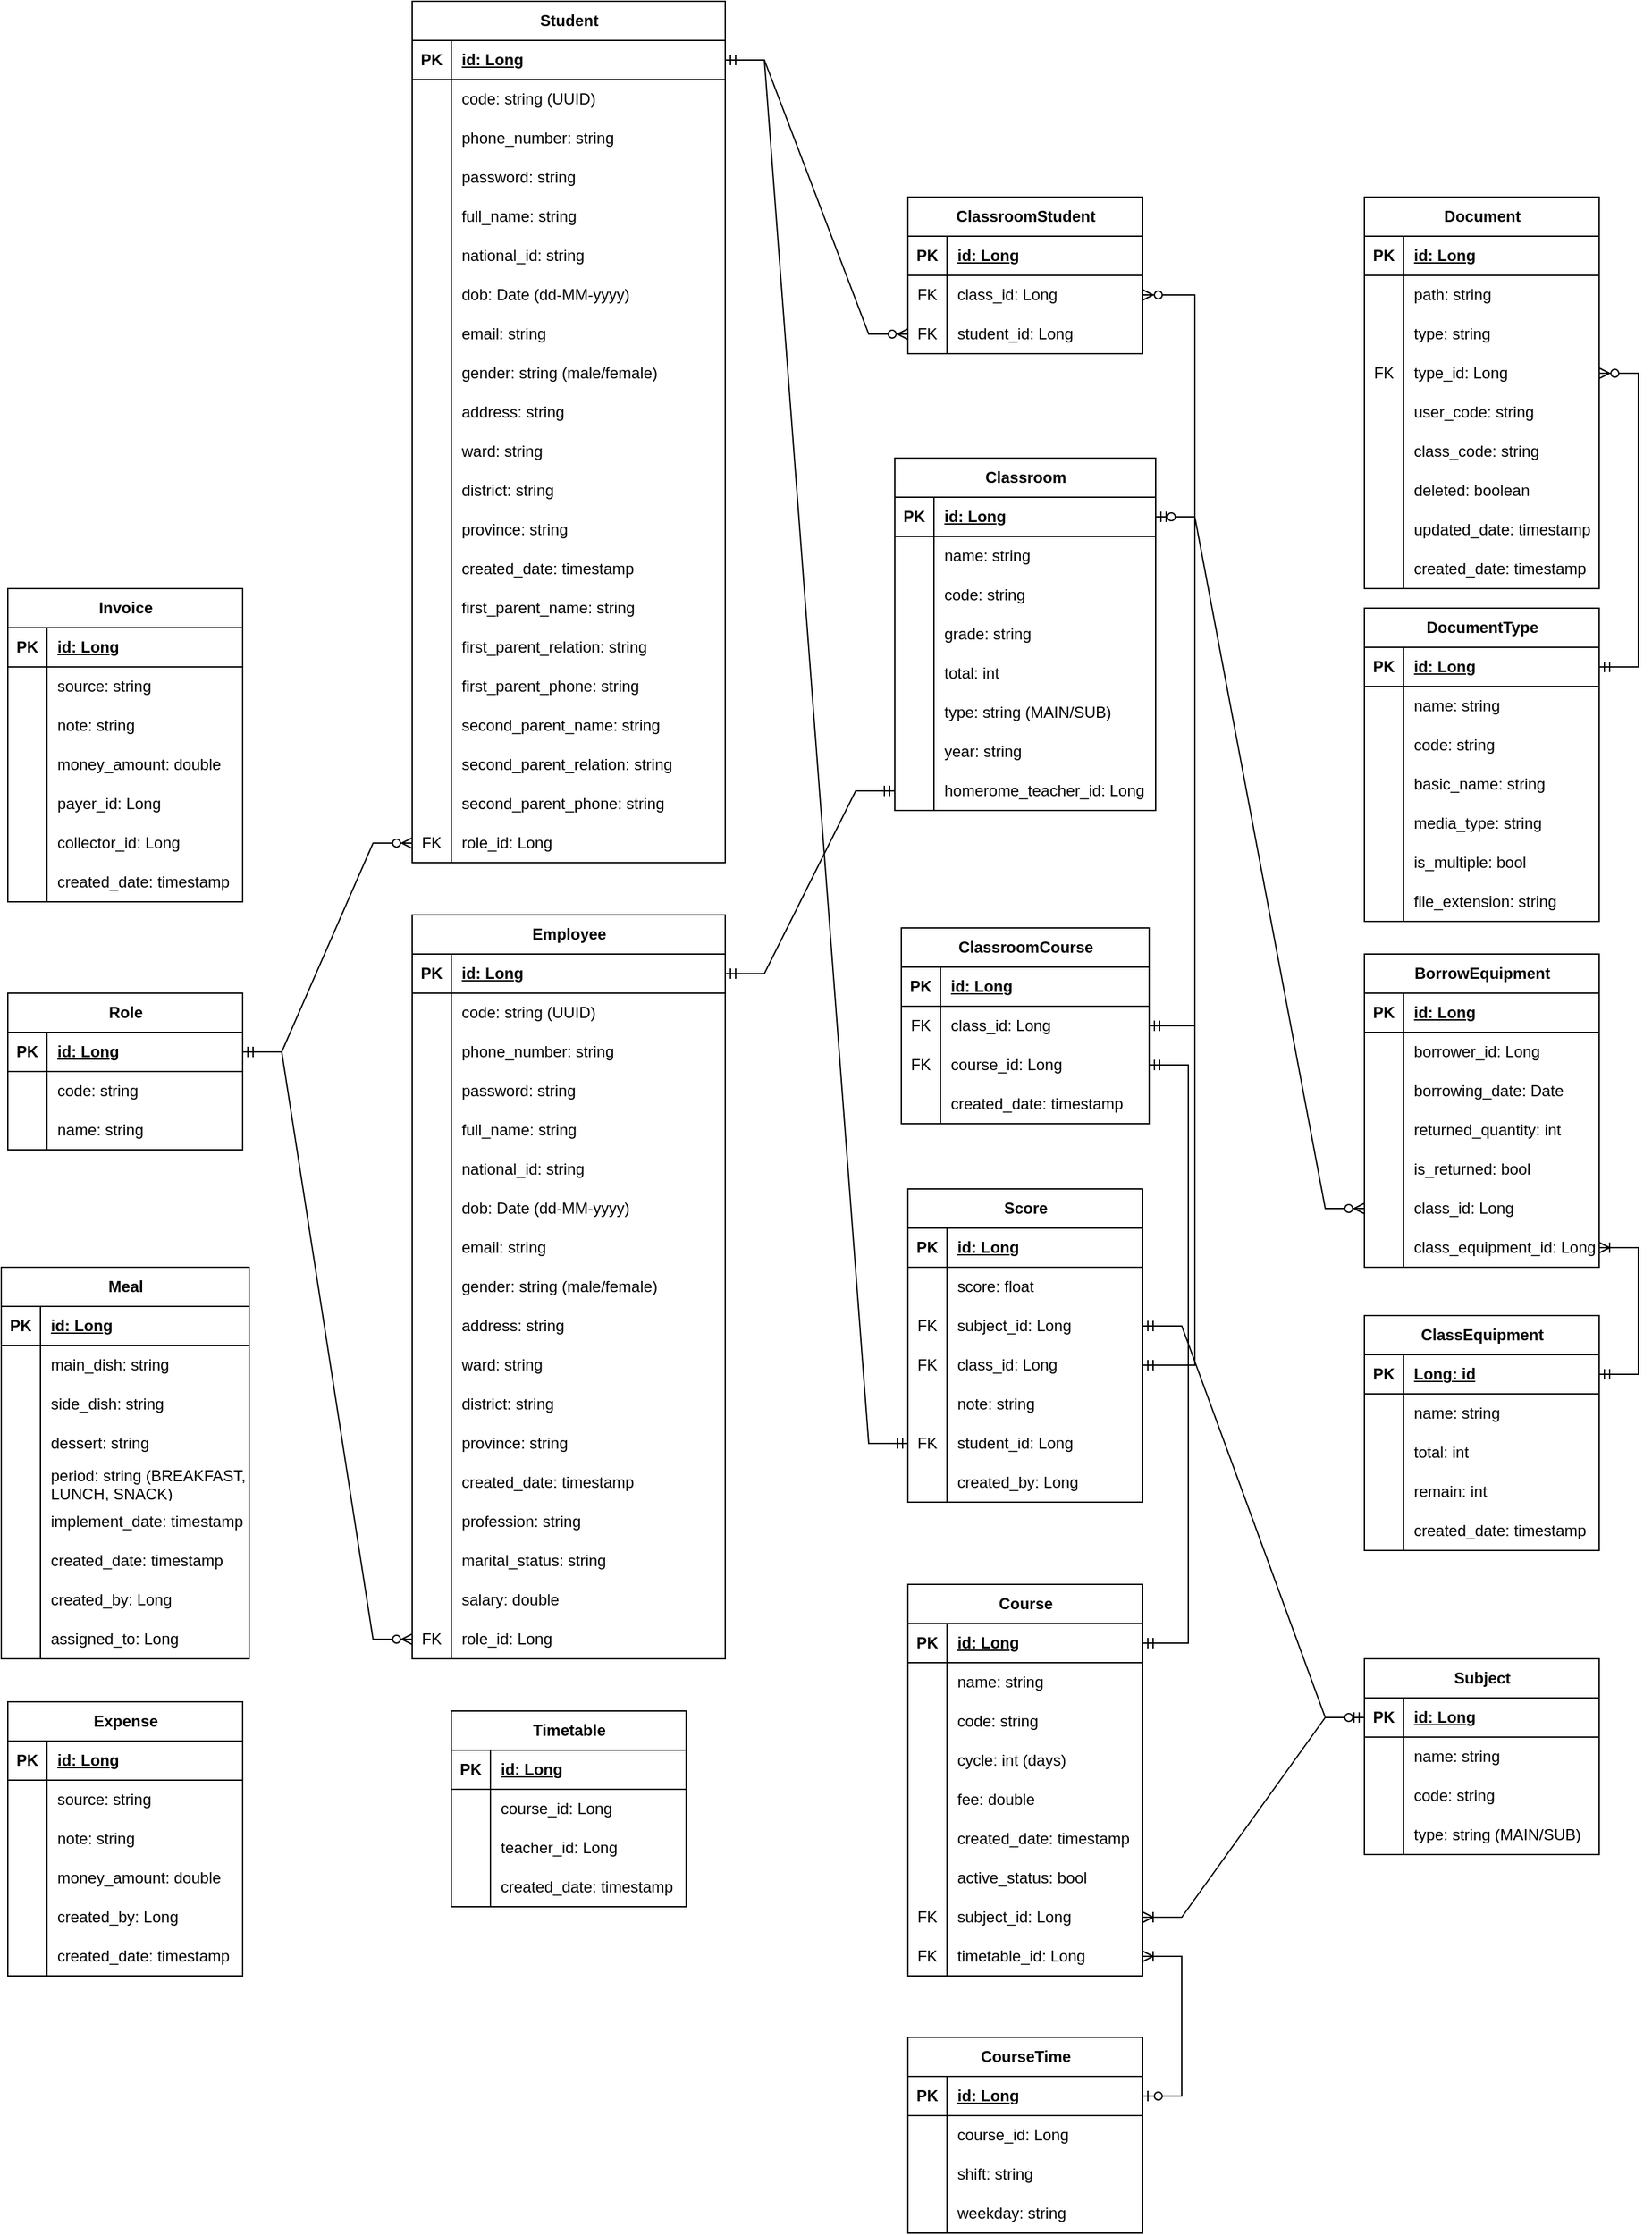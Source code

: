 <mxfile version="21.0.6" type="device"><diagram name="Trang-1" id="m6Gto4e7_TC3kdyIaapT"><mxGraphModel dx="3111" dy="2313" grid="1" gridSize="10" guides="1" tooltips="1" connect="1" arrows="1" fold="1" page="1" pageScale="1" pageWidth="1318" pageHeight="446" math="0" shadow="0"><root><mxCell id="0"/><mxCell id="1" parent="0"/><mxCell id="ui05L916s7Ep3V6-va8b-41" value="Role" style="shape=table;startSize=30;container=1;collapsible=1;childLayout=tableLayout;fixedRows=1;rowLines=0;fontStyle=1;align=center;resizeLast=1;html=1;" parent="1" vertex="1"><mxGeometry x="-960" y="-560" width="180" height="120" as="geometry"/></mxCell><mxCell id="ui05L916s7Ep3V6-va8b-42" value="" style="shape=tableRow;horizontal=0;startSize=0;swimlaneHead=0;swimlaneBody=0;fillColor=none;collapsible=0;dropTarget=0;points=[[0,0.5],[1,0.5]];portConstraint=eastwest;top=0;left=0;right=0;bottom=1;" parent="ui05L916s7Ep3V6-va8b-41" vertex="1"><mxGeometry y="30" width="180" height="30" as="geometry"/></mxCell><mxCell id="ui05L916s7Ep3V6-va8b-43" value="PK" style="shape=partialRectangle;connectable=0;fillColor=none;top=0;left=0;bottom=0;right=0;fontStyle=1;overflow=hidden;whiteSpace=wrap;html=1;" parent="ui05L916s7Ep3V6-va8b-42" vertex="1"><mxGeometry width="30" height="30" as="geometry"><mxRectangle width="30" height="30" as="alternateBounds"/></mxGeometry></mxCell><mxCell id="ui05L916s7Ep3V6-va8b-44" value="id: Long" style="shape=partialRectangle;connectable=0;fillColor=none;top=0;left=0;bottom=0;right=0;align=left;spacingLeft=6;fontStyle=5;overflow=hidden;whiteSpace=wrap;html=1;" parent="ui05L916s7Ep3V6-va8b-42" vertex="1"><mxGeometry x="30" width="150" height="30" as="geometry"><mxRectangle width="150" height="30" as="alternateBounds"/></mxGeometry></mxCell><mxCell id="ui05L916s7Ep3V6-va8b-45" value="" style="shape=tableRow;horizontal=0;startSize=0;swimlaneHead=0;swimlaneBody=0;fillColor=none;collapsible=0;dropTarget=0;points=[[0,0.5],[1,0.5]];portConstraint=eastwest;top=0;left=0;right=0;bottom=0;" parent="ui05L916s7Ep3V6-va8b-41" vertex="1"><mxGeometry y="60" width="180" height="30" as="geometry"/></mxCell><mxCell id="ui05L916s7Ep3V6-va8b-46" value="" style="shape=partialRectangle;connectable=0;fillColor=none;top=0;left=0;bottom=0;right=0;editable=1;overflow=hidden;whiteSpace=wrap;html=1;" parent="ui05L916s7Ep3V6-va8b-45" vertex="1"><mxGeometry width="30" height="30" as="geometry"><mxRectangle width="30" height="30" as="alternateBounds"/></mxGeometry></mxCell><mxCell id="ui05L916s7Ep3V6-va8b-47" value="code: string" style="shape=partialRectangle;connectable=0;fillColor=none;top=0;left=0;bottom=0;right=0;align=left;spacingLeft=6;overflow=hidden;whiteSpace=wrap;html=1;" parent="ui05L916s7Ep3V6-va8b-45" vertex="1"><mxGeometry x="30" width="150" height="30" as="geometry"><mxRectangle width="150" height="30" as="alternateBounds"/></mxGeometry></mxCell><mxCell id="ui05L916s7Ep3V6-va8b-48" value="" style="shape=tableRow;horizontal=0;startSize=0;swimlaneHead=0;swimlaneBody=0;fillColor=none;collapsible=0;dropTarget=0;points=[[0,0.5],[1,0.5]];portConstraint=eastwest;top=0;left=0;right=0;bottom=0;" parent="ui05L916s7Ep3V6-va8b-41" vertex="1"><mxGeometry y="90" width="180" height="30" as="geometry"/></mxCell><mxCell id="ui05L916s7Ep3V6-va8b-49" value="" style="shape=partialRectangle;connectable=0;fillColor=none;top=0;left=0;bottom=0;right=0;editable=1;overflow=hidden;whiteSpace=wrap;html=1;" parent="ui05L916s7Ep3V6-va8b-48" vertex="1"><mxGeometry width="30" height="30" as="geometry"><mxRectangle width="30" height="30" as="alternateBounds"/></mxGeometry></mxCell><mxCell id="ui05L916s7Ep3V6-va8b-50" value="name: string" style="shape=partialRectangle;connectable=0;fillColor=none;top=0;left=0;bottom=0;right=0;align=left;spacingLeft=6;overflow=hidden;whiteSpace=wrap;html=1;" parent="ui05L916s7Ep3V6-va8b-48" vertex="1"><mxGeometry x="30" width="150" height="30" as="geometry"><mxRectangle width="150" height="30" as="alternateBounds"/></mxGeometry></mxCell><mxCell id="ui05L916s7Ep3V6-va8b-58" value="Classroom" style="shape=table;startSize=30;container=1;collapsible=1;childLayout=tableLayout;fixedRows=1;rowLines=0;fontStyle=1;align=center;resizeLast=1;html=1;" parent="1" vertex="1"><mxGeometry x="-280" y="-970" width="200.0" height="270" as="geometry"/></mxCell><mxCell id="ui05L916s7Ep3V6-va8b-59" value="" style="shape=tableRow;horizontal=0;startSize=0;swimlaneHead=0;swimlaneBody=0;fillColor=none;collapsible=0;dropTarget=0;points=[[0,0.5],[1,0.5]];portConstraint=eastwest;top=0;left=0;right=0;bottom=1;" parent="ui05L916s7Ep3V6-va8b-58" vertex="1"><mxGeometry y="30" width="200.0" height="30" as="geometry"/></mxCell><mxCell id="ui05L916s7Ep3V6-va8b-60" value="PK" style="shape=partialRectangle;connectable=0;fillColor=none;top=0;left=0;bottom=0;right=0;fontStyle=1;overflow=hidden;whiteSpace=wrap;html=1;" parent="ui05L916s7Ep3V6-va8b-59" vertex="1"><mxGeometry width="30" height="30" as="geometry"><mxRectangle width="30" height="30" as="alternateBounds"/></mxGeometry></mxCell><mxCell id="ui05L916s7Ep3V6-va8b-61" value="id: Long" style="shape=partialRectangle;connectable=0;fillColor=none;top=0;left=0;bottom=0;right=0;align=left;spacingLeft=6;fontStyle=5;overflow=hidden;whiteSpace=wrap;html=1;" parent="ui05L916s7Ep3V6-va8b-59" vertex="1"><mxGeometry x="30" width="170.0" height="30" as="geometry"><mxRectangle width="170.0" height="30" as="alternateBounds"/></mxGeometry></mxCell><mxCell id="ui05L916s7Ep3V6-va8b-62" value="" style="shape=tableRow;horizontal=0;startSize=0;swimlaneHead=0;swimlaneBody=0;fillColor=none;collapsible=0;dropTarget=0;points=[[0,0.5],[1,0.5]];portConstraint=eastwest;top=0;left=0;right=0;bottom=0;" parent="ui05L916s7Ep3V6-va8b-58" vertex="1"><mxGeometry y="60" width="200.0" height="30" as="geometry"/></mxCell><mxCell id="ui05L916s7Ep3V6-va8b-63" value="" style="shape=partialRectangle;connectable=0;fillColor=none;top=0;left=0;bottom=0;right=0;editable=1;overflow=hidden;whiteSpace=wrap;html=1;" parent="ui05L916s7Ep3V6-va8b-62" vertex="1"><mxGeometry width="30" height="30" as="geometry"><mxRectangle width="30" height="30" as="alternateBounds"/></mxGeometry></mxCell><mxCell id="ui05L916s7Ep3V6-va8b-64" value="name: string" style="shape=partialRectangle;connectable=0;fillColor=none;top=0;left=0;bottom=0;right=0;align=left;spacingLeft=6;overflow=hidden;whiteSpace=wrap;html=1;" parent="ui05L916s7Ep3V6-va8b-62" vertex="1"><mxGeometry x="30" width="170.0" height="30" as="geometry"><mxRectangle width="170.0" height="30" as="alternateBounds"/></mxGeometry></mxCell><mxCell id="ui05L916s7Ep3V6-va8b-297" value="" style="shape=tableRow;horizontal=0;startSize=0;swimlaneHead=0;swimlaneBody=0;fillColor=none;collapsible=0;dropTarget=0;points=[[0,0.5],[1,0.5]];portConstraint=eastwest;top=0;left=0;right=0;bottom=0;" parent="ui05L916s7Ep3V6-va8b-58" vertex="1"><mxGeometry y="90" width="200.0" height="30" as="geometry"/></mxCell><mxCell id="ui05L916s7Ep3V6-va8b-298" value="" style="shape=partialRectangle;connectable=0;fillColor=none;top=0;left=0;bottom=0;right=0;editable=1;overflow=hidden;whiteSpace=wrap;html=1;" parent="ui05L916s7Ep3V6-va8b-297" vertex="1"><mxGeometry width="30" height="30" as="geometry"><mxRectangle width="30" height="30" as="alternateBounds"/></mxGeometry></mxCell><mxCell id="ui05L916s7Ep3V6-va8b-299" value="code: string" style="shape=partialRectangle;connectable=0;fillColor=none;top=0;left=0;bottom=0;right=0;align=left;spacingLeft=6;overflow=hidden;whiteSpace=wrap;html=1;" parent="ui05L916s7Ep3V6-va8b-297" vertex="1"><mxGeometry x="30" width="170.0" height="30" as="geometry"><mxRectangle width="170.0" height="30" as="alternateBounds"/></mxGeometry></mxCell><mxCell id="COPSsG9UphSf_GdtS4py-227" value="" style="shape=tableRow;horizontal=0;startSize=0;swimlaneHead=0;swimlaneBody=0;fillColor=none;collapsible=0;dropTarget=0;points=[[0,0.5],[1,0.5]];portConstraint=eastwest;top=0;left=0;right=0;bottom=0;" parent="ui05L916s7Ep3V6-va8b-58" vertex="1"><mxGeometry y="120" width="200.0" height="30" as="geometry"/></mxCell><mxCell id="COPSsG9UphSf_GdtS4py-228" value="" style="shape=partialRectangle;connectable=0;fillColor=none;top=0;left=0;bottom=0;right=0;editable=1;overflow=hidden;whiteSpace=wrap;html=1;" parent="COPSsG9UphSf_GdtS4py-227" vertex="1"><mxGeometry width="30" height="30" as="geometry"><mxRectangle width="30" height="30" as="alternateBounds"/></mxGeometry></mxCell><mxCell id="COPSsG9UphSf_GdtS4py-229" value="grade: string" style="shape=partialRectangle;connectable=0;fillColor=none;top=0;left=0;bottom=0;right=0;align=left;spacingLeft=6;overflow=hidden;whiteSpace=wrap;html=1;" parent="COPSsG9UphSf_GdtS4py-227" vertex="1"><mxGeometry x="30" width="170.0" height="30" as="geometry"><mxRectangle width="170.0" height="30" as="alternateBounds"/></mxGeometry></mxCell><mxCell id="ui05L916s7Ep3V6-va8b-65" value="" style="shape=tableRow;horizontal=0;startSize=0;swimlaneHead=0;swimlaneBody=0;fillColor=none;collapsible=0;dropTarget=0;points=[[0,0.5],[1,0.5]];portConstraint=eastwest;top=0;left=0;right=0;bottom=0;" parent="ui05L916s7Ep3V6-va8b-58" vertex="1"><mxGeometry y="150" width="200.0" height="30" as="geometry"/></mxCell><mxCell id="ui05L916s7Ep3V6-va8b-66" value="" style="shape=partialRectangle;connectable=0;fillColor=none;top=0;left=0;bottom=0;right=0;editable=1;overflow=hidden;whiteSpace=wrap;html=1;" parent="ui05L916s7Ep3V6-va8b-65" vertex="1"><mxGeometry width="30" height="30" as="geometry"><mxRectangle width="30" height="30" as="alternateBounds"/></mxGeometry></mxCell><mxCell id="ui05L916s7Ep3V6-va8b-67" value="total: int" style="shape=partialRectangle;connectable=0;fillColor=none;top=0;left=0;bottom=0;right=0;align=left;spacingLeft=6;overflow=hidden;whiteSpace=wrap;html=1;" parent="ui05L916s7Ep3V6-va8b-65" vertex="1"><mxGeometry x="30" width="170.0" height="30" as="geometry"><mxRectangle width="170.0" height="30" as="alternateBounds"/></mxGeometry></mxCell><mxCell id="ui05L916s7Ep3V6-va8b-68" value="" style="shape=tableRow;horizontal=0;startSize=0;swimlaneHead=0;swimlaneBody=0;fillColor=none;collapsible=0;dropTarget=0;points=[[0,0.5],[1,0.5]];portConstraint=eastwest;top=0;left=0;right=0;bottom=0;" parent="ui05L916s7Ep3V6-va8b-58" vertex="1"><mxGeometry y="180" width="200.0" height="30" as="geometry"/></mxCell><mxCell id="ui05L916s7Ep3V6-va8b-69" value="" style="shape=partialRectangle;connectable=0;fillColor=none;top=0;left=0;bottom=0;right=0;editable=1;overflow=hidden;whiteSpace=wrap;html=1;" parent="ui05L916s7Ep3V6-va8b-68" vertex="1"><mxGeometry width="30" height="30" as="geometry"><mxRectangle width="30" height="30" as="alternateBounds"/></mxGeometry></mxCell><mxCell id="ui05L916s7Ep3V6-va8b-70" value="type: string (MAIN/SUB)" style="shape=partialRectangle;connectable=0;fillColor=none;top=0;left=0;bottom=0;right=0;align=left;spacingLeft=6;overflow=hidden;whiteSpace=wrap;html=1;" parent="ui05L916s7Ep3V6-va8b-68" vertex="1"><mxGeometry x="30" width="170.0" height="30" as="geometry"><mxRectangle width="170.0" height="30" as="alternateBounds"/></mxGeometry></mxCell><mxCell id="ui05L916s7Ep3V6-va8b-262" value="" style="shape=tableRow;horizontal=0;startSize=0;swimlaneHead=0;swimlaneBody=0;fillColor=none;collapsible=0;dropTarget=0;points=[[0,0.5],[1,0.5]];portConstraint=eastwest;top=0;left=0;right=0;bottom=0;" parent="ui05L916s7Ep3V6-va8b-58" vertex="1"><mxGeometry y="210" width="200.0" height="30" as="geometry"/></mxCell><mxCell id="ui05L916s7Ep3V6-va8b-263" value="" style="shape=partialRectangle;connectable=0;fillColor=none;top=0;left=0;bottom=0;right=0;editable=1;overflow=hidden;whiteSpace=wrap;html=1;" parent="ui05L916s7Ep3V6-va8b-262" vertex="1"><mxGeometry width="30" height="30" as="geometry"><mxRectangle width="30" height="30" as="alternateBounds"/></mxGeometry></mxCell><mxCell id="ui05L916s7Ep3V6-va8b-264" value="year: string" style="shape=partialRectangle;connectable=0;fillColor=none;top=0;left=0;bottom=0;right=0;align=left;spacingLeft=6;overflow=hidden;whiteSpace=wrap;html=1;" parent="ui05L916s7Ep3V6-va8b-262" vertex="1"><mxGeometry x="30" width="170.0" height="30" as="geometry"><mxRectangle width="170.0" height="30" as="alternateBounds"/></mxGeometry></mxCell><mxCell id="ui05L916s7Ep3V6-va8b-272" value="" style="shape=tableRow;horizontal=0;startSize=0;swimlaneHead=0;swimlaneBody=0;fillColor=none;collapsible=0;dropTarget=0;points=[[0,0.5],[1,0.5]];portConstraint=eastwest;top=0;left=0;right=0;bottom=0;" parent="ui05L916s7Ep3V6-va8b-58" vertex="1"><mxGeometry y="240" width="200.0" height="30" as="geometry"/></mxCell><mxCell id="ui05L916s7Ep3V6-va8b-273" value="" style="shape=partialRectangle;connectable=0;fillColor=none;top=0;left=0;bottom=0;right=0;editable=1;overflow=hidden;whiteSpace=wrap;html=1;" parent="ui05L916s7Ep3V6-va8b-272" vertex="1"><mxGeometry width="30" height="30" as="geometry"><mxRectangle width="30" height="30" as="alternateBounds"/></mxGeometry></mxCell><mxCell id="ui05L916s7Ep3V6-va8b-274" value="homerome_teacher_id: Long" style="shape=partialRectangle;connectable=0;fillColor=none;top=0;left=0;bottom=0;right=0;align=left;spacingLeft=6;overflow=hidden;whiteSpace=wrap;html=1;" parent="ui05L916s7Ep3V6-va8b-272" vertex="1"><mxGeometry x="30" width="170.0" height="30" as="geometry"><mxRectangle width="170.0" height="30" as="alternateBounds"/></mxGeometry></mxCell><mxCell id="ui05L916s7Ep3V6-va8b-71" value="Subject" style="shape=table;startSize=30;container=1;collapsible=1;childLayout=tableLayout;fixedRows=1;rowLines=0;fontStyle=1;align=center;resizeLast=1;html=1;" parent="1" vertex="1"><mxGeometry x="80" y="-50" width="180" height="150" as="geometry"/></mxCell><mxCell id="ui05L916s7Ep3V6-va8b-72" value="" style="shape=tableRow;horizontal=0;startSize=0;swimlaneHead=0;swimlaneBody=0;fillColor=none;collapsible=0;dropTarget=0;points=[[0,0.5],[1,0.5]];portConstraint=eastwest;top=0;left=0;right=0;bottom=1;" parent="ui05L916s7Ep3V6-va8b-71" vertex="1"><mxGeometry y="30" width="180" height="30" as="geometry"/></mxCell><mxCell id="ui05L916s7Ep3V6-va8b-73" value="PK" style="shape=partialRectangle;connectable=0;fillColor=none;top=0;left=0;bottom=0;right=0;fontStyle=1;overflow=hidden;whiteSpace=wrap;html=1;" parent="ui05L916s7Ep3V6-va8b-72" vertex="1"><mxGeometry width="30" height="30" as="geometry"><mxRectangle width="30" height="30" as="alternateBounds"/></mxGeometry></mxCell><mxCell id="ui05L916s7Ep3V6-va8b-74" value="id: Long" style="shape=partialRectangle;connectable=0;fillColor=none;top=0;left=0;bottom=0;right=0;align=left;spacingLeft=6;fontStyle=5;overflow=hidden;whiteSpace=wrap;html=1;" parent="ui05L916s7Ep3V6-va8b-72" vertex="1"><mxGeometry x="30" width="150" height="30" as="geometry"><mxRectangle width="150" height="30" as="alternateBounds"/></mxGeometry></mxCell><mxCell id="ui05L916s7Ep3V6-va8b-75" value="" style="shape=tableRow;horizontal=0;startSize=0;swimlaneHead=0;swimlaneBody=0;fillColor=none;collapsible=0;dropTarget=0;points=[[0,0.5],[1,0.5]];portConstraint=eastwest;top=0;left=0;right=0;bottom=0;" parent="ui05L916s7Ep3V6-va8b-71" vertex="1"><mxGeometry y="60" width="180" height="30" as="geometry"/></mxCell><mxCell id="ui05L916s7Ep3V6-va8b-76" value="" style="shape=partialRectangle;connectable=0;fillColor=none;top=0;left=0;bottom=0;right=0;editable=1;overflow=hidden;whiteSpace=wrap;html=1;" parent="ui05L916s7Ep3V6-va8b-75" vertex="1"><mxGeometry width="30" height="30" as="geometry"><mxRectangle width="30" height="30" as="alternateBounds"/></mxGeometry></mxCell><mxCell id="ui05L916s7Ep3V6-va8b-77" value="name: string" style="shape=partialRectangle;connectable=0;fillColor=none;top=0;left=0;bottom=0;right=0;align=left;spacingLeft=6;overflow=hidden;whiteSpace=wrap;html=1;" parent="ui05L916s7Ep3V6-va8b-75" vertex="1"><mxGeometry x="30" width="150" height="30" as="geometry"><mxRectangle width="150" height="30" as="alternateBounds"/></mxGeometry></mxCell><mxCell id="ui05L916s7Ep3V6-va8b-78" value="" style="shape=tableRow;horizontal=0;startSize=0;swimlaneHead=0;swimlaneBody=0;fillColor=none;collapsible=0;dropTarget=0;points=[[0,0.5],[1,0.5]];portConstraint=eastwest;top=0;left=0;right=0;bottom=0;" parent="ui05L916s7Ep3V6-va8b-71" vertex="1"><mxGeometry y="90" width="180" height="30" as="geometry"/></mxCell><mxCell id="ui05L916s7Ep3V6-va8b-79" value="" style="shape=partialRectangle;connectable=0;fillColor=none;top=0;left=0;bottom=0;right=0;editable=1;overflow=hidden;whiteSpace=wrap;html=1;" parent="ui05L916s7Ep3V6-va8b-78" vertex="1"><mxGeometry width="30" height="30" as="geometry"><mxRectangle width="30" height="30" as="alternateBounds"/></mxGeometry></mxCell><mxCell id="ui05L916s7Ep3V6-va8b-80" value="code: string" style="shape=partialRectangle;connectable=0;fillColor=none;top=0;left=0;bottom=0;right=0;align=left;spacingLeft=6;overflow=hidden;whiteSpace=wrap;html=1;" parent="ui05L916s7Ep3V6-va8b-78" vertex="1"><mxGeometry x="30" width="150" height="30" as="geometry"><mxRectangle width="150" height="30" as="alternateBounds"/></mxGeometry></mxCell><mxCell id="ui05L916s7Ep3V6-va8b-184" value="" style="shape=tableRow;horizontal=0;startSize=0;swimlaneHead=0;swimlaneBody=0;fillColor=none;collapsible=0;dropTarget=0;points=[[0,0.5],[1,0.5]];portConstraint=eastwest;top=0;left=0;right=0;bottom=0;" parent="ui05L916s7Ep3V6-va8b-71" vertex="1"><mxGeometry y="120" width="180" height="30" as="geometry"/></mxCell><mxCell id="ui05L916s7Ep3V6-va8b-185" value="" style="shape=partialRectangle;connectable=0;fillColor=none;top=0;left=0;bottom=0;right=0;editable=1;overflow=hidden;whiteSpace=wrap;html=1;" parent="ui05L916s7Ep3V6-va8b-184" vertex="1"><mxGeometry width="30" height="30" as="geometry"><mxRectangle width="30" height="30" as="alternateBounds"/></mxGeometry></mxCell><mxCell id="ui05L916s7Ep3V6-va8b-186" value="type: string (MAIN/SUB)" style="shape=partialRectangle;connectable=0;fillColor=none;top=0;left=0;bottom=0;right=0;align=left;spacingLeft=6;overflow=hidden;whiteSpace=wrap;html=1;" parent="ui05L916s7Ep3V6-va8b-184" vertex="1"><mxGeometry x="30" width="150" height="30" as="geometry"><mxRectangle width="150" height="30" as="alternateBounds"/></mxGeometry></mxCell><mxCell id="ui05L916s7Ep3V6-va8b-84" value="ClassroomCourse" style="shape=table;startSize=30;container=1;collapsible=1;childLayout=tableLayout;fixedRows=1;rowLines=0;fontStyle=1;align=center;resizeLast=1;html=1;" parent="1" vertex="1"><mxGeometry x="-275" y="-610" width="190" height="150" as="geometry"/></mxCell><mxCell id="ui05L916s7Ep3V6-va8b-85" value="" style="shape=tableRow;horizontal=0;startSize=0;swimlaneHead=0;swimlaneBody=0;fillColor=none;collapsible=0;dropTarget=0;points=[[0,0.5],[1,0.5]];portConstraint=eastwest;top=0;left=0;right=0;bottom=1;" parent="ui05L916s7Ep3V6-va8b-84" vertex="1"><mxGeometry y="30" width="190" height="30" as="geometry"/></mxCell><mxCell id="ui05L916s7Ep3V6-va8b-86" value="PK" style="shape=partialRectangle;connectable=0;fillColor=none;top=0;left=0;bottom=0;right=0;fontStyle=1;overflow=hidden;whiteSpace=wrap;html=1;" parent="ui05L916s7Ep3V6-va8b-85" vertex="1"><mxGeometry width="30" height="30" as="geometry"><mxRectangle width="30" height="30" as="alternateBounds"/></mxGeometry></mxCell><mxCell id="ui05L916s7Ep3V6-va8b-87" value="id: Long" style="shape=partialRectangle;connectable=0;fillColor=none;top=0;left=0;bottom=0;right=0;align=left;spacingLeft=6;fontStyle=5;overflow=hidden;whiteSpace=wrap;html=1;" parent="ui05L916s7Ep3V6-va8b-85" vertex="1"><mxGeometry x="30" width="160" height="30" as="geometry"><mxRectangle width="160" height="30" as="alternateBounds"/></mxGeometry></mxCell><mxCell id="ui05L916s7Ep3V6-va8b-88" value="" style="shape=tableRow;horizontal=0;startSize=0;swimlaneHead=0;swimlaneBody=0;fillColor=none;collapsible=0;dropTarget=0;points=[[0,0.5],[1,0.5]];portConstraint=eastwest;top=0;left=0;right=0;bottom=0;" parent="ui05L916s7Ep3V6-va8b-84" vertex="1"><mxGeometry y="60" width="190" height="30" as="geometry"/></mxCell><mxCell id="ui05L916s7Ep3V6-va8b-89" value="FK" style="shape=partialRectangle;connectable=0;fillColor=none;top=0;left=0;bottom=0;right=0;editable=1;overflow=hidden;whiteSpace=wrap;html=1;" parent="ui05L916s7Ep3V6-va8b-88" vertex="1"><mxGeometry width="30" height="30" as="geometry"><mxRectangle width="30" height="30" as="alternateBounds"/></mxGeometry></mxCell><mxCell id="ui05L916s7Ep3V6-va8b-90" value="class_id: Long" style="shape=partialRectangle;connectable=0;fillColor=none;top=0;left=0;bottom=0;right=0;align=left;spacingLeft=6;overflow=hidden;whiteSpace=wrap;html=1;" parent="ui05L916s7Ep3V6-va8b-88" vertex="1"><mxGeometry x="30" width="160" height="30" as="geometry"><mxRectangle width="160" height="30" as="alternateBounds"/></mxGeometry></mxCell><mxCell id="ui05L916s7Ep3V6-va8b-97" value="" style="shape=tableRow;horizontal=0;startSize=0;swimlaneHead=0;swimlaneBody=0;fillColor=none;collapsible=0;dropTarget=0;points=[[0,0.5],[1,0.5]];portConstraint=eastwest;top=0;left=0;right=0;bottom=0;" parent="ui05L916s7Ep3V6-va8b-84" vertex="1"><mxGeometry y="90" width="190" height="30" as="geometry"/></mxCell><mxCell id="ui05L916s7Ep3V6-va8b-98" value="FK" style="shape=partialRectangle;connectable=0;fillColor=none;top=0;left=0;bottom=0;right=0;editable=1;overflow=hidden;whiteSpace=wrap;html=1;" parent="ui05L916s7Ep3V6-va8b-97" vertex="1"><mxGeometry width="30" height="30" as="geometry"><mxRectangle width="30" height="30" as="alternateBounds"/></mxGeometry></mxCell><mxCell id="ui05L916s7Ep3V6-va8b-99" value="course_id: Long" style="shape=partialRectangle;connectable=0;fillColor=none;top=0;left=0;bottom=0;right=0;align=left;spacingLeft=6;overflow=hidden;whiteSpace=wrap;html=1;" parent="ui05L916s7Ep3V6-va8b-97" vertex="1"><mxGeometry x="30" width="160" height="30" as="geometry"><mxRectangle width="160" height="30" as="alternateBounds"/></mxGeometry></mxCell><mxCell id="ui05L916s7Ep3V6-va8b-94" value="" style="shape=tableRow;horizontal=0;startSize=0;swimlaneHead=0;swimlaneBody=0;fillColor=none;collapsible=0;dropTarget=0;points=[[0,0.5],[1,0.5]];portConstraint=eastwest;top=0;left=0;right=0;bottom=0;" parent="ui05L916s7Ep3V6-va8b-84" vertex="1"><mxGeometry y="120" width="190" height="30" as="geometry"/></mxCell><mxCell id="ui05L916s7Ep3V6-va8b-95" value="" style="shape=partialRectangle;connectable=0;fillColor=none;top=0;left=0;bottom=0;right=0;editable=1;overflow=hidden;whiteSpace=wrap;html=1;" parent="ui05L916s7Ep3V6-va8b-94" vertex="1"><mxGeometry width="30" height="30" as="geometry"><mxRectangle width="30" height="30" as="alternateBounds"/></mxGeometry></mxCell><mxCell id="ui05L916s7Ep3V6-va8b-96" value="created_date: timestamp" style="shape=partialRectangle;connectable=0;fillColor=none;top=0;left=0;bottom=0;right=0;align=left;spacingLeft=6;overflow=hidden;whiteSpace=wrap;html=1;" parent="ui05L916s7Ep3V6-va8b-94" vertex="1"><mxGeometry x="30" width="160" height="30" as="geometry"><mxRectangle width="160" height="30" as="alternateBounds"/></mxGeometry></mxCell><mxCell id="ui05L916s7Ep3V6-va8b-103" value="Score" style="shape=table;startSize=30;container=1;collapsible=1;childLayout=tableLayout;fixedRows=1;rowLines=0;fontStyle=1;align=center;resizeLast=1;html=1;" parent="1" vertex="1"><mxGeometry x="-270" y="-410" width="180" height="240" as="geometry"/></mxCell><mxCell id="ui05L916s7Ep3V6-va8b-104" value="" style="shape=tableRow;horizontal=0;startSize=0;swimlaneHead=0;swimlaneBody=0;fillColor=none;collapsible=0;dropTarget=0;points=[[0,0.5],[1,0.5]];portConstraint=eastwest;top=0;left=0;right=0;bottom=1;" parent="ui05L916s7Ep3V6-va8b-103" vertex="1"><mxGeometry y="30" width="180" height="30" as="geometry"/></mxCell><mxCell id="ui05L916s7Ep3V6-va8b-105" value="PK" style="shape=partialRectangle;connectable=0;fillColor=none;top=0;left=0;bottom=0;right=0;fontStyle=1;overflow=hidden;whiteSpace=wrap;html=1;" parent="ui05L916s7Ep3V6-va8b-104" vertex="1"><mxGeometry width="30" height="30" as="geometry"><mxRectangle width="30" height="30" as="alternateBounds"/></mxGeometry></mxCell><mxCell id="ui05L916s7Ep3V6-va8b-106" value="id: Long" style="shape=partialRectangle;connectable=0;fillColor=none;top=0;left=0;bottom=0;right=0;align=left;spacingLeft=6;fontStyle=5;overflow=hidden;whiteSpace=wrap;html=1;" parent="ui05L916s7Ep3V6-va8b-104" vertex="1"><mxGeometry x="30" width="150" height="30" as="geometry"><mxRectangle width="150" height="30" as="alternateBounds"/></mxGeometry></mxCell><mxCell id="ui05L916s7Ep3V6-va8b-107" value="" style="shape=tableRow;horizontal=0;startSize=0;swimlaneHead=0;swimlaneBody=0;fillColor=none;collapsible=0;dropTarget=0;points=[[0,0.5],[1,0.5]];portConstraint=eastwest;top=0;left=0;right=0;bottom=0;" parent="ui05L916s7Ep3V6-va8b-103" vertex="1"><mxGeometry y="60" width="180" height="30" as="geometry"/></mxCell><mxCell id="ui05L916s7Ep3V6-va8b-108" value="" style="shape=partialRectangle;connectable=0;fillColor=none;top=0;left=0;bottom=0;right=0;editable=1;overflow=hidden;whiteSpace=wrap;html=1;" parent="ui05L916s7Ep3V6-va8b-107" vertex="1"><mxGeometry width="30" height="30" as="geometry"><mxRectangle width="30" height="30" as="alternateBounds"/></mxGeometry></mxCell><mxCell id="ui05L916s7Ep3V6-va8b-109" value="score: float" style="shape=partialRectangle;connectable=0;fillColor=none;top=0;left=0;bottom=0;right=0;align=left;spacingLeft=6;overflow=hidden;whiteSpace=wrap;html=1;" parent="ui05L916s7Ep3V6-va8b-107" vertex="1"><mxGeometry x="30" width="150" height="30" as="geometry"><mxRectangle width="150" height="30" as="alternateBounds"/></mxGeometry></mxCell><mxCell id="ui05L916s7Ep3V6-va8b-110" value="" style="shape=tableRow;horizontal=0;startSize=0;swimlaneHead=0;swimlaneBody=0;fillColor=none;collapsible=0;dropTarget=0;points=[[0,0.5],[1,0.5]];portConstraint=eastwest;top=0;left=0;right=0;bottom=0;" parent="ui05L916s7Ep3V6-va8b-103" vertex="1"><mxGeometry y="90" width="180" height="30" as="geometry"/></mxCell><mxCell id="ui05L916s7Ep3V6-va8b-111" value="FK" style="shape=partialRectangle;connectable=0;fillColor=none;top=0;left=0;bottom=0;right=0;editable=1;overflow=hidden;whiteSpace=wrap;html=1;" parent="ui05L916s7Ep3V6-va8b-110" vertex="1"><mxGeometry width="30" height="30" as="geometry"><mxRectangle width="30" height="30" as="alternateBounds"/></mxGeometry></mxCell><mxCell id="ui05L916s7Ep3V6-va8b-112" value="subject_id: Long" style="shape=partialRectangle;connectable=0;fillColor=none;top=0;left=0;bottom=0;right=0;align=left;spacingLeft=6;overflow=hidden;whiteSpace=wrap;html=1;" parent="ui05L916s7Ep3V6-va8b-110" vertex="1"><mxGeometry x="30" width="150" height="30" as="geometry"><mxRectangle width="150" height="30" as="alternateBounds"/></mxGeometry></mxCell><mxCell id="ui05L916s7Ep3V6-va8b-113" value="" style="shape=tableRow;horizontal=0;startSize=0;swimlaneHead=0;swimlaneBody=0;fillColor=none;collapsible=0;dropTarget=0;points=[[0,0.5],[1,0.5]];portConstraint=eastwest;top=0;left=0;right=0;bottom=0;" parent="ui05L916s7Ep3V6-va8b-103" vertex="1"><mxGeometry y="120" width="180" height="30" as="geometry"/></mxCell><mxCell id="ui05L916s7Ep3V6-va8b-114" value="FK" style="shape=partialRectangle;connectable=0;fillColor=none;top=0;left=0;bottom=0;right=0;editable=1;overflow=hidden;whiteSpace=wrap;html=1;" parent="ui05L916s7Ep3V6-va8b-113" vertex="1"><mxGeometry width="30" height="30" as="geometry"><mxRectangle width="30" height="30" as="alternateBounds"/></mxGeometry></mxCell><mxCell id="ui05L916s7Ep3V6-va8b-115" value="class_id: Long" style="shape=partialRectangle;connectable=0;fillColor=none;top=0;left=0;bottom=0;right=0;align=left;spacingLeft=6;overflow=hidden;whiteSpace=wrap;html=1;" parent="ui05L916s7Ep3V6-va8b-113" vertex="1"><mxGeometry x="30" width="150" height="30" as="geometry"><mxRectangle width="150" height="30" as="alternateBounds"/></mxGeometry></mxCell><mxCell id="ui05L916s7Ep3V6-va8b-119" value="" style="shape=tableRow;horizontal=0;startSize=0;swimlaneHead=0;swimlaneBody=0;fillColor=none;collapsible=0;dropTarget=0;points=[[0,0.5],[1,0.5]];portConstraint=eastwest;top=0;left=0;right=0;bottom=0;" parent="ui05L916s7Ep3V6-va8b-103" vertex="1"><mxGeometry y="150" width="180" height="30" as="geometry"/></mxCell><mxCell id="ui05L916s7Ep3V6-va8b-120" value="" style="shape=partialRectangle;connectable=0;fillColor=none;top=0;left=0;bottom=0;right=0;editable=1;overflow=hidden;whiteSpace=wrap;html=1;" parent="ui05L916s7Ep3V6-va8b-119" vertex="1"><mxGeometry width="30" height="30" as="geometry"><mxRectangle width="30" height="30" as="alternateBounds"/></mxGeometry></mxCell><mxCell id="ui05L916s7Ep3V6-va8b-121" value="note: string" style="shape=partialRectangle;connectable=0;fillColor=none;top=0;left=0;bottom=0;right=0;align=left;spacingLeft=6;overflow=hidden;whiteSpace=wrap;html=1;" parent="ui05L916s7Ep3V6-va8b-119" vertex="1"><mxGeometry x="30" width="150" height="30" as="geometry"><mxRectangle width="150" height="30" as="alternateBounds"/></mxGeometry></mxCell><mxCell id="COPSsG9UphSf_GdtS4py-55" value="" style="shape=tableRow;horizontal=0;startSize=0;swimlaneHead=0;swimlaneBody=0;fillColor=none;collapsible=0;dropTarget=0;points=[[0,0.5],[1,0.5]];portConstraint=eastwest;top=0;left=0;right=0;bottom=0;" parent="ui05L916s7Ep3V6-va8b-103" vertex="1"><mxGeometry y="180" width="180" height="30" as="geometry"/></mxCell><mxCell id="COPSsG9UphSf_GdtS4py-56" value="FK" style="shape=partialRectangle;connectable=0;fillColor=none;top=0;left=0;bottom=0;right=0;editable=1;overflow=hidden;whiteSpace=wrap;html=1;" parent="COPSsG9UphSf_GdtS4py-55" vertex="1"><mxGeometry width="30" height="30" as="geometry"><mxRectangle width="30" height="30" as="alternateBounds"/></mxGeometry></mxCell><mxCell id="COPSsG9UphSf_GdtS4py-57" value="student_id: Long" style="shape=partialRectangle;connectable=0;fillColor=none;top=0;left=0;bottom=0;right=0;align=left;spacingLeft=6;overflow=hidden;whiteSpace=wrap;html=1;" parent="COPSsG9UphSf_GdtS4py-55" vertex="1"><mxGeometry x="30" width="150" height="30" as="geometry"><mxRectangle width="150" height="30" as="alternateBounds"/></mxGeometry></mxCell><mxCell id="ui05L916s7Ep3V6-va8b-116" value="" style="shape=tableRow;horizontal=0;startSize=0;swimlaneHead=0;swimlaneBody=0;fillColor=none;collapsible=0;dropTarget=0;points=[[0,0.5],[1,0.5]];portConstraint=eastwest;top=0;left=0;right=0;bottom=0;" parent="ui05L916s7Ep3V6-va8b-103" vertex="1"><mxGeometry y="210" width="180" height="30" as="geometry"/></mxCell><mxCell id="ui05L916s7Ep3V6-va8b-117" value="" style="shape=partialRectangle;connectable=0;fillColor=none;top=0;left=0;bottom=0;right=0;editable=1;overflow=hidden;whiteSpace=wrap;html=1;" parent="ui05L916s7Ep3V6-va8b-116" vertex="1"><mxGeometry width="30" height="30" as="geometry"><mxRectangle width="30" height="30" as="alternateBounds"/></mxGeometry></mxCell><mxCell id="ui05L916s7Ep3V6-va8b-118" value="created_by: Long" style="shape=partialRectangle;connectable=0;fillColor=none;top=0;left=0;bottom=0;right=0;align=left;spacingLeft=6;overflow=hidden;whiteSpace=wrap;html=1;" parent="ui05L916s7Ep3V6-va8b-116" vertex="1"><mxGeometry x="30" width="150" height="30" as="geometry"><mxRectangle width="150" height="30" as="alternateBounds"/></mxGeometry></mxCell><mxCell id="ui05L916s7Ep3V6-va8b-139" value="ClassroomStudent" style="shape=table;startSize=30;container=1;collapsible=1;childLayout=tableLayout;fixedRows=1;rowLines=0;fontStyle=1;align=center;resizeLast=1;html=1;" parent="1" vertex="1"><mxGeometry x="-270" y="-1170" width="180" height="120" as="geometry"/></mxCell><mxCell id="ui05L916s7Ep3V6-va8b-140" value="" style="shape=tableRow;horizontal=0;startSize=0;swimlaneHead=0;swimlaneBody=0;fillColor=none;collapsible=0;dropTarget=0;points=[[0,0.5],[1,0.5]];portConstraint=eastwest;top=0;left=0;right=0;bottom=1;" parent="ui05L916s7Ep3V6-va8b-139" vertex="1"><mxGeometry y="30" width="180" height="30" as="geometry"/></mxCell><mxCell id="ui05L916s7Ep3V6-va8b-141" value="PK" style="shape=partialRectangle;connectable=0;fillColor=none;top=0;left=0;bottom=0;right=0;fontStyle=1;overflow=hidden;whiteSpace=wrap;html=1;" parent="ui05L916s7Ep3V6-va8b-140" vertex="1"><mxGeometry width="30" height="30" as="geometry"><mxRectangle width="30" height="30" as="alternateBounds"/></mxGeometry></mxCell><mxCell id="ui05L916s7Ep3V6-va8b-142" value="id: Long" style="shape=partialRectangle;connectable=0;fillColor=none;top=0;left=0;bottom=0;right=0;align=left;spacingLeft=6;fontStyle=5;overflow=hidden;whiteSpace=wrap;html=1;" parent="ui05L916s7Ep3V6-va8b-140" vertex="1"><mxGeometry x="30" width="150" height="30" as="geometry"><mxRectangle width="150" height="30" as="alternateBounds"/></mxGeometry></mxCell><mxCell id="ui05L916s7Ep3V6-va8b-143" value="" style="shape=tableRow;horizontal=0;startSize=0;swimlaneHead=0;swimlaneBody=0;fillColor=none;collapsible=0;dropTarget=0;points=[[0,0.5],[1,0.5]];portConstraint=eastwest;top=0;left=0;right=0;bottom=0;" parent="ui05L916s7Ep3V6-va8b-139" vertex="1"><mxGeometry y="60" width="180" height="30" as="geometry"/></mxCell><mxCell id="ui05L916s7Ep3V6-va8b-144" value="FK" style="shape=partialRectangle;connectable=0;fillColor=none;top=0;left=0;bottom=0;right=0;editable=1;overflow=hidden;whiteSpace=wrap;html=1;" parent="ui05L916s7Ep3V6-va8b-143" vertex="1"><mxGeometry width="30" height="30" as="geometry"><mxRectangle width="30" height="30" as="alternateBounds"/></mxGeometry></mxCell><mxCell id="ui05L916s7Ep3V6-va8b-145" value="class_id: Long" style="shape=partialRectangle;connectable=0;fillColor=none;top=0;left=0;bottom=0;right=0;align=left;spacingLeft=6;overflow=hidden;whiteSpace=wrap;html=1;" parent="ui05L916s7Ep3V6-va8b-143" vertex="1"><mxGeometry x="30" width="150" height="30" as="geometry"><mxRectangle width="150" height="30" as="alternateBounds"/></mxGeometry></mxCell><mxCell id="ui05L916s7Ep3V6-va8b-146" value="" style="shape=tableRow;horizontal=0;startSize=0;swimlaneHead=0;swimlaneBody=0;fillColor=none;collapsible=0;dropTarget=0;points=[[0,0.5],[1,0.5]];portConstraint=eastwest;top=0;left=0;right=0;bottom=0;" parent="ui05L916s7Ep3V6-va8b-139" vertex="1"><mxGeometry y="90" width="180" height="30" as="geometry"/></mxCell><mxCell id="ui05L916s7Ep3V6-va8b-147" value="FK" style="shape=partialRectangle;connectable=0;fillColor=none;top=0;left=0;bottom=0;right=0;editable=1;overflow=hidden;whiteSpace=wrap;html=1;" parent="ui05L916s7Ep3V6-va8b-146" vertex="1"><mxGeometry width="30" height="30" as="geometry"><mxRectangle width="30" height="30" as="alternateBounds"/></mxGeometry></mxCell><mxCell id="ui05L916s7Ep3V6-va8b-148" value="student_id: Long" style="shape=partialRectangle;connectable=0;fillColor=none;top=0;left=0;bottom=0;right=0;align=left;spacingLeft=6;overflow=hidden;whiteSpace=wrap;html=1;" parent="ui05L916s7Ep3V6-va8b-146" vertex="1"><mxGeometry x="30" width="150" height="30" as="geometry"><mxRectangle width="150" height="30" as="alternateBounds"/></mxGeometry></mxCell><mxCell id="ui05L916s7Ep3V6-va8b-152" value="" style="edgeStyle=entityRelationEdgeStyle;fontSize=12;html=1;endArrow=ERzeroToMany;startArrow=ERmandOne;rounded=0;" parent="1" source="COPSsG9UphSf_GdtS4py-12" target="ui05L916s7Ep3V6-va8b-146" edge="1"><mxGeometry width="100" height="100" relative="1" as="geometry"><mxPoint x="90" y="340" as="sourcePoint"/><mxPoint x="190" y="240" as="targetPoint"/></mxGeometry></mxCell><mxCell id="ui05L916s7Ep3V6-va8b-154" value="" style="edgeStyle=entityRelationEdgeStyle;fontSize=12;html=1;endArrow=ERzeroToMany;startArrow=ERmandOne;rounded=0;" parent="1" source="ui05L916s7Ep3V6-va8b-59" target="ui05L916s7Ep3V6-va8b-143" edge="1"><mxGeometry width="100" height="100" relative="1" as="geometry"><mxPoint x="180" y="440" as="sourcePoint"/><mxPoint x="500" y="165" as="targetPoint"/></mxGeometry></mxCell><mxCell id="ui05L916s7Ep3V6-va8b-160" value="" style="edgeStyle=entityRelationEdgeStyle;fontSize=12;html=1;endArrow=ERmandOne;startArrow=ERmandOne;rounded=0;" parent="1" source="ui05L916s7Ep3V6-va8b-72" target="ui05L916s7Ep3V6-va8b-110" edge="1"><mxGeometry width="100" height="100" relative="1" as="geometry"><mxPoint x="-40" y="40" as="sourcePoint"/><mxPoint x="60" y="-60" as="targetPoint"/></mxGeometry></mxCell><mxCell id="ui05L916s7Ep3V6-va8b-164" value="" style="edgeStyle=entityRelationEdgeStyle;fontSize=12;html=1;endArrow=ERmandOne;startArrow=ERmandOne;rounded=0;" parent="1" source="ui05L916s7Ep3V6-va8b-88" target="ui05L916s7Ep3V6-va8b-59" edge="1"><mxGeometry width="100" height="100" relative="1" as="geometry"><mxPoint x="-580" y="105" as="sourcePoint"/><mxPoint x="-500" y="-145" as="targetPoint"/></mxGeometry></mxCell><mxCell id="ui05L916s7Ep3V6-va8b-166" value="" style="edgeStyle=entityRelationEdgeStyle;fontSize=12;html=1;endArrow=ERmandOne;startArrow=ERmandOne;rounded=0;" parent="1" source="ui05L916s7Ep3V6-va8b-113" target="ui05L916s7Ep3V6-va8b-59" edge="1"><mxGeometry width="100" height="100" relative="1" as="geometry"><mxPoint x="-100" y="-130" as="sourcePoint"/><mxPoint y="-230" as="targetPoint"/></mxGeometry></mxCell><mxCell id="ui05L916s7Ep3V6-va8b-171" value="Meal" style="shape=table;startSize=30;container=1;collapsible=1;childLayout=tableLayout;fixedRows=1;rowLines=0;fontStyle=1;align=center;resizeLast=1;html=1;" parent="1" vertex="1"><mxGeometry x="-965" y="-350" width="190" height="300" as="geometry"/></mxCell><mxCell id="ui05L916s7Ep3V6-va8b-172" value="" style="shape=tableRow;horizontal=0;startSize=0;swimlaneHead=0;swimlaneBody=0;fillColor=none;collapsible=0;dropTarget=0;points=[[0,0.5],[1,0.5]];portConstraint=eastwest;top=0;left=0;right=0;bottom=1;" parent="ui05L916s7Ep3V6-va8b-171" vertex="1"><mxGeometry y="30" width="190" height="30" as="geometry"/></mxCell><mxCell id="ui05L916s7Ep3V6-va8b-173" value="PK" style="shape=partialRectangle;connectable=0;fillColor=none;top=0;left=0;bottom=0;right=0;fontStyle=1;overflow=hidden;whiteSpace=wrap;html=1;" parent="ui05L916s7Ep3V6-va8b-172" vertex="1"><mxGeometry width="30" height="30" as="geometry"><mxRectangle width="30" height="30" as="alternateBounds"/></mxGeometry></mxCell><mxCell id="ui05L916s7Ep3V6-va8b-174" value="id: Long" style="shape=partialRectangle;connectable=0;fillColor=none;top=0;left=0;bottom=0;right=0;align=left;spacingLeft=6;fontStyle=5;overflow=hidden;whiteSpace=wrap;html=1;" parent="ui05L916s7Ep3V6-va8b-172" vertex="1"><mxGeometry x="30" width="160" height="30" as="geometry"><mxRectangle width="160" height="30" as="alternateBounds"/></mxGeometry></mxCell><mxCell id="ui05L916s7Ep3V6-va8b-175" value="" style="shape=tableRow;horizontal=0;startSize=0;swimlaneHead=0;swimlaneBody=0;fillColor=none;collapsible=0;dropTarget=0;points=[[0,0.5],[1,0.5]];portConstraint=eastwest;top=0;left=0;right=0;bottom=0;" parent="ui05L916s7Ep3V6-va8b-171" vertex="1"><mxGeometry y="60" width="190" height="30" as="geometry"/></mxCell><mxCell id="ui05L916s7Ep3V6-va8b-176" value="" style="shape=partialRectangle;connectable=0;fillColor=none;top=0;left=0;bottom=0;right=0;editable=1;overflow=hidden;whiteSpace=wrap;html=1;" parent="ui05L916s7Ep3V6-va8b-175" vertex="1"><mxGeometry width="30" height="30" as="geometry"><mxRectangle width="30" height="30" as="alternateBounds"/></mxGeometry></mxCell><mxCell id="ui05L916s7Ep3V6-va8b-177" value="main_dish: string" style="shape=partialRectangle;connectable=0;fillColor=none;top=0;left=0;bottom=0;right=0;align=left;spacingLeft=6;overflow=hidden;whiteSpace=wrap;html=1;" parent="ui05L916s7Ep3V6-va8b-175" vertex="1"><mxGeometry x="30" width="160" height="30" as="geometry"><mxRectangle width="160" height="30" as="alternateBounds"/></mxGeometry></mxCell><mxCell id="ui05L916s7Ep3V6-va8b-178" value="" style="shape=tableRow;horizontal=0;startSize=0;swimlaneHead=0;swimlaneBody=0;fillColor=none;collapsible=0;dropTarget=0;points=[[0,0.5],[1,0.5]];portConstraint=eastwest;top=0;left=0;right=0;bottom=0;" parent="ui05L916s7Ep3V6-va8b-171" vertex="1"><mxGeometry y="90" width="190" height="30" as="geometry"/></mxCell><mxCell id="ui05L916s7Ep3V6-va8b-179" value="" style="shape=partialRectangle;connectable=0;fillColor=none;top=0;left=0;bottom=0;right=0;editable=1;overflow=hidden;whiteSpace=wrap;html=1;" parent="ui05L916s7Ep3V6-va8b-178" vertex="1"><mxGeometry width="30" height="30" as="geometry"><mxRectangle width="30" height="30" as="alternateBounds"/></mxGeometry></mxCell><mxCell id="ui05L916s7Ep3V6-va8b-180" value="side_dish: string" style="shape=partialRectangle;connectable=0;fillColor=none;top=0;left=0;bottom=0;right=0;align=left;spacingLeft=6;overflow=hidden;whiteSpace=wrap;html=1;" parent="ui05L916s7Ep3V6-va8b-178" vertex="1"><mxGeometry x="30" width="160" height="30" as="geometry"><mxRectangle width="160" height="30" as="alternateBounds"/></mxGeometry></mxCell><mxCell id="ui05L916s7Ep3V6-va8b-181" value="" style="shape=tableRow;horizontal=0;startSize=0;swimlaneHead=0;swimlaneBody=0;fillColor=none;collapsible=0;dropTarget=0;points=[[0,0.5],[1,0.5]];portConstraint=eastwest;top=0;left=0;right=0;bottom=0;" parent="ui05L916s7Ep3V6-va8b-171" vertex="1"><mxGeometry y="120" width="190" height="30" as="geometry"/></mxCell><mxCell id="ui05L916s7Ep3V6-va8b-182" value="" style="shape=partialRectangle;connectable=0;fillColor=none;top=0;left=0;bottom=0;right=0;editable=1;overflow=hidden;whiteSpace=wrap;html=1;" parent="ui05L916s7Ep3V6-va8b-181" vertex="1"><mxGeometry width="30" height="30" as="geometry"><mxRectangle width="30" height="30" as="alternateBounds"/></mxGeometry></mxCell><mxCell id="ui05L916s7Ep3V6-va8b-183" value="dessert: string" style="shape=partialRectangle;connectable=0;fillColor=none;top=0;left=0;bottom=0;right=0;align=left;spacingLeft=6;overflow=hidden;whiteSpace=wrap;html=1;" parent="ui05L916s7Ep3V6-va8b-181" vertex="1"><mxGeometry x="30" width="160" height="30" as="geometry"><mxRectangle width="160" height="30" as="alternateBounds"/></mxGeometry></mxCell><mxCell id="ui05L916s7Ep3V6-va8b-219" value="" style="shape=tableRow;horizontal=0;startSize=0;swimlaneHead=0;swimlaneBody=0;fillColor=none;collapsible=0;dropTarget=0;points=[[0,0.5],[1,0.5]];portConstraint=eastwest;top=0;left=0;right=0;bottom=0;" parent="ui05L916s7Ep3V6-va8b-171" vertex="1"><mxGeometry y="150" width="190" height="30" as="geometry"/></mxCell><mxCell id="ui05L916s7Ep3V6-va8b-220" value="" style="shape=partialRectangle;connectable=0;fillColor=none;top=0;left=0;bottom=0;right=0;editable=1;overflow=hidden;whiteSpace=wrap;html=1;" parent="ui05L916s7Ep3V6-va8b-219" vertex="1"><mxGeometry width="30" height="30" as="geometry"><mxRectangle width="30" height="30" as="alternateBounds"/></mxGeometry></mxCell><mxCell id="ui05L916s7Ep3V6-va8b-221" value="period: string (BREAKFAST, LUNCH, SNACK)" style="shape=partialRectangle;connectable=0;fillColor=none;top=0;left=0;bottom=0;right=0;align=left;spacingLeft=6;overflow=hidden;whiteSpace=wrap;html=1;" parent="ui05L916s7Ep3V6-va8b-219" vertex="1"><mxGeometry x="30" width="160" height="30" as="geometry"><mxRectangle width="160" height="30" as="alternateBounds"/></mxGeometry></mxCell><mxCell id="ui05L916s7Ep3V6-va8b-222" value="" style="shape=tableRow;horizontal=0;startSize=0;swimlaneHead=0;swimlaneBody=0;fillColor=none;collapsible=0;dropTarget=0;points=[[0,0.5],[1,0.5]];portConstraint=eastwest;top=0;left=0;right=0;bottom=0;" parent="ui05L916s7Ep3V6-va8b-171" vertex="1"><mxGeometry y="180" width="190" height="30" as="geometry"/></mxCell><mxCell id="ui05L916s7Ep3V6-va8b-223" value="" style="shape=partialRectangle;connectable=0;fillColor=none;top=0;left=0;bottom=0;right=0;editable=1;overflow=hidden;whiteSpace=wrap;html=1;" parent="ui05L916s7Ep3V6-va8b-222" vertex="1"><mxGeometry width="30" height="30" as="geometry"><mxRectangle width="30" height="30" as="alternateBounds"/></mxGeometry></mxCell><mxCell id="ui05L916s7Ep3V6-va8b-224" value="implement_date: timestamp" style="shape=partialRectangle;connectable=0;fillColor=none;top=0;left=0;bottom=0;right=0;align=left;spacingLeft=6;overflow=hidden;whiteSpace=wrap;html=1;" parent="ui05L916s7Ep3V6-va8b-222" vertex="1"><mxGeometry x="30" width="160" height="30" as="geometry"><mxRectangle width="160" height="30" as="alternateBounds"/></mxGeometry></mxCell><mxCell id="ui05L916s7Ep3V6-va8b-225" value="" style="shape=tableRow;horizontal=0;startSize=0;swimlaneHead=0;swimlaneBody=0;fillColor=none;collapsible=0;dropTarget=0;points=[[0,0.5],[1,0.5]];portConstraint=eastwest;top=0;left=0;right=0;bottom=0;" parent="ui05L916s7Ep3V6-va8b-171" vertex="1"><mxGeometry y="210" width="190" height="30" as="geometry"/></mxCell><mxCell id="ui05L916s7Ep3V6-va8b-226" value="" style="shape=partialRectangle;connectable=0;fillColor=none;top=0;left=0;bottom=0;right=0;editable=1;overflow=hidden;whiteSpace=wrap;html=1;" parent="ui05L916s7Ep3V6-va8b-225" vertex="1"><mxGeometry width="30" height="30" as="geometry"><mxRectangle width="30" height="30" as="alternateBounds"/></mxGeometry></mxCell><mxCell id="ui05L916s7Ep3V6-va8b-227" value="created_date: timestamp" style="shape=partialRectangle;connectable=0;fillColor=none;top=0;left=0;bottom=0;right=0;align=left;spacingLeft=6;overflow=hidden;whiteSpace=wrap;html=1;" parent="ui05L916s7Ep3V6-va8b-225" vertex="1"><mxGeometry x="30" width="160" height="30" as="geometry"><mxRectangle width="160" height="30" as="alternateBounds"/></mxGeometry></mxCell><mxCell id="ui05L916s7Ep3V6-va8b-233" value="" style="shape=tableRow;horizontal=0;startSize=0;swimlaneHead=0;swimlaneBody=0;fillColor=none;collapsible=0;dropTarget=0;points=[[0,0.5],[1,0.5]];portConstraint=eastwest;top=0;left=0;right=0;bottom=0;" parent="ui05L916s7Ep3V6-va8b-171" vertex="1"><mxGeometry y="240" width="190" height="30" as="geometry"/></mxCell><mxCell id="ui05L916s7Ep3V6-va8b-234" value="" style="shape=partialRectangle;connectable=0;fillColor=none;top=0;left=0;bottom=0;right=0;editable=1;overflow=hidden;whiteSpace=wrap;html=1;" parent="ui05L916s7Ep3V6-va8b-233" vertex="1"><mxGeometry width="30" height="30" as="geometry"><mxRectangle width="30" height="30" as="alternateBounds"/></mxGeometry></mxCell><mxCell id="ui05L916s7Ep3V6-va8b-235" value="created_by: Long" style="shape=partialRectangle;connectable=0;fillColor=none;top=0;left=0;bottom=0;right=0;align=left;spacingLeft=6;overflow=hidden;whiteSpace=wrap;html=1;" parent="ui05L916s7Ep3V6-va8b-233" vertex="1"><mxGeometry x="30" width="160" height="30" as="geometry"><mxRectangle width="160" height="30" as="alternateBounds"/></mxGeometry></mxCell><mxCell id="ui05L916s7Ep3V6-va8b-228" value="" style="shape=tableRow;horizontal=0;startSize=0;swimlaneHead=0;swimlaneBody=0;fillColor=none;collapsible=0;dropTarget=0;points=[[0,0.5],[1,0.5]];portConstraint=eastwest;top=0;left=0;right=0;bottom=0;" parent="ui05L916s7Ep3V6-va8b-171" vertex="1"><mxGeometry y="270" width="190" height="30" as="geometry"/></mxCell><mxCell id="ui05L916s7Ep3V6-va8b-229" value="" style="shape=partialRectangle;connectable=0;fillColor=none;top=0;left=0;bottom=0;right=0;editable=1;overflow=hidden;whiteSpace=wrap;html=1;" parent="ui05L916s7Ep3V6-va8b-228" vertex="1"><mxGeometry width="30" height="30" as="geometry"><mxRectangle width="30" height="30" as="alternateBounds"/></mxGeometry></mxCell><mxCell id="ui05L916s7Ep3V6-va8b-230" value="assigned_to: Long" style="shape=partialRectangle;connectable=0;fillColor=none;top=0;left=0;bottom=0;right=0;align=left;spacingLeft=6;overflow=hidden;whiteSpace=wrap;html=1;" parent="ui05L916s7Ep3V6-va8b-228" vertex="1"><mxGeometry x="30" width="160" height="30" as="geometry"><mxRectangle width="160" height="30" as="alternateBounds"/></mxGeometry></mxCell><mxCell id="ui05L916s7Ep3V6-va8b-187" value="Course" style="shape=table;startSize=30;container=1;collapsible=1;childLayout=tableLayout;fixedRows=1;rowLines=0;fontStyle=1;align=center;resizeLast=1;html=1;" parent="1" vertex="1"><mxGeometry x="-270" y="-107" width="180" height="300" as="geometry"/></mxCell><mxCell id="ui05L916s7Ep3V6-va8b-188" value="" style="shape=tableRow;horizontal=0;startSize=0;swimlaneHead=0;swimlaneBody=0;fillColor=none;collapsible=0;dropTarget=0;points=[[0,0.5],[1,0.5]];portConstraint=eastwest;top=0;left=0;right=0;bottom=1;" parent="ui05L916s7Ep3V6-va8b-187" vertex="1"><mxGeometry y="30" width="180" height="30" as="geometry"/></mxCell><mxCell id="ui05L916s7Ep3V6-va8b-189" value="PK" style="shape=partialRectangle;connectable=0;fillColor=none;top=0;left=0;bottom=0;right=0;fontStyle=1;overflow=hidden;whiteSpace=wrap;html=1;" parent="ui05L916s7Ep3V6-va8b-188" vertex="1"><mxGeometry width="30" height="30" as="geometry"><mxRectangle width="30" height="30" as="alternateBounds"/></mxGeometry></mxCell><mxCell id="ui05L916s7Ep3V6-va8b-190" value="id: Long" style="shape=partialRectangle;connectable=0;fillColor=none;top=0;left=0;bottom=0;right=0;align=left;spacingLeft=6;fontStyle=5;overflow=hidden;whiteSpace=wrap;html=1;" parent="ui05L916s7Ep3V6-va8b-188" vertex="1"><mxGeometry x="30" width="150" height="30" as="geometry"><mxRectangle width="150" height="30" as="alternateBounds"/></mxGeometry></mxCell><mxCell id="COPSsG9UphSf_GdtS4py-88" value="" style="shape=tableRow;horizontal=0;startSize=0;swimlaneHead=0;swimlaneBody=0;fillColor=none;collapsible=0;dropTarget=0;points=[[0,0.5],[1,0.5]];portConstraint=eastwest;top=0;left=0;right=0;bottom=0;" parent="ui05L916s7Ep3V6-va8b-187" vertex="1"><mxGeometry y="60" width="180" height="30" as="geometry"/></mxCell><mxCell id="COPSsG9UphSf_GdtS4py-89" value="" style="shape=partialRectangle;connectable=0;fillColor=none;top=0;left=0;bottom=0;right=0;editable=1;overflow=hidden;whiteSpace=wrap;html=1;" parent="COPSsG9UphSf_GdtS4py-88" vertex="1"><mxGeometry width="30" height="30" as="geometry"><mxRectangle width="30" height="30" as="alternateBounds"/></mxGeometry></mxCell><mxCell id="COPSsG9UphSf_GdtS4py-90" value="name: string" style="shape=partialRectangle;connectable=0;fillColor=none;top=0;left=0;bottom=0;right=0;align=left;spacingLeft=6;overflow=hidden;whiteSpace=wrap;html=1;" parent="COPSsG9UphSf_GdtS4py-88" vertex="1"><mxGeometry x="30" width="150" height="30" as="geometry"><mxRectangle width="150" height="30" as="alternateBounds"/></mxGeometry></mxCell><mxCell id="ui05L916s7Ep3V6-va8b-191" value="" style="shape=tableRow;horizontal=0;startSize=0;swimlaneHead=0;swimlaneBody=0;fillColor=none;collapsible=0;dropTarget=0;points=[[0,0.5],[1,0.5]];portConstraint=eastwest;top=0;left=0;right=0;bottom=0;" parent="ui05L916s7Ep3V6-va8b-187" vertex="1"><mxGeometry y="90" width="180" height="30" as="geometry"/></mxCell><mxCell id="ui05L916s7Ep3V6-va8b-192" value="" style="shape=partialRectangle;connectable=0;fillColor=none;top=0;left=0;bottom=0;right=0;editable=1;overflow=hidden;whiteSpace=wrap;html=1;" parent="ui05L916s7Ep3V6-va8b-191" vertex="1"><mxGeometry width="30" height="30" as="geometry"><mxRectangle width="30" height="30" as="alternateBounds"/></mxGeometry></mxCell><mxCell id="ui05L916s7Ep3V6-va8b-193" value="code: string" style="shape=partialRectangle;connectable=0;fillColor=none;top=0;left=0;bottom=0;right=0;align=left;spacingLeft=6;overflow=hidden;whiteSpace=wrap;html=1;" parent="ui05L916s7Ep3V6-va8b-191" vertex="1"><mxGeometry x="30" width="150" height="30" as="geometry"><mxRectangle width="150" height="30" as="alternateBounds"/></mxGeometry></mxCell><mxCell id="COPSsG9UphSf_GdtS4py-85" value="" style="shape=tableRow;horizontal=0;startSize=0;swimlaneHead=0;swimlaneBody=0;fillColor=none;collapsible=0;dropTarget=0;points=[[0,0.5],[1,0.5]];portConstraint=eastwest;top=0;left=0;right=0;bottom=0;" parent="ui05L916s7Ep3V6-va8b-187" vertex="1"><mxGeometry y="120" width="180" height="30" as="geometry"/></mxCell><mxCell id="COPSsG9UphSf_GdtS4py-86" value="" style="shape=partialRectangle;connectable=0;fillColor=none;top=0;left=0;bottom=0;right=0;editable=1;overflow=hidden;whiteSpace=wrap;html=1;" parent="COPSsG9UphSf_GdtS4py-85" vertex="1"><mxGeometry width="30" height="30" as="geometry"><mxRectangle width="30" height="30" as="alternateBounds"/></mxGeometry></mxCell><mxCell id="COPSsG9UphSf_GdtS4py-87" value="cycle: int (days)" style="shape=partialRectangle;connectable=0;fillColor=none;top=0;left=0;bottom=0;right=0;align=left;spacingLeft=6;overflow=hidden;whiteSpace=wrap;html=1;" parent="COPSsG9UphSf_GdtS4py-85" vertex="1"><mxGeometry x="30" width="150" height="30" as="geometry"><mxRectangle width="150" height="30" as="alternateBounds"/></mxGeometry></mxCell><mxCell id="ui05L916s7Ep3V6-va8b-212" value="" style="shape=tableRow;horizontal=0;startSize=0;swimlaneHead=0;swimlaneBody=0;fillColor=none;collapsible=0;dropTarget=0;points=[[0,0.5],[1,0.5]];portConstraint=eastwest;top=0;left=0;right=0;bottom=0;" parent="ui05L916s7Ep3V6-va8b-187" vertex="1"><mxGeometry y="150" width="180" height="30" as="geometry"/></mxCell><mxCell id="ui05L916s7Ep3V6-va8b-213" value="" style="shape=partialRectangle;connectable=0;fillColor=none;top=0;left=0;bottom=0;right=0;editable=1;overflow=hidden;whiteSpace=wrap;html=1;" parent="ui05L916s7Ep3V6-va8b-212" vertex="1"><mxGeometry width="30" height="30" as="geometry"><mxRectangle width="30" height="30" as="alternateBounds"/></mxGeometry></mxCell><mxCell id="ui05L916s7Ep3V6-va8b-214" value="fee: double" style="shape=partialRectangle;connectable=0;fillColor=none;top=0;left=0;bottom=0;right=0;align=left;spacingLeft=6;overflow=hidden;whiteSpace=wrap;html=1;" parent="ui05L916s7Ep3V6-va8b-212" vertex="1"><mxGeometry x="30" width="150" height="30" as="geometry"><mxRectangle width="150" height="30" as="alternateBounds"/></mxGeometry></mxCell><mxCell id="ui05L916s7Ep3V6-va8b-197" value="" style="shape=tableRow;horizontal=0;startSize=0;swimlaneHead=0;swimlaneBody=0;fillColor=none;collapsible=0;dropTarget=0;points=[[0,0.5],[1,0.5]];portConstraint=eastwest;top=0;left=0;right=0;bottom=0;" parent="ui05L916s7Ep3V6-va8b-187" vertex="1"><mxGeometry y="180" width="180" height="30" as="geometry"/></mxCell><mxCell id="ui05L916s7Ep3V6-va8b-198" value="" style="shape=partialRectangle;connectable=0;fillColor=none;top=0;left=0;bottom=0;right=0;editable=1;overflow=hidden;whiteSpace=wrap;html=1;" parent="ui05L916s7Ep3V6-va8b-197" vertex="1"><mxGeometry width="30" height="30" as="geometry"><mxRectangle width="30" height="30" as="alternateBounds"/></mxGeometry></mxCell><mxCell id="ui05L916s7Ep3V6-va8b-199" value="created_date: timestamp" style="shape=partialRectangle;connectable=0;fillColor=none;top=0;left=0;bottom=0;right=0;align=left;spacingLeft=6;overflow=hidden;whiteSpace=wrap;html=1;" parent="ui05L916s7Ep3V6-va8b-197" vertex="1"><mxGeometry x="30" width="150" height="30" as="geometry"><mxRectangle width="150" height="30" as="alternateBounds"/></mxGeometry></mxCell><mxCell id="DWfUO7aEpXemqRoGeJNl-10" value="" style="shape=tableRow;horizontal=0;startSize=0;swimlaneHead=0;swimlaneBody=0;fillColor=none;collapsible=0;dropTarget=0;points=[[0,0.5],[1,0.5]];portConstraint=eastwest;top=0;left=0;right=0;bottom=0;" parent="ui05L916s7Ep3V6-va8b-187" vertex="1"><mxGeometry y="210" width="180" height="30" as="geometry"/></mxCell><mxCell id="DWfUO7aEpXemqRoGeJNl-11" value="" style="shape=partialRectangle;connectable=0;fillColor=none;top=0;left=0;bottom=0;right=0;editable=1;overflow=hidden;whiteSpace=wrap;html=1;" parent="DWfUO7aEpXemqRoGeJNl-10" vertex="1"><mxGeometry width="30" height="30" as="geometry"><mxRectangle width="30" height="30" as="alternateBounds"/></mxGeometry></mxCell><mxCell id="DWfUO7aEpXemqRoGeJNl-12" value="active_status: bool" style="shape=partialRectangle;connectable=0;fillColor=none;top=0;left=0;bottom=0;right=0;align=left;spacingLeft=6;overflow=hidden;whiteSpace=wrap;html=1;" parent="DWfUO7aEpXemqRoGeJNl-10" vertex="1"><mxGeometry x="30" width="150" height="30" as="geometry"><mxRectangle width="150" height="30" as="alternateBounds"/></mxGeometry></mxCell><mxCell id="ui05L916s7Ep3V6-va8b-215" value="" style="shape=tableRow;horizontal=0;startSize=0;swimlaneHead=0;swimlaneBody=0;fillColor=none;collapsible=0;dropTarget=0;points=[[0,0.5],[1,0.5]];portConstraint=eastwest;top=0;left=0;right=0;bottom=0;" parent="ui05L916s7Ep3V6-va8b-187" vertex="1"><mxGeometry y="240" width="180" height="30" as="geometry"/></mxCell><mxCell id="ui05L916s7Ep3V6-va8b-216" value="FK" style="shape=partialRectangle;connectable=0;fillColor=none;top=0;left=0;bottom=0;right=0;editable=1;overflow=hidden;whiteSpace=wrap;html=1;" parent="ui05L916s7Ep3V6-va8b-215" vertex="1"><mxGeometry width="30" height="30" as="geometry"><mxRectangle width="30" height="30" as="alternateBounds"/></mxGeometry></mxCell><mxCell id="ui05L916s7Ep3V6-va8b-217" value="subject_id: Long" style="shape=partialRectangle;connectable=0;fillColor=none;top=0;left=0;bottom=0;right=0;align=left;spacingLeft=6;overflow=hidden;whiteSpace=wrap;html=1;" parent="ui05L916s7Ep3V6-va8b-215" vertex="1"><mxGeometry x="30" width="150" height="30" as="geometry"><mxRectangle width="150" height="30" as="alternateBounds"/></mxGeometry></mxCell><mxCell id="DWfUO7aEpXemqRoGeJNl-13" value="" style="shape=tableRow;horizontal=0;startSize=0;swimlaneHead=0;swimlaneBody=0;fillColor=none;collapsible=0;dropTarget=0;points=[[0,0.5],[1,0.5]];portConstraint=eastwest;top=0;left=0;right=0;bottom=0;" parent="ui05L916s7Ep3V6-va8b-187" vertex="1"><mxGeometry y="270" width="180" height="30" as="geometry"/></mxCell><mxCell id="DWfUO7aEpXemqRoGeJNl-14" value="FK" style="shape=partialRectangle;connectable=0;fillColor=none;top=0;left=0;bottom=0;right=0;editable=1;overflow=hidden;whiteSpace=wrap;html=1;" parent="DWfUO7aEpXemqRoGeJNl-13" vertex="1"><mxGeometry width="30" height="30" as="geometry"><mxRectangle width="30" height="30" as="alternateBounds"/></mxGeometry></mxCell><mxCell id="DWfUO7aEpXemqRoGeJNl-15" value="timetable_id: Long" style="shape=partialRectangle;connectable=0;fillColor=none;top=0;left=0;bottom=0;right=0;align=left;spacingLeft=6;overflow=hidden;whiteSpace=wrap;html=1;" parent="DWfUO7aEpXemqRoGeJNl-13" vertex="1"><mxGeometry x="30" width="150" height="30" as="geometry"><mxRectangle width="150" height="30" as="alternateBounds"/></mxGeometry></mxCell><mxCell id="ui05L916s7Ep3V6-va8b-211" value="" style="edgeStyle=entityRelationEdgeStyle;fontSize=12;html=1;endArrow=ERmandOne;startArrow=ERmandOne;rounded=0;" parent="1" source="ui05L916s7Ep3V6-va8b-188" target="ui05L916s7Ep3V6-va8b-97" edge="1"><mxGeometry width="100" height="100" relative="1" as="geometry"><mxPoint x="-270" y="180" as="sourcePoint"/><mxPoint x="-170" y="80" as="targetPoint"/></mxGeometry></mxCell><mxCell id="ui05L916s7Ep3V6-va8b-218" value="" style="edgeStyle=entityRelationEdgeStyle;fontSize=12;html=1;endArrow=ERoneToMany;startArrow=ERzeroToOne;rounded=0;" parent="1" source="ui05L916s7Ep3V6-va8b-72" target="ui05L916s7Ep3V6-va8b-215" edge="1"><mxGeometry width="100" height="100" relative="1" as="geometry"><mxPoint x="-270" y="180" as="sourcePoint"/><mxPoint x="-170" y="80" as="targetPoint"/></mxGeometry></mxCell><mxCell id="ui05L916s7Ep3V6-va8b-236" value="Document" style="shape=table;startSize=30;container=1;collapsible=1;childLayout=tableLayout;fixedRows=1;rowLines=0;fontStyle=1;align=center;resizeLast=1;html=1;" parent="1" vertex="1"><mxGeometry x="80" y="-1170" width="180" height="300" as="geometry"/></mxCell><mxCell id="ui05L916s7Ep3V6-va8b-237" value="" style="shape=tableRow;horizontal=0;startSize=0;swimlaneHead=0;swimlaneBody=0;fillColor=none;collapsible=0;dropTarget=0;points=[[0,0.5],[1,0.5]];portConstraint=eastwest;top=0;left=0;right=0;bottom=1;" parent="ui05L916s7Ep3V6-va8b-236" vertex="1"><mxGeometry y="30" width="180" height="30" as="geometry"/></mxCell><mxCell id="ui05L916s7Ep3V6-va8b-238" value="PK" style="shape=partialRectangle;connectable=0;fillColor=none;top=0;left=0;bottom=0;right=0;fontStyle=1;overflow=hidden;whiteSpace=wrap;html=1;" parent="ui05L916s7Ep3V6-va8b-237" vertex="1"><mxGeometry width="30" height="30" as="geometry"><mxRectangle width="30" height="30" as="alternateBounds"/></mxGeometry></mxCell><mxCell id="ui05L916s7Ep3V6-va8b-239" value="id: Long" style="shape=partialRectangle;connectable=0;fillColor=none;top=0;left=0;bottom=0;right=0;align=left;spacingLeft=6;fontStyle=5;overflow=hidden;whiteSpace=wrap;html=1;" parent="ui05L916s7Ep3V6-va8b-237" vertex="1"><mxGeometry x="30" width="150" height="30" as="geometry"><mxRectangle width="150" height="30" as="alternateBounds"/></mxGeometry></mxCell><mxCell id="ui05L916s7Ep3V6-va8b-240" value="" style="shape=tableRow;horizontal=0;startSize=0;swimlaneHead=0;swimlaneBody=0;fillColor=none;collapsible=0;dropTarget=0;points=[[0,0.5],[1,0.5]];portConstraint=eastwest;top=0;left=0;right=0;bottom=0;" parent="ui05L916s7Ep3V6-va8b-236" vertex="1"><mxGeometry y="60" width="180" height="30" as="geometry"/></mxCell><mxCell id="ui05L916s7Ep3V6-va8b-241" value="" style="shape=partialRectangle;connectable=0;fillColor=none;top=0;left=0;bottom=0;right=0;editable=1;overflow=hidden;whiteSpace=wrap;html=1;" parent="ui05L916s7Ep3V6-va8b-240" vertex="1"><mxGeometry width="30" height="30" as="geometry"><mxRectangle width="30" height="30" as="alternateBounds"/></mxGeometry></mxCell><mxCell id="ui05L916s7Ep3V6-va8b-242" value="path: string" style="shape=partialRectangle;connectable=0;fillColor=none;top=0;left=0;bottom=0;right=0;align=left;spacingLeft=6;overflow=hidden;whiteSpace=wrap;html=1;" parent="ui05L916s7Ep3V6-va8b-240" vertex="1"><mxGeometry x="30" width="150" height="30" as="geometry"><mxRectangle width="150" height="30" as="alternateBounds"/></mxGeometry></mxCell><mxCell id="ui05L916s7Ep3V6-va8b-243" value="" style="shape=tableRow;horizontal=0;startSize=0;swimlaneHead=0;swimlaneBody=0;fillColor=none;collapsible=0;dropTarget=0;points=[[0,0.5],[1,0.5]];portConstraint=eastwest;top=0;left=0;right=0;bottom=0;" parent="ui05L916s7Ep3V6-va8b-236" vertex="1"><mxGeometry y="90" width="180" height="30" as="geometry"/></mxCell><mxCell id="ui05L916s7Ep3V6-va8b-244" value="" style="shape=partialRectangle;connectable=0;fillColor=none;top=0;left=0;bottom=0;right=0;editable=1;overflow=hidden;whiteSpace=wrap;html=1;" parent="ui05L916s7Ep3V6-va8b-243" vertex="1"><mxGeometry width="30" height="30" as="geometry"><mxRectangle width="30" height="30" as="alternateBounds"/></mxGeometry></mxCell><mxCell id="ui05L916s7Ep3V6-va8b-245" value="type: string" style="shape=partialRectangle;connectable=0;fillColor=none;top=0;left=0;bottom=0;right=0;align=left;spacingLeft=6;overflow=hidden;whiteSpace=wrap;html=1;" parent="ui05L916s7Ep3V6-va8b-243" vertex="1"><mxGeometry x="30" width="150" height="30" as="geometry"><mxRectangle width="150" height="30" as="alternateBounds"/></mxGeometry></mxCell><mxCell id="ui05L916s7Ep3V6-va8b-265" value="" style="shape=tableRow;horizontal=0;startSize=0;swimlaneHead=0;swimlaneBody=0;fillColor=none;collapsible=0;dropTarget=0;points=[[0,0.5],[1,0.5]];portConstraint=eastwest;top=0;left=0;right=0;bottom=0;" parent="ui05L916s7Ep3V6-va8b-236" vertex="1"><mxGeometry y="120" width="180" height="30" as="geometry"/></mxCell><mxCell id="ui05L916s7Ep3V6-va8b-266" value="FK" style="shape=partialRectangle;connectable=0;fillColor=none;top=0;left=0;bottom=0;right=0;editable=1;overflow=hidden;whiteSpace=wrap;html=1;" parent="ui05L916s7Ep3V6-va8b-265" vertex="1"><mxGeometry width="30" height="30" as="geometry"><mxRectangle width="30" height="30" as="alternateBounds"/></mxGeometry></mxCell><mxCell id="ui05L916s7Ep3V6-va8b-267" value="type_id: Long" style="shape=partialRectangle;connectable=0;fillColor=none;top=0;left=0;bottom=0;right=0;align=left;spacingLeft=6;overflow=hidden;whiteSpace=wrap;html=1;" parent="ui05L916s7Ep3V6-va8b-265" vertex="1"><mxGeometry x="30" width="150" height="30" as="geometry"><mxRectangle width="150" height="30" as="alternateBounds"/></mxGeometry></mxCell><mxCell id="ui05L916s7Ep3V6-va8b-300" value="" style="shape=tableRow;horizontal=0;startSize=0;swimlaneHead=0;swimlaneBody=0;fillColor=none;collapsible=0;dropTarget=0;points=[[0,0.5],[1,0.5]];portConstraint=eastwest;top=0;left=0;right=0;bottom=0;" parent="ui05L916s7Ep3V6-va8b-236" vertex="1"><mxGeometry y="150" width="180" height="30" as="geometry"/></mxCell><mxCell id="ui05L916s7Ep3V6-va8b-301" value="" style="shape=partialRectangle;connectable=0;fillColor=none;top=0;left=0;bottom=0;right=0;editable=1;overflow=hidden;whiteSpace=wrap;html=1;" parent="ui05L916s7Ep3V6-va8b-300" vertex="1"><mxGeometry width="30" height="30" as="geometry"><mxRectangle width="30" height="30" as="alternateBounds"/></mxGeometry></mxCell><mxCell id="ui05L916s7Ep3V6-va8b-302" value="user_code: string" style="shape=partialRectangle;connectable=0;fillColor=none;top=0;left=0;bottom=0;right=0;align=left;spacingLeft=6;overflow=hidden;whiteSpace=wrap;html=1;" parent="ui05L916s7Ep3V6-va8b-300" vertex="1"><mxGeometry x="30" width="150" height="30" as="geometry"><mxRectangle width="150" height="30" as="alternateBounds"/></mxGeometry></mxCell><mxCell id="ui05L916s7Ep3V6-va8b-303" value="" style="shape=tableRow;horizontal=0;startSize=0;swimlaneHead=0;swimlaneBody=0;fillColor=none;collapsible=0;dropTarget=0;points=[[0,0.5],[1,0.5]];portConstraint=eastwest;top=0;left=0;right=0;bottom=0;" parent="ui05L916s7Ep3V6-va8b-236" vertex="1"><mxGeometry y="180" width="180" height="30" as="geometry"/></mxCell><mxCell id="ui05L916s7Ep3V6-va8b-304" value="" style="shape=partialRectangle;connectable=0;fillColor=none;top=0;left=0;bottom=0;right=0;editable=1;overflow=hidden;whiteSpace=wrap;html=1;" parent="ui05L916s7Ep3V6-va8b-303" vertex="1"><mxGeometry width="30" height="30" as="geometry"><mxRectangle width="30" height="30" as="alternateBounds"/></mxGeometry></mxCell><mxCell id="ui05L916s7Ep3V6-va8b-305" value="class_code: string" style="shape=partialRectangle;connectable=0;fillColor=none;top=0;left=0;bottom=0;right=0;align=left;spacingLeft=6;overflow=hidden;whiteSpace=wrap;html=1;" parent="ui05L916s7Ep3V6-va8b-303" vertex="1"><mxGeometry x="30" width="150" height="30" as="geometry"><mxRectangle width="150" height="30" as="alternateBounds"/></mxGeometry></mxCell><mxCell id="ER_pbj1YvScJJW9HZz7Y-7" value="" style="shape=tableRow;horizontal=0;startSize=0;swimlaneHead=0;swimlaneBody=0;fillColor=none;collapsible=0;dropTarget=0;points=[[0,0.5],[1,0.5]];portConstraint=eastwest;top=0;left=0;right=0;bottom=0;" vertex="1" parent="ui05L916s7Ep3V6-va8b-236"><mxGeometry y="210" width="180" height="30" as="geometry"/></mxCell><mxCell id="ER_pbj1YvScJJW9HZz7Y-8" value="" style="shape=partialRectangle;connectable=0;fillColor=none;top=0;left=0;bottom=0;right=0;editable=1;overflow=hidden;whiteSpace=wrap;html=1;" vertex="1" parent="ER_pbj1YvScJJW9HZz7Y-7"><mxGeometry width="30" height="30" as="geometry"><mxRectangle width="30" height="30" as="alternateBounds"/></mxGeometry></mxCell><mxCell id="ER_pbj1YvScJJW9HZz7Y-9" value="deleted: boolean" style="shape=partialRectangle;connectable=0;fillColor=none;top=0;left=0;bottom=0;right=0;align=left;spacingLeft=6;overflow=hidden;whiteSpace=wrap;html=1;" vertex="1" parent="ER_pbj1YvScJJW9HZz7Y-7"><mxGeometry x="30" width="150" height="30" as="geometry"><mxRectangle width="150" height="30" as="alternateBounds"/></mxGeometry></mxCell><mxCell id="ER_pbj1YvScJJW9HZz7Y-1" value="" style="shape=tableRow;horizontal=0;startSize=0;swimlaneHead=0;swimlaneBody=0;fillColor=none;collapsible=0;dropTarget=0;points=[[0,0.5],[1,0.5]];portConstraint=eastwest;top=0;left=0;right=0;bottom=0;" vertex="1" parent="ui05L916s7Ep3V6-va8b-236"><mxGeometry y="240" width="180" height="30" as="geometry"/></mxCell><mxCell id="ER_pbj1YvScJJW9HZz7Y-2" value="" style="shape=partialRectangle;connectable=0;fillColor=none;top=0;left=0;bottom=0;right=0;editable=1;overflow=hidden;whiteSpace=wrap;html=1;" vertex="1" parent="ER_pbj1YvScJJW9HZz7Y-1"><mxGeometry width="30" height="30" as="geometry"><mxRectangle width="30" height="30" as="alternateBounds"/></mxGeometry></mxCell><mxCell id="ER_pbj1YvScJJW9HZz7Y-3" value="updated_date: timestamp" style="shape=partialRectangle;connectable=0;fillColor=none;top=0;left=0;bottom=0;right=0;align=left;spacingLeft=6;overflow=hidden;whiteSpace=wrap;html=1;" vertex="1" parent="ER_pbj1YvScJJW9HZz7Y-1"><mxGeometry x="30" width="150" height="30" as="geometry"><mxRectangle width="150" height="30" as="alternateBounds"/></mxGeometry></mxCell><mxCell id="COPSsG9UphSf_GdtS4py-4" value="" style="shape=tableRow;horizontal=0;startSize=0;swimlaneHead=0;swimlaneBody=0;fillColor=none;collapsible=0;dropTarget=0;points=[[0,0.5],[1,0.5]];portConstraint=eastwest;top=0;left=0;right=0;bottom=0;" parent="ui05L916s7Ep3V6-va8b-236" vertex="1"><mxGeometry y="270" width="180" height="30" as="geometry"/></mxCell><mxCell id="COPSsG9UphSf_GdtS4py-5" value="" style="shape=partialRectangle;connectable=0;fillColor=none;top=0;left=0;bottom=0;right=0;editable=1;overflow=hidden;whiteSpace=wrap;html=1;" parent="COPSsG9UphSf_GdtS4py-4" vertex="1"><mxGeometry width="30" height="30" as="geometry"><mxRectangle width="30" height="30" as="alternateBounds"/></mxGeometry></mxCell><mxCell id="COPSsG9UphSf_GdtS4py-6" value="created_date: timestamp" style="shape=partialRectangle;connectable=0;fillColor=none;top=0;left=0;bottom=0;right=0;align=left;spacingLeft=6;overflow=hidden;whiteSpace=wrap;html=1;" parent="COPSsG9UphSf_GdtS4py-4" vertex="1"><mxGeometry x="30" width="150" height="30" as="geometry"><mxRectangle width="150" height="30" as="alternateBounds"/></mxGeometry></mxCell><mxCell id="ui05L916s7Ep3V6-va8b-249" value="DocumentType" style="shape=table;startSize=30;container=1;collapsible=1;childLayout=tableLayout;fixedRows=1;rowLines=0;fontStyle=1;align=center;resizeLast=1;html=1;" parent="1" vertex="1"><mxGeometry x="80" y="-855" width="180" height="240" as="geometry"/></mxCell><mxCell id="ui05L916s7Ep3V6-va8b-250" value="" style="shape=tableRow;horizontal=0;startSize=0;swimlaneHead=0;swimlaneBody=0;fillColor=none;collapsible=0;dropTarget=0;points=[[0,0.5],[1,0.5]];portConstraint=eastwest;top=0;left=0;right=0;bottom=1;" parent="ui05L916s7Ep3V6-va8b-249" vertex="1"><mxGeometry y="30" width="180" height="30" as="geometry"/></mxCell><mxCell id="ui05L916s7Ep3V6-va8b-251" value="PK" style="shape=partialRectangle;connectable=0;fillColor=none;top=0;left=0;bottom=0;right=0;fontStyle=1;overflow=hidden;whiteSpace=wrap;html=1;" parent="ui05L916s7Ep3V6-va8b-250" vertex="1"><mxGeometry width="30" height="30" as="geometry"><mxRectangle width="30" height="30" as="alternateBounds"/></mxGeometry></mxCell><mxCell id="ui05L916s7Ep3V6-va8b-252" value="id: Long" style="shape=partialRectangle;connectable=0;fillColor=none;top=0;left=0;bottom=0;right=0;align=left;spacingLeft=6;fontStyle=5;overflow=hidden;whiteSpace=wrap;html=1;" parent="ui05L916s7Ep3V6-va8b-250" vertex="1"><mxGeometry x="30" width="150" height="30" as="geometry"><mxRectangle width="150" height="30" as="alternateBounds"/></mxGeometry></mxCell><mxCell id="ui05L916s7Ep3V6-va8b-253" value="" style="shape=tableRow;horizontal=0;startSize=0;swimlaneHead=0;swimlaneBody=0;fillColor=none;collapsible=0;dropTarget=0;points=[[0,0.5],[1,0.5]];portConstraint=eastwest;top=0;left=0;right=0;bottom=0;" parent="ui05L916s7Ep3V6-va8b-249" vertex="1"><mxGeometry y="60" width="180" height="30" as="geometry"/></mxCell><mxCell id="ui05L916s7Ep3V6-va8b-254" value="" style="shape=partialRectangle;connectable=0;fillColor=none;top=0;left=0;bottom=0;right=0;editable=1;overflow=hidden;whiteSpace=wrap;html=1;" parent="ui05L916s7Ep3V6-va8b-253" vertex="1"><mxGeometry width="30" height="30" as="geometry"><mxRectangle width="30" height="30" as="alternateBounds"/></mxGeometry></mxCell><mxCell id="ui05L916s7Ep3V6-va8b-255" value="name: string" style="shape=partialRectangle;connectable=0;fillColor=none;top=0;left=0;bottom=0;right=0;align=left;spacingLeft=6;overflow=hidden;whiteSpace=wrap;html=1;" parent="ui05L916s7Ep3V6-va8b-253" vertex="1"><mxGeometry x="30" width="150" height="30" as="geometry"><mxRectangle width="150" height="30" as="alternateBounds"/></mxGeometry></mxCell><mxCell id="ui05L916s7Ep3V6-va8b-256" value="" style="shape=tableRow;horizontal=0;startSize=0;swimlaneHead=0;swimlaneBody=0;fillColor=none;collapsible=0;dropTarget=0;points=[[0,0.5],[1,0.5]];portConstraint=eastwest;top=0;left=0;right=0;bottom=0;" parent="ui05L916s7Ep3V6-va8b-249" vertex="1"><mxGeometry y="90" width="180" height="30" as="geometry"/></mxCell><mxCell id="ui05L916s7Ep3V6-va8b-257" value="" style="shape=partialRectangle;connectable=0;fillColor=none;top=0;left=0;bottom=0;right=0;editable=1;overflow=hidden;whiteSpace=wrap;html=1;" parent="ui05L916s7Ep3V6-va8b-256" vertex="1"><mxGeometry width="30" height="30" as="geometry"><mxRectangle width="30" height="30" as="alternateBounds"/></mxGeometry></mxCell><mxCell id="ui05L916s7Ep3V6-va8b-258" value="code: string" style="shape=partialRectangle;connectable=0;fillColor=none;top=0;left=0;bottom=0;right=0;align=left;spacingLeft=6;overflow=hidden;whiteSpace=wrap;html=1;" parent="ui05L916s7Ep3V6-va8b-256" vertex="1"><mxGeometry x="30" width="150" height="30" as="geometry"><mxRectangle width="150" height="30" as="alternateBounds"/></mxGeometry></mxCell><mxCell id="ER_pbj1YvScJJW9HZz7Y-4" value="" style="shape=tableRow;horizontal=0;startSize=0;swimlaneHead=0;swimlaneBody=0;fillColor=none;collapsible=0;dropTarget=0;points=[[0,0.5],[1,0.5]];portConstraint=eastwest;top=0;left=0;right=0;bottom=0;" vertex="1" parent="ui05L916s7Ep3V6-va8b-249"><mxGeometry y="120" width="180" height="30" as="geometry"/></mxCell><mxCell id="ER_pbj1YvScJJW9HZz7Y-5" value="" style="shape=partialRectangle;connectable=0;fillColor=none;top=0;left=0;bottom=0;right=0;editable=1;overflow=hidden;whiteSpace=wrap;html=1;" vertex="1" parent="ER_pbj1YvScJJW9HZz7Y-4"><mxGeometry width="30" height="30" as="geometry"><mxRectangle width="30" height="30" as="alternateBounds"/></mxGeometry></mxCell><mxCell id="ER_pbj1YvScJJW9HZz7Y-6" value="basic_name: string" style="shape=partialRectangle;connectable=0;fillColor=none;top=0;left=0;bottom=0;right=0;align=left;spacingLeft=6;overflow=hidden;whiteSpace=wrap;html=1;" vertex="1" parent="ER_pbj1YvScJJW9HZz7Y-4"><mxGeometry x="30" width="150" height="30" as="geometry"><mxRectangle width="150" height="30" as="alternateBounds"/></mxGeometry></mxCell><mxCell id="ui05L916s7Ep3V6-va8b-259" value="" style="shape=tableRow;horizontal=0;startSize=0;swimlaneHead=0;swimlaneBody=0;fillColor=none;collapsible=0;dropTarget=0;points=[[0,0.5],[1,0.5]];portConstraint=eastwest;top=0;left=0;right=0;bottom=0;" parent="ui05L916s7Ep3V6-va8b-249" vertex="1"><mxGeometry y="150" width="180" height="30" as="geometry"/></mxCell><mxCell id="ui05L916s7Ep3V6-va8b-260" value="" style="shape=partialRectangle;connectable=0;fillColor=none;top=0;left=0;bottom=0;right=0;editable=1;overflow=hidden;whiteSpace=wrap;html=1;" parent="ui05L916s7Ep3V6-va8b-259" vertex="1"><mxGeometry width="30" height="30" as="geometry"><mxRectangle width="30" height="30" as="alternateBounds"/></mxGeometry></mxCell><mxCell id="ui05L916s7Ep3V6-va8b-261" value="media_type: string" style="shape=partialRectangle;connectable=0;fillColor=none;top=0;left=0;bottom=0;right=0;align=left;spacingLeft=6;overflow=hidden;whiteSpace=wrap;html=1;" parent="ui05L916s7Ep3V6-va8b-259" vertex="1"><mxGeometry x="30" width="150" height="30" as="geometry"><mxRectangle width="150" height="30" as="alternateBounds"/></mxGeometry></mxCell><mxCell id="ui05L916s7Ep3V6-va8b-269" value="" style="shape=tableRow;horizontal=0;startSize=0;swimlaneHead=0;swimlaneBody=0;fillColor=none;collapsible=0;dropTarget=0;points=[[0,0.5],[1,0.5]];portConstraint=eastwest;top=0;left=0;right=0;bottom=0;" parent="ui05L916s7Ep3V6-va8b-249" vertex="1"><mxGeometry y="180" width="180" height="30" as="geometry"/></mxCell><mxCell id="ui05L916s7Ep3V6-va8b-270" value="" style="shape=partialRectangle;connectable=0;fillColor=none;top=0;left=0;bottom=0;right=0;editable=1;overflow=hidden;whiteSpace=wrap;html=1;" parent="ui05L916s7Ep3V6-va8b-269" vertex="1"><mxGeometry width="30" height="30" as="geometry"><mxRectangle width="30" height="30" as="alternateBounds"/></mxGeometry></mxCell><mxCell id="ui05L916s7Ep3V6-va8b-271" value="is_multiple: bool" style="shape=partialRectangle;connectable=0;fillColor=none;top=0;left=0;bottom=0;right=0;align=left;spacingLeft=6;overflow=hidden;whiteSpace=wrap;html=1;" parent="ui05L916s7Ep3V6-va8b-269" vertex="1"><mxGeometry x="30" width="150" height="30" as="geometry"><mxRectangle width="150" height="30" as="alternateBounds"/></mxGeometry></mxCell><mxCell id="COPSsG9UphSf_GdtS4py-1" value="" style="shape=tableRow;horizontal=0;startSize=0;swimlaneHead=0;swimlaneBody=0;fillColor=none;collapsible=0;dropTarget=0;points=[[0,0.5],[1,0.5]];portConstraint=eastwest;top=0;left=0;right=0;bottom=0;" parent="ui05L916s7Ep3V6-va8b-249" vertex="1"><mxGeometry y="210" width="180" height="30" as="geometry"/></mxCell><mxCell id="COPSsG9UphSf_GdtS4py-2" value="" style="shape=partialRectangle;connectable=0;fillColor=none;top=0;left=0;bottom=0;right=0;editable=1;overflow=hidden;whiteSpace=wrap;html=1;" parent="COPSsG9UphSf_GdtS4py-1" vertex="1"><mxGeometry width="30" height="30" as="geometry"><mxRectangle width="30" height="30" as="alternateBounds"/></mxGeometry></mxCell><mxCell id="COPSsG9UphSf_GdtS4py-3" value="file_extension: string" style="shape=partialRectangle;connectable=0;fillColor=none;top=0;left=0;bottom=0;right=0;align=left;spacingLeft=6;overflow=hidden;whiteSpace=wrap;html=1;" parent="COPSsG9UphSf_GdtS4py-1" vertex="1"><mxGeometry x="30" width="150" height="30" as="geometry"><mxRectangle width="150" height="30" as="alternateBounds"/></mxGeometry></mxCell><mxCell id="ui05L916s7Ep3V6-va8b-268" value="" style="edgeStyle=entityRelationEdgeStyle;fontSize=12;html=1;endArrow=ERzeroToMany;startArrow=ERmandOne;rounded=0;" parent="1" source="ui05L916s7Ep3V6-va8b-250" target="ui05L916s7Ep3V6-va8b-265" edge="1"><mxGeometry width="100" height="100" relative="1" as="geometry"><mxPoint x="-60" y="-160" as="sourcePoint"/><mxPoint x="40" y="-260" as="targetPoint"/></mxGeometry></mxCell><mxCell id="ui05L916s7Ep3V6-va8b-276" value="" style="edgeStyle=entityRelationEdgeStyle;fontSize=12;html=1;endArrow=ERmandOne;startArrow=ERmandOne;rounded=0;" parent="1" source="ui05L916s7Ep3V6-va8b-272" target="COPSsG9UphSf_GdtS4py-316" edge="1"><mxGeometry width="100" height="100" relative="1" as="geometry"><mxPoint x="-310" y="40" as="sourcePoint"/><mxPoint x="-210" y="-60" as="targetPoint"/></mxGeometry></mxCell><mxCell id="ui05L916s7Ep3V6-va8b-306" value="ClassEquipment" style="shape=table;startSize=30;container=1;collapsible=1;childLayout=tableLayout;fixedRows=1;rowLines=0;fontStyle=1;align=center;resizeLast=1;html=1;" parent="1" vertex="1"><mxGeometry x="80" y="-313" width="180" height="180" as="geometry"/></mxCell><mxCell id="ui05L916s7Ep3V6-va8b-307" value="" style="shape=tableRow;horizontal=0;startSize=0;swimlaneHead=0;swimlaneBody=0;fillColor=none;collapsible=0;dropTarget=0;points=[[0,0.5],[1,0.5]];portConstraint=eastwest;top=0;left=0;right=0;bottom=1;" parent="ui05L916s7Ep3V6-va8b-306" vertex="1"><mxGeometry y="30" width="180" height="30" as="geometry"/></mxCell><mxCell id="ui05L916s7Ep3V6-va8b-308" value="PK" style="shape=partialRectangle;connectable=0;fillColor=none;top=0;left=0;bottom=0;right=0;fontStyle=1;overflow=hidden;whiteSpace=wrap;html=1;" parent="ui05L916s7Ep3V6-va8b-307" vertex="1"><mxGeometry width="30" height="30" as="geometry"><mxRectangle width="30" height="30" as="alternateBounds"/></mxGeometry></mxCell><mxCell id="ui05L916s7Ep3V6-va8b-309" value="Long: id" style="shape=partialRectangle;connectable=0;fillColor=none;top=0;left=0;bottom=0;right=0;align=left;spacingLeft=6;fontStyle=5;overflow=hidden;whiteSpace=wrap;html=1;" parent="ui05L916s7Ep3V6-va8b-307" vertex="1"><mxGeometry x="30" width="150" height="30" as="geometry"><mxRectangle width="150" height="30" as="alternateBounds"/></mxGeometry></mxCell><mxCell id="ui05L916s7Ep3V6-va8b-310" value="" style="shape=tableRow;horizontal=0;startSize=0;swimlaneHead=0;swimlaneBody=0;fillColor=none;collapsible=0;dropTarget=0;points=[[0,0.5],[1,0.5]];portConstraint=eastwest;top=0;left=0;right=0;bottom=0;" parent="ui05L916s7Ep3V6-va8b-306" vertex="1"><mxGeometry y="60" width="180" height="30" as="geometry"/></mxCell><mxCell id="ui05L916s7Ep3V6-va8b-311" value="" style="shape=partialRectangle;connectable=0;fillColor=none;top=0;left=0;bottom=0;right=0;editable=1;overflow=hidden;whiteSpace=wrap;html=1;" parent="ui05L916s7Ep3V6-va8b-310" vertex="1"><mxGeometry width="30" height="30" as="geometry"><mxRectangle width="30" height="30" as="alternateBounds"/></mxGeometry></mxCell><mxCell id="ui05L916s7Ep3V6-va8b-312" value="name: string" style="shape=partialRectangle;connectable=0;fillColor=none;top=0;left=0;bottom=0;right=0;align=left;spacingLeft=6;overflow=hidden;whiteSpace=wrap;html=1;" parent="ui05L916s7Ep3V6-va8b-310" vertex="1"><mxGeometry x="30" width="150" height="30" as="geometry"><mxRectangle width="150" height="30" as="alternateBounds"/></mxGeometry></mxCell><mxCell id="ui05L916s7Ep3V6-va8b-313" value="" style="shape=tableRow;horizontal=0;startSize=0;swimlaneHead=0;swimlaneBody=0;fillColor=none;collapsible=0;dropTarget=0;points=[[0,0.5],[1,0.5]];portConstraint=eastwest;top=0;left=0;right=0;bottom=0;" parent="ui05L916s7Ep3V6-va8b-306" vertex="1"><mxGeometry y="90" width="180" height="30" as="geometry"/></mxCell><mxCell id="ui05L916s7Ep3V6-va8b-314" value="" style="shape=partialRectangle;connectable=0;fillColor=none;top=0;left=0;bottom=0;right=0;editable=1;overflow=hidden;whiteSpace=wrap;html=1;" parent="ui05L916s7Ep3V6-va8b-313" vertex="1"><mxGeometry width="30" height="30" as="geometry"><mxRectangle width="30" height="30" as="alternateBounds"/></mxGeometry></mxCell><mxCell id="ui05L916s7Ep3V6-va8b-315" value="total: int" style="shape=partialRectangle;connectable=0;fillColor=none;top=0;left=0;bottom=0;right=0;align=left;spacingLeft=6;overflow=hidden;whiteSpace=wrap;html=1;" parent="ui05L916s7Ep3V6-va8b-313" vertex="1"><mxGeometry x="30" width="150" height="30" as="geometry"><mxRectangle width="150" height="30" as="alternateBounds"/></mxGeometry></mxCell><mxCell id="COPSsG9UphSf_GdtS4py-163" value="" style="shape=tableRow;horizontal=0;startSize=0;swimlaneHead=0;swimlaneBody=0;fillColor=none;collapsible=0;dropTarget=0;points=[[0,0.5],[1,0.5]];portConstraint=eastwest;top=0;left=0;right=0;bottom=0;" parent="ui05L916s7Ep3V6-va8b-306" vertex="1"><mxGeometry y="120" width="180" height="30" as="geometry"/></mxCell><mxCell id="COPSsG9UphSf_GdtS4py-164" value="" style="shape=partialRectangle;connectable=0;fillColor=none;top=0;left=0;bottom=0;right=0;editable=1;overflow=hidden;whiteSpace=wrap;html=1;" parent="COPSsG9UphSf_GdtS4py-163" vertex="1"><mxGeometry width="30" height="30" as="geometry"><mxRectangle width="30" height="30" as="alternateBounds"/></mxGeometry></mxCell><mxCell id="COPSsG9UphSf_GdtS4py-165" value="remain: int" style="shape=partialRectangle;connectable=0;fillColor=none;top=0;left=0;bottom=0;right=0;align=left;spacingLeft=6;overflow=hidden;whiteSpace=wrap;html=1;" parent="COPSsG9UphSf_GdtS4py-163" vertex="1"><mxGeometry x="30" width="150" height="30" as="geometry"><mxRectangle width="150" height="30" as="alternateBounds"/></mxGeometry></mxCell><mxCell id="COPSsG9UphSf_GdtS4py-82" value="" style="shape=tableRow;horizontal=0;startSize=0;swimlaneHead=0;swimlaneBody=0;fillColor=none;collapsible=0;dropTarget=0;points=[[0,0.5],[1,0.5]];portConstraint=eastwest;top=0;left=0;right=0;bottom=0;" parent="ui05L916s7Ep3V6-va8b-306" vertex="1"><mxGeometry y="150" width="180" height="30" as="geometry"/></mxCell><mxCell id="COPSsG9UphSf_GdtS4py-83" value="" style="shape=partialRectangle;connectable=0;fillColor=none;top=0;left=0;bottom=0;right=0;editable=1;overflow=hidden;whiteSpace=wrap;html=1;" parent="COPSsG9UphSf_GdtS4py-82" vertex="1"><mxGeometry width="30" height="30" as="geometry"><mxRectangle width="30" height="30" as="alternateBounds"/></mxGeometry></mxCell><mxCell id="COPSsG9UphSf_GdtS4py-84" value="created_date: timestamp" style="shape=partialRectangle;connectable=0;fillColor=none;top=0;left=0;bottom=0;right=0;align=left;spacingLeft=6;overflow=hidden;whiteSpace=wrap;html=1;" parent="COPSsG9UphSf_GdtS4py-82" vertex="1"><mxGeometry x="30" width="150" height="30" as="geometry"><mxRectangle width="150" height="30" as="alternateBounds"/></mxGeometry></mxCell><mxCell id="ui05L916s7Ep3V6-va8b-328" value="" style="edgeStyle=entityRelationEdgeStyle;fontSize=12;html=1;endArrow=ERzeroToMany;startArrow=ERzeroToOne;rounded=0;" parent="1" source="ui05L916s7Ep3V6-va8b-59" target="COPSsG9UphSf_GdtS4py-156" edge="1"><mxGeometry width="100" height="100" relative="1" as="geometry"><mxPoint x="150" y="-40" as="sourcePoint"/><mxPoint x="250" y="-140" as="targetPoint"/></mxGeometry></mxCell><mxCell id="COPSsG9UphSf_GdtS4py-11" value="Student" style="shape=table;startSize=30;container=1;collapsible=1;childLayout=tableLayout;fixedRows=1;rowLines=0;fontStyle=1;align=center;resizeLast=1;html=1;" parent="1" vertex="1"><mxGeometry x="-650" y="-1320" width="240" height="660" as="geometry"/></mxCell><mxCell id="COPSsG9UphSf_GdtS4py-12" value="" style="shape=tableRow;horizontal=0;startSize=0;swimlaneHead=0;swimlaneBody=0;fillColor=none;collapsible=0;dropTarget=0;points=[[0,0.5],[1,0.5]];portConstraint=eastwest;top=0;left=0;right=0;bottom=1;" parent="COPSsG9UphSf_GdtS4py-11" vertex="1"><mxGeometry y="30" width="240" height="30" as="geometry"/></mxCell><mxCell id="COPSsG9UphSf_GdtS4py-13" value="PK" style="shape=partialRectangle;connectable=0;fillColor=none;top=0;left=0;bottom=0;right=0;fontStyle=1;overflow=hidden;whiteSpace=wrap;html=1;" parent="COPSsG9UphSf_GdtS4py-12" vertex="1"><mxGeometry width="30" height="30" as="geometry"><mxRectangle width="30" height="30" as="alternateBounds"/></mxGeometry></mxCell><mxCell id="COPSsG9UphSf_GdtS4py-14" value="id: Long" style="shape=partialRectangle;connectable=0;fillColor=none;top=0;left=0;bottom=0;right=0;align=left;spacingLeft=6;fontStyle=5;overflow=hidden;whiteSpace=wrap;html=1;" parent="COPSsG9UphSf_GdtS4py-12" vertex="1"><mxGeometry x="30" width="210" height="30" as="geometry"><mxRectangle width="210" height="30" as="alternateBounds"/></mxGeometry></mxCell><mxCell id="COPSsG9UphSf_GdtS4py-288" value="" style="shape=tableRow;horizontal=0;startSize=0;swimlaneHead=0;swimlaneBody=0;fillColor=none;collapsible=0;dropTarget=0;points=[[0,0.5],[1,0.5]];portConstraint=eastwest;top=0;left=0;right=0;bottom=0;" parent="COPSsG9UphSf_GdtS4py-11" vertex="1"><mxGeometry y="60" width="240" height="30" as="geometry"/></mxCell><mxCell id="COPSsG9UphSf_GdtS4py-289" value="" style="shape=partialRectangle;connectable=0;fillColor=none;top=0;left=0;bottom=0;right=0;editable=1;overflow=hidden;whiteSpace=wrap;html=1;" parent="COPSsG9UphSf_GdtS4py-288" vertex="1"><mxGeometry width="30" height="30" as="geometry"><mxRectangle width="30" height="30" as="alternateBounds"/></mxGeometry></mxCell><mxCell id="COPSsG9UphSf_GdtS4py-290" value="code: string (UUID)" style="shape=partialRectangle;connectable=0;fillColor=none;top=0;left=0;bottom=0;right=0;align=left;spacingLeft=6;overflow=hidden;whiteSpace=wrap;html=1;" parent="COPSsG9UphSf_GdtS4py-288" vertex="1"><mxGeometry x="30" width="210" height="30" as="geometry"><mxRectangle width="210" height="30" as="alternateBounds"/></mxGeometry></mxCell><mxCell id="COPSsG9UphSf_GdtS4py-285" value="" style="shape=tableRow;horizontal=0;startSize=0;swimlaneHead=0;swimlaneBody=0;fillColor=none;collapsible=0;dropTarget=0;points=[[0,0.5],[1,0.5]];portConstraint=eastwest;top=0;left=0;right=0;bottom=0;" parent="COPSsG9UphSf_GdtS4py-11" vertex="1"><mxGeometry y="90" width="240" height="30" as="geometry"/></mxCell><mxCell id="COPSsG9UphSf_GdtS4py-286" value="" style="shape=partialRectangle;connectable=0;fillColor=none;top=0;left=0;bottom=0;right=0;editable=1;overflow=hidden;whiteSpace=wrap;html=1;" parent="COPSsG9UphSf_GdtS4py-285" vertex="1"><mxGeometry width="30" height="30" as="geometry"><mxRectangle width="30" height="30" as="alternateBounds"/></mxGeometry></mxCell><mxCell id="COPSsG9UphSf_GdtS4py-287" value="phone_number: string" style="shape=partialRectangle;connectable=0;fillColor=none;top=0;left=0;bottom=0;right=0;align=left;spacingLeft=6;overflow=hidden;whiteSpace=wrap;html=1;" parent="COPSsG9UphSf_GdtS4py-285" vertex="1"><mxGeometry x="30" width="210" height="30" as="geometry"><mxRectangle width="210" height="30" as="alternateBounds"/></mxGeometry></mxCell><mxCell id="COPSsG9UphSf_GdtS4py-282" value="" style="shape=tableRow;horizontal=0;startSize=0;swimlaneHead=0;swimlaneBody=0;fillColor=none;collapsible=0;dropTarget=0;points=[[0,0.5],[1,0.5]];portConstraint=eastwest;top=0;left=0;right=0;bottom=0;" parent="COPSsG9UphSf_GdtS4py-11" vertex="1"><mxGeometry y="120" width="240" height="30" as="geometry"/></mxCell><mxCell id="COPSsG9UphSf_GdtS4py-283" value="" style="shape=partialRectangle;connectable=0;fillColor=none;top=0;left=0;bottom=0;right=0;editable=1;overflow=hidden;whiteSpace=wrap;html=1;" parent="COPSsG9UphSf_GdtS4py-282" vertex="1"><mxGeometry width="30" height="30" as="geometry"><mxRectangle width="30" height="30" as="alternateBounds"/></mxGeometry></mxCell><mxCell id="COPSsG9UphSf_GdtS4py-284" value="password: string" style="shape=partialRectangle;connectable=0;fillColor=none;top=0;left=0;bottom=0;right=0;align=left;spacingLeft=6;overflow=hidden;whiteSpace=wrap;html=1;" parent="COPSsG9UphSf_GdtS4py-282" vertex="1"><mxGeometry x="30" width="210" height="30" as="geometry"><mxRectangle width="210" height="30" as="alternateBounds"/></mxGeometry></mxCell><mxCell id="COPSsG9UphSf_GdtS4py-279" value="" style="shape=tableRow;horizontal=0;startSize=0;swimlaneHead=0;swimlaneBody=0;fillColor=none;collapsible=0;dropTarget=0;points=[[0,0.5],[1,0.5]];portConstraint=eastwest;top=0;left=0;right=0;bottom=0;" parent="COPSsG9UphSf_GdtS4py-11" vertex="1"><mxGeometry y="150" width="240" height="30" as="geometry"/></mxCell><mxCell id="COPSsG9UphSf_GdtS4py-280" value="" style="shape=partialRectangle;connectable=0;fillColor=none;top=0;left=0;bottom=0;right=0;editable=1;overflow=hidden;whiteSpace=wrap;html=1;" parent="COPSsG9UphSf_GdtS4py-279" vertex="1"><mxGeometry width="30" height="30" as="geometry"><mxRectangle width="30" height="30" as="alternateBounds"/></mxGeometry></mxCell><mxCell id="COPSsG9UphSf_GdtS4py-281" value="full_name: string" style="shape=partialRectangle;connectable=0;fillColor=none;top=0;left=0;bottom=0;right=0;align=left;spacingLeft=6;overflow=hidden;whiteSpace=wrap;html=1;" parent="COPSsG9UphSf_GdtS4py-279" vertex="1"><mxGeometry x="30" width="210" height="30" as="geometry"><mxRectangle width="210" height="30" as="alternateBounds"/></mxGeometry></mxCell><mxCell id="COPSsG9UphSf_GdtS4py-291" value="" style="shape=tableRow;horizontal=0;startSize=0;swimlaneHead=0;swimlaneBody=0;fillColor=none;collapsible=0;dropTarget=0;points=[[0,0.5],[1,0.5]];portConstraint=eastwest;top=0;left=0;right=0;bottom=0;" parent="COPSsG9UphSf_GdtS4py-11" vertex="1"><mxGeometry y="180" width="240" height="30" as="geometry"/></mxCell><mxCell id="COPSsG9UphSf_GdtS4py-292" value="" style="shape=partialRectangle;connectable=0;fillColor=none;top=0;left=0;bottom=0;right=0;editable=1;overflow=hidden;whiteSpace=wrap;html=1;" parent="COPSsG9UphSf_GdtS4py-291" vertex="1"><mxGeometry width="30" height="30" as="geometry"><mxRectangle width="30" height="30" as="alternateBounds"/></mxGeometry></mxCell><mxCell id="COPSsG9UphSf_GdtS4py-293" value="national_id: string" style="shape=partialRectangle;connectable=0;fillColor=none;top=0;left=0;bottom=0;right=0;align=left;spacingLeft=6;overflow=hidden;whiteSpace=wrap;html=1;" parent="COPSsG9UphSf_GdtS4py-291" vertex="1"><mxGeometry x="30" width="210" height="30" as="geometry"><mxRectangle width="210" height="30" as="alternateBounds"/></mxGeometry></mxCell><mxCell id="COPSsG9UphSf_GdtS4py-294" value="" style="shape=tableRow;horizontal=0;startSize=0;swimlaneHead=0;swimlaneBody=0;fillColor=none;collapsible=0;dropTarget=0;points=[[0,0.5],[1,0.5]];portConstraint=eastwest;top=0;left=0;right=0;bottom=0;" parent="COPSsG9UphSf_GdtS4py-11" vertex="1"><mxGeometry y="210" width="240" height="30" as="geometry"/></mxCell><mxCell id="COPSsG9UphSf_GdtS4py-295" value="" style="shape=partialRectangle;connectable=0;fillColor=none;top=0;left=0;bottom=0;right=0;editable=1;overflow=hidden;whiteSpace=wrap;html=1;" parent="COPSsG9UphSf_GdtS4py-294" vertex="1"><mxGeometry width="30" height="30" as="geometry"><mxRectangle width="30" height="30" as="alternateBounds"/></mxGeometry></mxCell><mxCell id="COPSsG9UphSf_GdtS4py-296" value="dob: Date (dd-MM-yyyy)" style="shape=partialRectangle;connectable=0;fillColor=none;top=0;left=0;bottom=0;right=0;align=left;spacingLeft=6;overflow=hidden;whiteSpace=wrap;html=1;" parent="COPSsG9UphSf_GdtS4py-294" vertex="1"><mxGeometry x="30" width="210" height="30" as="geometry"><mxRectangle width="210" height="30" as="alternateBounds"/></mxGeometry></mxCell><mxCell id="COPSsG9UphSf_GdtS4py-297" value="" style="shape=tableRow;horizontal=0;startSize=0;swimlaneHead=0;swimlaneBody=0;fillColor=none;collapsible=0;dropTarget=0;points=[[0,0.5],[1,0.5]];portConstraint=eastwest;top=0;left=0;right=0;bottom=0;" parent="COPSsG9UphSf_GdtS4py-11" vertex="1"><mxGeometry y="240" width="240" height="30" as="geometry"/></mxCell><mxCell id="COPSsG9UphSf_GdtS4py-298" value="" style="shape=partialRectangle;connectable=0;fillColor=none;top=0;left=0;bottom=0;right=0;editable=1;overflow=hidden;whiteSpace=wrap;html=1;" parent="COPSsG9UphSf_GdtS4py-297" vertex="1"><mxGeometry width="30" height="30" as="geometry"><mxRectangle width="30" height="30" as="alternateBounds"/></mxGeometry></mxCell><mxCell id="COPSsG9UphSf_GdtS4py-299" value="email: string" style="shape=partialRectangle;connectable=0;fillColor=none;top=0;left=0;bottom=0;right=0;align=left;spacingLeft=6;overflow=hidden;whiteSpace=wrap;html=1;" parent="COPSsG9UphSf_GdtS4py-297" vertex="1"><mxGeometry x="30" width="210" height="30" as="geometry"><mxRectangle width="210" height="30" as="alternateBounds"/></mxGeometry></mxCell><mxCell id="COPSsG9UphSf_GdtS4py-300" value="" style="shape=tableRow;horizontal=0;startSize=0;swimlaneHead=0;swimlaneBody=0;fillColor=none;collapsible=0;dropTarget=0;points=[[0,0.5],[1,0.5]];portConstraint=eastwest;top=0;left=0;right=0;bottom=0;" parent="COPSsG9UphSf_GdtS4py-11" vertex="1"><mxGeometry y="270" width="240" height="30" as="geometry"/></mxCell><mxCell id="COPSsG9UphSf_GdtS4py-301" value="" style="shape=partialRectangle;connectable=0;fillColor=none;top=0;left=0;bottom=0;right=0;editable=1;overflow=hidden;whiteSpace=wrap;html=1;" parent="COPSsG9UphSf_GdtS4py-300" vertex="1"><mxGeometry width="30" height="30" as="geometry"><mxRectangle width="30" height="30" as="alternateBounds"/></mxGeometry></mxCell><mxCell id="COPSsG9UphSf_GdtS4py-302" value="gender: string (male/female)" style="shape=partialRectangle;connectable=0;fillColor=none;top=0;left=0;bottom=0;right=0;align=left;spacingLeft=6;overflow=hidden;whiteSpace=wrap;html=1;" parent="COPSsG9UphSf_GdtS4py-300" vertex="1"><mxGeometry x="30" width="210" height="30" as="geometry"><mxRectangle width="210" height="30" as="alternateBounds"/></mxGeometry></mxCell><mxCell id="COPSsG9UphSf_GdtS4py-303" value="" style="shape=tableRow;horizontal=0;startSize=0;swimlaneHead=0;swimlaneBody=0;fillColor=none;collapsible=0;dropTarget=0;points=[[0,0.5],[1,0.5]];portConstraint=eastwest;top=0;left=0;right=0;bottom=0;" parent="COPSsG9UphSf_GdtS4py-11" vertex="1"><mxGeometry y="300" width="240" height="30" as="geometry"/></mxCell><mxCell id="COPSsG9UphSf_GdtS4py-304" value="" style="shape=partialRectangle;connectable=0;fillColor=none;top=0;left=0;bottom=0;right=0;editable=1;overflow=hidden;whiteSpace=wrap;html=1;" parent="COPSsG9UphSf_GdtS4py-303" vertex="1"><mxGeometry width="30" height="30" as="geometry"><mxRectangle width="30" height="30" as="alternateBounds"/></mxGeometry></mxCell><mxCell id="COPSsG9UphSf_GdtS4py-305" value="address: string" style="shape=partialRectangle;connectable=0;fillColor=none;top=0;left=0;bottom=0;right=0;align=left;spacingLeft=6;overflow=hidden;whiteSpace=wrap;html=1;" parent="COPSsG9UphSf_GdtS4py-303" vertex="1"><mxGeometry x="30" width="210" height="30" as="geometry"><mxRectangle width="210" height="30" as="alternateBounds"/></mxGeometry></mxCell><mxCell id="COPSsG9UphSf_GdtS4py-306" value="" style="shape=tableRow;horizontal=0;startSize=0;swimlaneHead=0;swimlaneBody=0;fillColor=none;collapsible=0;dropTarget=0;points=[[0,0.5],[1,0.5]];portConstraint=eastwest;top=0;left=0;right=0;bottom=0;" parent="COPSsG9UphSf_GdtS4py-11" vertex="1"><mxGeometry y="330" width="240" height="30" as="geometry"/></mxCell><mxCell id="COPSsG9UphSf_GdtS4py-307" value="" style="shape=partialRectangle;connectable=0;fillColor=none;top=0;left=0;bottom=0;right=0;editable=1;overflow=hidden;whiteSpace=wrap;html=1;" parent="COPSsG9UphSf_GdtS4py-306" vertex="1"><mxGeometry width="30" height="30" as="geometry"><mxRectangle width="30" height="30" as="alternateBounds"/></mxGeometry></mxCell><mxCell id="COPSsG9UphSf_GdtS4py-308" value="ward: string" style="shape=partialRectangle;connectable=0;fillColor=none;top=0;left=0;bottom=0;right=0;align=left;spacingLeft=6;overflow=hidden;whiteSpace=wrap;html=1;" parent="COPSsG9UphSf_GdtS4py-306" vertex="1"><mxGeometry x="30" width="210" height="30" as="geometry"><mxRectangle width="210" height="30" as="alternateBounds"/></mxGeometry></mxCell><mxCell id="COPSsG9UphSf_GdtS4py-309" value="" style="shape=tableRow;horizontal=0;startSize=0;swimlaneHead=0;swimlaneBody=0;fillColor=none;collapsible=0;dropTarget=0;points=[[0,0.5],[1,0.5]];portConstraint=eastwest;top=0;left=0;right=0;bottom=0;" parent="COPSsG9UphSf_GdtS4py-11" vertex="1"><mxGeometry y="360" width="240" height="30" as="geometry"/></mxCell><mxCell id="COPSsG9UphSf_GdtS4py-310" value="" style="shape=partialRectangle;connectable=0;fillColor=none;top=0;left=0;bottom=0;right=0;editable=1;overflow=hidden;whiteSpace=wrap;html=1;" parent="COPSsG9UphSf_GdtS4py-309" vertex="1"><mxGeometry width="30" height="30" as="geometry"><mxRectangle width="30" height="30" as="alternateBounds"/></mxGeometry></mxCell><mxCell id="COPSsG9UphSf_GdtS4py-311" value="district: string" style="shape=partialRectangle;connectable=0;fillColor=none;top=0;left=0;bottom=0;right=0;align=left;spacingLeft=6;overflow=hidden;whiteSpace=wrap;html=1;" parent="COPSsG9UphSf_GdtS4py-309" vertex="1"><mxGeometry x="30" width="210" height="30" as="geometry"><mxRectangle width="210" height="30" as="alternateBounds"/></mxGeometry></mxCell><mxCell id="COPSsG9UphSf_GdtS4py-312" value="" style="shape=tableRow;horizontal=0;startSize=0;swimlaneHead=0;swimlaneBody=0;fillColor=none;collapsible=0;dropTarget=0;points=[[0,0.5],[1,0.5]];portConstraint=eastwest;top=0;left=0;right=0;bottom=0;" parent="COPSsG9UphSf_GdtS4py-11" vertex="1"><mxGeometry y="390" width="240" height="30" as="geometry"/></mxCell><mxCell id="COPSsG9UphSf_GdtS4py-313" value="" style="shape=partialRectangle;connectable=0;fillColor=none;top=0;left=0;bottom=0;right=0;editable=1;overflow=hidden;whiteSpace=wrap;html=1;" parent="COPSsG9UphSf_GdtS4py-312" vertex="1"><mxGeometry width="30" height="30" as="geometry"><mxRectangle width="30" height="30" as="alternateBounds"/></mxGeometry></mxCell><mxCell id="COPSsG9UphSf_GdtS4py-314" value="province: string" style="shape=partialRectangle;connectable=0;fillColor=none;top=0;left=0;bottom=0;right=0;align=left;spacingLeft=6;overflow=hidden;whiteSpace=wrap;html=1;" parent="COPSsG9UphSf_GdtS4py-312" vertex="1"><mxGeometry x="30" width="210" height="30" as="geometry"><mxRectangle width="210" height="30" as="alternateBounds"/></mxGeometry></mxCell><mxCell id="COPSsG9UphSf_GdtS4py-276" value="" style="shape=tableRow;horizontal=0;startSize=0;swimlaneHead=0;swimlaneBody=0;fillColor=none;collapsible=0;dropTarget=0;points=[[0,0.5],[1,0.5]];portConstraint=eastwest;top=0;left=0;right=0;bottom=0;" parent="COPSsG9UphSf_GdtS4py-11" vertex="1"><mxGeometry y="420" width="240" height="30" as="geometry"/></mxCell><mxCell id="COPSsG9UphSf_GdtS4py-277" value="" style="shape=partialRectangle;connectable=0;fillColor=none;top=0;left=0;bottom=0;right=0;editable=1;overflow=hidden;whiteSpace=wrap;html=1;" parent="COPSsG9UphSf_GdtS4py-276" vertex="1"><mxGeometry width="30" height="30" as="geometry"><mxRectangle width="30" height="30" as="alternateBounds"/></mxGeometry></mxCell><mxCell id="COPSsG9UphSf_GdtS4py-278" value="created_date: timestamp" style="shape=partialRectangle;connectable=0;fillColor=none;top=0;left=0;bottom=0;right=0;align=left;spacingLeft=6;overflow=hidden;whiteSpace=wrap;html=1;" parent="COPSsG9UphSf_GdtS4py-276" vertex="1"><mxGeometry x="30" width="210" height="30" as="geometry"><mxRectangle width="210" height="30" as="alternateBounds"/></mxGeometry></mxCell><mxCell id="COPSsG9UphSf_GdtS4py-15" value="" style="shape=tableRow;horizontal=0;startSize=0;swimlaneHead=0;swimlaneBody=0;fillColor=none;collapsible=0;dropTarget=0;points=[[0,0.5],[1,0.5]];portConstraint=eastwest;top=0;left=0;right=0;bottom=0;" parent="COPSsG9UphSf_GdtS4py-11" vertex="1"><mxGeometry y="450" width="240" height="30" as="geometry"/></mxCell><mxCell id="COPSsG9UphSf_GdtS4py-16" value="" style="shape=partialRectangle;connectable=0;fillColor=none;top=0;left=0;bottom=0;right=0;editable=1;overflow=hidden;whiteSpace=wrap;html=1;" parent="COPSsG9UphSf_GdtS4py-15" vertex="1"><mxGeometry width="30" height="30" as="geometry"><mxRectangle width="30" height="30" as="alternateBounds"/></mxGeometry></mxCell><mxCell id="COPSsG9UphSf_GdtS4py-17" value="first_parent_name: string" style="shape=partialRectangle;connectable=0;fillColor=none;top=0;left=0;bottom=0;right=0;align=left;spacingLeft=6;overflow=hidden;whiteSpace=wrap;html=1;" parent="COPSsG9UphSf_GdtS4py-15" vertex="1"><mxGeometry x="30" width="210" height="30" as="geometry"><mxRectangle width="210" height="30" as="alternateBounds"/></mxGeometry></mxCell><mxCell id="COPSsG9UphSf_GdtS4py-18" value="" style="shape=tableRow;horizontal=0;startSize=0;swimlaneHead=0;swimlaneBody=0;fillColor=none;collapsible=0;dropTarget=0;points=[[0,0.5],[1,0.5]];portConstraint=eastwest;top=0;left=0;right=0;bottom=0;" parent="COPSsG9UphSf_GdtS4py-11" vertex="1"><mxGeometry y="480" width="240" height="30" as="geometry"/></mxCell><mxCell id="COPSsG9UphSf_GdtS4py-19" value="" style="shape=partialRectangle;connectable=0;fillColor=none;top=0;left=0;bottom=0;right=0;editable=1;overflow=hidden;whiteSpace=wrap;html=1;" parent="COPSsG9UphSf_GdtS4py-18" vertex="1"><mxGeometry width="30" height="30" as="geometry"><mxRectangle width="30" height="30" as="alternateBounds"/></mxGeometry></mxCell><mxCell id="COPSsG9UphSf_GdtS4py-20" value="first_parent_relation: string" style="shape=partialRectangle;connectable=0;fillColor=none;top=0;left=0;bottom=0;right=0;align=left;spacingLeft=6;overflow=hidden;whiteSpace=wrap;html=1;" parent="COPSsG9UphSf_GdtS4py-18" vertex="1"><mxGeometry x="30" width="210" height="30" as="geometry"><mxRectangle width="210" height="30" as="alternateBounds"/></mxGeometry></mxCell><mxCell id="COPSsG9UphSf_GdtS4py-37" value="" style="shape=tableRow;horizontal=0;startSize=0;swimlaneHead=0;swimlaneBody=0;fillColor=none;collapsible=0;dropTarget=0;points=[[0,0.5],[1,0.5]];portConstraint=eastwest;top=0;left=0;right=0;bottom=0;" parent="COPSsG9UphSf_GdtS4py-11" vertex="1"><mxGeometry y="510" width="240" height="30" as="geometry"/></mxCell><mxCell id="COPSsG9UphSf_GdtS4py-38" value="" style="shape=partialRectangle;connectable=0;fillColor=none;top=0;left=0;bottom=0;right=0;editable=1;overflow=hidden;whiteSpace=wrap;html=1;" parent="COPSsG9UphSf_GdtS4py-37" vertex="1"><mxGeometry width="30" height="30" as="geometry"><mxRectangle width="30" height="30" as="alternateBounds"/></mxGeometry></mxCell><mxCell id="COPSsG9UphSf_GdtS4py-39" value="first_parent_phone: string" style="shape=partialRectangle;connectable=0;fillColor=none;top=0;left=0;bottom=0;right=0;align=left;spacingLeft=6;overflow=hidden;whiteSpace=wrap;html=1;" parent="COPSsG9UphSf_GdtS4py-37" vertex="1"><mxGeometry x="30" width="210" height="30" as="geometry"><mxRectangle width="210" height="30" as="alternateBounds"/></mxGeometry></mxCell><mxCell id="COPSsG9UphSf_GdtS4py-40" value="" style="shape=tableRow;horizontal=0;startSize=0;swimlaneHead=0;swimlaneBody=0;fillColor=none;collapsible=0;dropTarget=0;points=[[0,0.5],[1,0.5]];portConstraint=eastwest;top=0;left=0;right=0;bottom=0;" parent="COPSsG9UphSf_GdtS4py-11" vertex="1"><mxGeometry y="540" width="240" height="30" as="geometry"/></mxCell><mxCell id="COPSsG9UphSf_GdtS4py-41" value="" style="shape=partialRectangle;connectable=0;fillColor=none;top=0;left=0;bottom=0;right=0;editable=1;overflow=hidden;whiteSpace=wrap;html=1;" parent="COPSsG9UphSf_GdtS4py-40" vertex="1"><mxGeometry width="30" height="30" as="geometry"><mxRectangle width="30" height="30" as="alternateBounds"/></mxGeometry></mxCell><mxCell id="COPSsG9UphSf_GdtS4py-42" value="second_parent_name: string" style="shape=partialRectangle;connectable=0;fillColor=none;top=0;left=0;bottom=0;right=0;align=left;spacingLeft=6;overflow=hidden;whiteSpace=wrap;html=1;" parent="COPSsG9UphSf_GdtS4py-40" vertex="1"><mxGeometry x="30" width="210" height="30" as="geometry"><mxRectangle width="210" height="30" as="alternateBounds"/></mxGeometry></mxCell><mxCell id="COPSsG9UphSf_GdtS4py-43" value="" style="shape=tableRow;horizontal=0;startSize=0;swimlaneHead=0;swimlaneBody=0;fillColor=none;collapsible=0;dropTarget=0;points=[[0,0.5],[1,0.5]];portConstraint=eastwest;top=0;left=0;right=0;bottom=0;" parent="COPSsG9UphSf_GdtS4py-11" vertex="1"><mxGeometry y="570" width="240" height="30" as="geometry"/></mxCell><mxCell id="COPSsG9UphSf_GdtS4py-44" value="" style="shape=partialRectangle;connectable=0;fillColor=none;top=0;left=0;bottom=0;right=0;editable=1;overflow=hidden;whiteSpace=wrap;html=1;" parent="COPSsG9UphSf_GdtS4py-43" vertex="1"><mxGeometry width="30" height="30" as="geometry"><mxRectangle width="30" height="30" as="alternateBounds"/></mxGeometry></mxCell><mxCell id="COPSsG9UphSf_GdtS4py-45" value="second_parent_relation: string" style="shape=partialRectangle;connectable=0;fillColor=none;top=0;left=0;bottom=0;right=0;align=left;spacingLeft=6;overflow=hidden;whiteSpace=wrap;html=1;" parent="COPSsG9UphSf_GdtS4py-43" vertex="1"><mxGeometry x="30" width="210" height="30" as="geometry"><mxRectangle width="210" height="30" as="alternateBounds"/></mxGeometry></mxCell><mxCell id="COPSsG9UphSf_GdtS4py-51" value="" style="shape=tableRow;horizontal=0;startSize=0;swimlaneHead=0;swimlaneBody=0;fillColor=none;collapsible=0;dropTarget=0;points=[[0,0.5],[1,0.5]];portConstraint=eastwest;top=0;left=0;right=0;bottom=0;" parent="COPSsG9UphSf_GdtS4py-11" vertex="1"><mxGeometry y="600" width="240" height="30" as="geometry"/></mxCell><mxCell id="COPSsG9UphSf_GdtS4py-52" value="" style="shape=partialRectangle;connectable=0;fillColor=none;top=0;left=0;bottom=0;right=0;editable=1;overflow=hidden;whiteSpace=wrap;html=1;" parent="COPSsG9UphSf_GdtS4py-51" vertex="1"><mxGeometry width="30" height="30" as="geometry"><mxRectangle width="30" height="30" as="alternateBounds"/></mxGeometry></mxCell><mxCell id="COPSsG9UphSf_GdtS4py-53" value="second_parent_phone: string" style="shape=partialRectangle;connectable=0;fillColor=none;top=0;left=0;bottom=0;right=0;align=left;spacingLeft=6;overflow=hidden;whiteSpace=wrap;html=1;" parent="COPSsG9UphSf_GdtS4py-51" vertex="1"><mxGeometry x="30" width="210" height="30" as="geometry"><mxRectangle width="210" height="30" as="alternateBounds"/></mxGeometry></mxCell><mxCell id="COPSsG9UphSf_GdtS4py-21" value="" style="shape=tableRow;horizontal=0;startSize=0;swimlaneHead=0;swimlaneBody=0;fillColor=none;collapsible=0;dropTarget=0;points=[[0,0.5],[1,0.5]];portConstraint=eastwest;top=0;left=0;right=0;bottom=0;" parent="COPSsG9UphSf_GdtS4py-11" vertex="1"><mxGeometry y="630" width="240" height="30" as="geometry"/></mxCell><mxCell id="COPSsG9UphSf_GdtS4py-22" value="FK" style="shape=partialRectangle;connectable=0;fillColor=none;top=0;left=0;bottom=0;right=0;editable=1;overflow=hidden;whiteSpace=wrap;html=1;" parent="COPSsG9UphSf_GdtS4py-21" vertex="1"><mxGeometry width="30" height="30" as="geometry"><mxRectangle width="30" height="30" as="alternateBounds"/></mxGeometry></mxCell><mxCell id="COPSsG9UphSf_GdtS4py-23" value="role_id: Long" style="shape=partialRectangle;connectable=0;fillColor=none;top=0;left=0;bottom=0;right=0;align=left;spacingLeft=6;overflow=hidden;whiteSpace=wrap;html=1;" parent="COPSsG9UphSf_GdtS4py-21" vertex="1"><mxGeometry x="30" width="210" height="30" as="geometry"><mxRectangle width="210" height="30" as="alternateBounds"/></mxGeometry></mxCell><mxCell id="COPSsG9UphSf_GdtS4py-50" value="" style="edgeStyle=entityRelationEdgeStyle;fontSize=12;html=1;endArrow=ERzeroToMany;startArrow=ERmandOne;rounded=0;" parent="1" source="ui05L916s7Ep3V6-va8b-42" target="COPSsG9UphSf_GdtS4py-21" edge="1"><mxGeometry width="100" height="100" relative="1" as="geometry"><mxPoint y="-390" as="sourcePoint"/><mxPoint x="100" y="-490" as="targetPoint"/></mxGeometry></mxCell><mxCell id="COPSsG9UphSf_GdtS4py-74" value="" style="edgeStyle=entityRelationEdgeStyle;fontSize=12;html=1;endArrow=ERzeroToMany;startArrow=ERmandOne;rounded=0;" parent="1" source="ui05L916s7Ep3V6-va8b-42" target="COPSsG9UphSf_GdtS4py-376" edge="1"><mxGeometry width="100" height="100" relative="1" as="geometry"><mxPoint x="-770" y="-505" as="sourcePoint"/><mxPoint x="-640" y="-585" as="targetPoint"/></mxGeometry></mxCell><mxCell id="COPSsG9UphSf_GdtS4py-76" value="" style="edgeStyle=entityRelationEdgeStyle;fontSize=12;html=1;endArrow=ERmandOne;startArrow=ERmandOne;rounded=0;" parent="1" source="COPSsG9UphSf_GdtS4py-55" target="COPSsG9UphSf_GdtS4py-12" edge="1"><mxGeometry width="100" height="100" relative="1" as="geometry"><mxPoint x="-430" y="-125" as="sourcePoint"/><mxPoint x="-270" y="-345" as="targetPoint"/></mxGeometry></mxCell><mxCell id="COPSsG9UphSf_GdtS4py-94" value="Expense" style="shape=table;startSize=30;container=1;collapsible=1;childLayout=tableLayout;fixedRows=1;rowLines=0;fontStyle=1;align=center;resizeLast=1;html=1;" parent="1" vertex="1"><mxGeometry x="-960" y="-17" width="180" height="210" as="geometry"/></mxCell><mxCell id="COPSsG9UphSf_GdtS4py-95" value="" style="shape=tableRow;horizontal=0;startSize=0;swimlaneHead=0;swimlaneBody=0;fillColor=none;collapsible=0;dropTarget=0;points=[[0,0.5],[1,0.5]];portConstraint=eastwest;top=0;left=0;right=0;bottom=1;" parent="COPSsG9UphSf_GdtS4py-94" vertex="1"><mxGeometry y="30" width="180" height="30" as="geometry"/></mxCell><mxCell id="COPSsG9UphSf_GdtS4py-96" value="PK" style="shape=partialRectangle;connectable=0;fillColor=none;top=0;left=0;bottom=0;right=0;fontStyle=1;overflow=hidden;whiteSpace=wrap;html=1;" parent="COPSsG9UphSf_GdtS4py-95" vertex="1"><mxGeometry width="30" height="30" as="geometry"><mxRectangle width="30" height="30" as="alternateBounds"/></mxGeometry></mxCell><mxCell id="COPSsG9UphSf_GdtS4py-97" value="id: Long" style="shape=partialRectangle;connectable=0;fillColor=none;top=0;left=0;bottom=0;right=0;align=left;spacingLeft=6;fontStyle=5;overflow=hidden;whiteSpace=wrap;html=1;" parent="COPSsG9UphSf_GdtS4py-95" vertex="1"><mxGeometry x="30" width="150" height="30" as="geometry"><mxRectangle width="150" height="30" as="alternateBounds"/></mxGeometry></mxCell><mxCell id="COPSsG9UphSf_GdtS4py-98" value="" style="shape=tableRow;horizontal=0;startSize=0;swimlaneHead=0;swimlaneBody=0;fillColor=none;collapsible=0;dropTarget=0;points=[[0,0.5],[1,0.5]];portConstraint=eastwest;top=0;left=0;right=0;bottom=0;" parent="COPSsG9UphSf_GdtS4py-94" vertex="1"><mxGeometry y="60" width="180" height="30" as="geometry"/></mxCell><mxCell id="COPSsG9UphSf_GdtS4py-99" value="" style="shape=partialRectangle;connectable=0;fillColor=none;top=0;left=0;bottom=0;right=0;editable=1;overflow=hidden;whiteSpace=wrap;html=1;" parent="COPSsG9UphSf_GdtS4py-98" vertex="1"><mxGeometry width="30" height="30" as="geometry"><mxRectangle width="30" height="30" as="alternateBounds"/></mxGeometry></mxCell><mxCell id="COPSsG9UphSf_GdtS4py-100" value="source: string" style="shape=partialRectangle;connectable=0;fillColor=none;top=0;left=0;bottom=0;right=0;align=left;spacingLeft=6;overflow=hidden;whiteSpace=wrap;html=1;" parent="COPSsG9UphSf_GdtS4py-98" vertex="1"><mxGeometry x="30" width="150" height="30" as="geometry"><mxRectangle width="150" height="30" as="alternateBounds"/></mxGeometry></mxCell><mxCell id="COPSsG9UphSf_GdtS4py-110" value="" style="shape=tableRow;horizontal=0;startSize=0;swimlaneHead=0;swimlaneBody=0;fillColor=none;collapsible=0;dropTarget=0;points=[[0,0.5],[1,0.5]];portConstraint=eastwest;top=0;left=0;right=0;bottom=0;" parent="COPSsG9UphSf_GdtS4py-94" vertex="1"><mxGeometry y="90" width="180" height="30" as="geometry"/></mxCell><mxCell id="COPSsG9UphSf_GdtS4py-111" value="" style="shape=partialRectangle;connectable=0;fillColor=none;top=0;left=0;bottom=0;right=0;editable=1;overflow=hidden;whiteSpace=wrap;html=1;" parent="COPSsG9UphSf_GdtS4py-110" vertex="1"><mxGeometry width="30" height="30" as="geometry"><mxRectangle width="30" height="30" as="alternateBounds"/></mxGeometry></mxCell><mxCell id="COPSsG9UphSf_GdtS4py-112" value="note: string" style="shape=partialRectangle;connectable=0;fillColor=none;top=0;left=0;bottom=0;right=0;align=left;spacingLeft=6;overflow=hidden;whiteSpace=wrap;html=1;" parent="COPSsG9UphSf_GdtS4py-110" vertex="1"><mxGeometry x="30" width="150" height="30" as="geometry"><mxRectangle width="150" height="30" as="alternateBounds"/></mxGeometry></mxCell><mxCell id="COPSsG9UphSf_GdtS4py-101" value="" style="shape=tableRow;horizontal=0;startSize=0;swimlaneHead=0;swimlaneBody=0;fillColor=none;collapsible=0;dropTarget=0;points=[[0,0.5],[1,0.5]];portConstraint=eastwest;top=0;left=0;right=0;bottom=0;" parent="COPSsG9UphSf_GdtS4py-94" vertex="1"><mxGeometry y="120" width="180" height="30" as="geometry"/></mxCell><mxCell id="COPSsG9UphSf_GdtS4py-102" value="" style="shape=partialRectangle;connectable=0;fillColor=none;top=0;left=0;bottom=0;right=0;editable=1;overflow=hidden;whiteSpace=wrap;html=1;" parent="COPSsG9UphSf_GdtS4py-101" vertex="1"><mxGeometry width="30" height="30" as="geometry"><mxRectangle width="30" height="30" as="alternateBounds"/></mxGeometry></mxCell><mxCell id="COPSsG9UphSf_GdtS4py-103" value="money_amount: double" style="shape=partialRectangle;connectable=0;fillColor=none;top=0;left=0;bottom=0;right=0;align=left;spacingLeft=6;overflow=hidden;whiteSpace=wrap;html=1;" parent="COPSsG9UphSf_GdtS4py-101" vertex="1"><mxGeometry x="30" width="150" height="30" as="geometry"><mxRectangle width="150" height="30" as="alternateBounds"/></mxGeometry></mxCell><mxCell id="COPSsG9UphSf_GdtS4py-104" value="" style="shape=tableRow;horizontal=0;startSize=0;swimlaneHead=0;swimlaneBody=0;fillColor=none;collapsible=0;dropTarget=0;points=[[0,0.5],[1,0.5]];portConstraint=eastwest;top=0;left=0;right=0;bottom=0;" parent="COPSsG9UphSf_GdtS4py-94" vertex="1"><mxGeometry y="150" width="180" height="30" as="geometry"/></mxCell><mxCell id="COPSsG9UphSf_GdtS4py-105" value="" style="shape=partialRectangle;connectable=0;fillColor=none;top=0;left=0;bottom=0;right=0;editable=1;overflow=hidden;whiteSpace=wrap;html=1;" parent="COPSsG9UphSf_GdtS4py-104" vertex="1"><mxGeometry width="30" height="30" as="geometry"><mxRectangle width="30" height="30" as="alternateBounds"/></mxGeometry></mxCell><mxCell id="COPSsG9UphSf_GdtS4py-106" value="created_by: Long" style="shape=partialRectangle;connectable=0;fillColor=none;top=0;left=0;bottom=0;right=0;align=left;spacingLeft=6;overflow=hidden;whiteSpace=wrap;html=1;" parent="COPSsG9UphSf_GdtS4py-104" vertex="1"><mxGeometry x="30" width="150" height="30" as="geometry"><mxRectangle width="150" height="30" as="alternateBounds"/></mxGeometry></mxCell><mxCell id="COPSsG9UphSf_GdtS4py-107" value="" style="shape=tableRow;horizontal=0;startSize=0;swimlaneHead=0;swimlaneBody=0;fillColor=none;collapsible=0;dropTarget=0;points=[[0,0.5],[1,0.5]];portConstraint=eastwest;top=0;left=0;right=0;bottom=0;" parent="COPSsG9UphSf_GdtS4py-94" vertex="1"><mxGeometry y="180" width="180" height="30" as="geometry"/></mxCell><mxCell id="COPSsG9UphSf_GdtS4py-108" value="" style="shape=partialRectangle;connectable=0;fillColor=none;top=0;left=0;bottom=0;right=0;editable=1;overflow=hidden;whiteSpace=wrap;html=1;" parent="COPSsG9UphSf_GdtS4py-107" vertex="1"><mxGeometry width="30" height="30" as="geometry"><mxRectangle width="30" height="30" as="alternateBounds"/></mxGeometry></mxCell><mxCell id="COPSsG9UphSf_GdtS4py-109" value="created_date: timestamp" style="shape=partialRectangle;connectable=0;fillColor=none;top=0;left=0;bottom=0;right=0;align=left;spacingLeft=6;overflow=hidden;whiteSpace=wrap;html=1;" parent="COPSsG9UphSf_GdtS4py-107" vertex="1"><mxGeometry x="30" width="150" height="30" as="geometry"><mxRectangle width="150" height="30" as="alternateBounds"/></mxGeometry></mxCell><mxCell id="COPSsG9UphSf_GdtS4py-113" value="Invoice" style="shape=table;startSize=30;container=1;collapsible=1;childLayout=tableLayout;fixedRows=1;rowLines=0;fontStyle=1;align=center;resizeLast=1;html=1;" parent="1" vertex="1"><mxGeometry x="-960" y="-870" width="180" height="240" as="geometry"/></mxCell><mxCell id="COPSsG9UphSf_GdtS4py-114" value="" style="shape=tableRow;horizontal=0;startSize=0;swimlaneHead=0;swimlaneBody=0;fillColor=none;collapsible=0;dropTarget=0;points=[[0,0.5],[1,0.5]];portConstraint=eastwest;top=0;left=0;right=0;bottom=1;" parent="COPSsG9UphSf_GdtS4py-113" vertex="1"><mxGeometry y="30" width="180" height="30" as="geometry"/></mxCell><mxCell id="COPSsG9UphSf_GdtS4py-115" value="PK" style="shape=partialRectangle;connectable=0;fillColor=none;top=0;left=0;bottom=0;right=0;fontStyle=1;overflow=hidden;whiteSpace=wrap;html=1;" parent="COPSsG9UphSf_GdtS4py-114" vertex="1"><mxGeometry width="30" height="30" as="geometry"><mxRectangle width="30" height="30" as="alternateBounds"/></mxGeometry></mxCell><mxCell id="COPSsG9UphSf_GdtS4py-116" value="id: Long" style="shape=partialRectangle;connectable=0;fillColor=none;top=0;left=0;bottom=0;right=0;align=left;spacingLeft=6;fontStyle=5;overflow=hidden;whiteSpace=wrap;html=1;" parent="COPSsG9UphSf_GdtS4py-114" vertex="1"><mxGeometry x="30" width="150" height="30" as="geometry"><mxRectangle width="150" height="30" as="alternateBounds"/></mxGeometry></mxCell><mxCell id="COPSsG9UphSf_GdtS4py-117" value="" style="shape=tableRow;horizontal=0;startSize=0;swimlaneHead=0;swimlaneBody=0;fillColor=none;collapsible=0;dropTarget=0;points=[[0,0.5],[1,0.5]];portConstraint=eastwest;top=0;left=0;right=0;bottom=0;" parent="COPSsG9UphSf_GdtS4py-113" vertex="1"><mxGeometry y="60" width="180" height="30" as="geometry"/></mxCell><mxCell id="COPSsG9UphSf_GdtS4py-118" value="" style="shape=partialRectangle;connectable=0;fillColor=none;top=0;left=0;bottom=0;right=0;editable=1;overflow=hidden;whiteSpace=wrap;html=1;" parent="COPSsG9UphSf_GdtS4py-117" vertex="1"><mxGeometry width="30" height="30" as="geometry"><mxRectangle width="30" height="30" as="alternateBounds"/></mxGeometry></mxCell><mxCell id="COPSsG9UphSf_GdtS4py-119" value="source: string" style="shape=partialRectangle;connectable=0;fillColor=none;top=0;left=0;bottom=0;right=0;align=left;spacingLeft=6;overflow=hidden;whiteSpace=wrap;html=1;" parent="COPSsG9UphSf_GdtS4py-117" vertex="1"><mxGeometry x="30" width="150" height="30" as="geometry"><mxRectangle width="150" height="30" as="alternateBounds"/></mxGeometry></mxCell><mxCell id="COPSsG9UphSf_GdtS4py-120" value="" style="shape=tableRow;horizontal=0;startSize=0;swimlaneHead=0;swimlaneBody=0;fillColor=none;collapsible=0;dropTarget=0;points=[[0,0.5],[1,0.5]];portConstraint=eastwest;top=0;left=0;right=0;bottom=0;" parent="COPSsG9UphSf_GdtS4py-113" vertex="1"><mxGeometry y="90" width="180" height="30" as="geometry"/></mxCell><mxCell id="COPSsG9UphSf_GdtS4py-121" value="" style="shape=partialRectangle;connectable=0;fillColor=none;top=0;left=0;bottom=0;right=0;editable=1;overflow=hidden;whiteSpace=wrap;html=1;" parent="COPSsG9UphSf_GdtS4py-120" vertex="1"><mxGeometry width="30" height="30" as="geometry"><mxRectangle width="30" height="30" as="alternateBounds"/></mxGeometry></mxCell><mxCell id="COPSsG9UphSf_GdtS4py-122" value="note: string" style="shape=partialRectangle;connectable=0;fillColor=none;top=0;left=0;bottom=0;right=0;align=left;spacingLeft=6;overflow=hidden;whiteSpace=wrap;html=1;" parent="COPSsG9UphSf_GdtS4py-120" vertex="1"><mxGeometry x="30" width="150" height="30" as="geometry"><mxRectangle width="150" height="30" as="alternateBounds"/></mxGeometry></mxCell><mxCell id="COPSsG9UphSf_GdtS4py-123" value="" style="shape=tableRow;horizontal=0;startSize=0;swimlaneHead=0;swimlaneBody=0;fillColor=none;collapsible=0;dropTarget=0;points=[[0,0.5],[1,0.5]];portConstraint=eastwest;top=0;left=0;right=0;bottom=0;" parent="COPSsG9UphSf_GdtS4py-113" vertex="1"><mxGeometry y="120" width="180" height="30" as="geometry"/></mxCell><mxCell id="COPSsG9UphSf_GdtS4py-124" value="" style="shape=partialRectangle;connectable=0;fillColor=none;top=0;left=0;bottom=0;right=0;editable=1;overflow=hidden;whiteSpace=wrap;html=1;" parent="COPSsG9UphSf_GdtS4py-123" vertex="1"><mxGeometry width="30" height="30" as="geometry"><mxRectangle width="30" height="30" as="alternateBounds"/></mxGeometry></mxCell><mxCell id="COPSsG9UphSf_GdtS4py-125" value="money_amount: double" style="shape=partialRectangle;connectable=0;fillColor=none;top=0;left=0;bottom=0;right=0;align=left;spacingLeft=6;overflow=hidden;whiteSpace=wrap;html=1;" parent="COPSsG9UphSf_GdtS4py-123" vertex="1"><mxGeometry x="30" width="150" height="30" as="geometry"><mxRectangle width="150" height="30" as="alternateBounds"/></mxGeometry></mxCell><mxCell id="COPSsG9UphSf_GdtS4py-126" value="" style="shape=tableRow;horizontal=0;startSize=0;swimlaneHead=0;swimlaneBody=0;fillColor=none;collapsible=0;dropTarget=0;points=[[0,0.5],[1,0.5]];portConstraint=eastwest;top=0;left=0;right=0;bottom=0;" parent="COPSsG9UphSf_GdtS4py-113" vertex="1"><mxGeometry y="150" width="180" height="30" as="geometry"/></mxCell><mxCell id="COPSsG9UphSf_GdtS4py-127" value="" style="shape=partialRectangle;connectable=0;fillColor=none;top=0;left=0;bottom=0;right=0;editable=1;overflow=hidden;whiteSpace=wrap;html=1;" parent="COPSsG9UphSf_GdtS4py-126" vertex="1"><mxGeometry width="30" height="30" as="geometry"><mxRectangle width="30" height="30" as="alternateBounds"/></mxGeometry></mxCell><mxCell id="COPSsG9UphSf_GdtS4py-128" value="payer_id: Long" style="shape=partialRectangle;connectable=0;fillColor=none;top=0;left=0;bottom=0;right=0;align=left;spacingLeft=6;overflow=hidden;whiteSpace=wrap;html=1;" parent="COPSsG9UphSf_GdtS4py-126" vertex="1"><mxGeometry x="30" width="150" height="30" as="geometry"><mxRectangle width="150" height="30" as="alternateBounds"/></mxGeometry></mxCell><mxCell id="COPSsG9UphSf_GdtS4py-129" value="" style="shape=tableRow;horizontal=0;startSize=0;swimlaneHead=0;swimlaneBody=0;fillColor=none;collapsible=0;dropTarget=0;points=[[0,0.5],[1,0.5]];portConstraint=eastwest;top=0;left=0;right=0;bottom=0;" parent="COPSsG9UphSf_GdtS4py-113" vertex="1"><mxGeometry y="180" width="180" height="30" as="geometry"/></mxCell><mxCell id="COPSsG9UphSf_GdtS4py-130" value="" style="shape=partialRectangle;connectable=0;fillColor=none;top=0;left=0;bottom=0;right=0;editable=1;overflow=hidden;whiteSpace=wrap;html=1;" parent="COPSsG9UphSf_GdtS4py-129" vertex="1"><mxGeometry width="30" height="30" as="geometry"><mxRectangle width="30" height="30" as="alternateBounds"/></mxGeometry></mxCell><mxCell id="COPSsG9UphSf_GdtS4py-131" value="collector_id: Long" style="shape=partialRectangle;connectable=0;fillColor=none;top=0;left=0;bottom=0;right=0;align=left;spacingLeft=6;overflow=hidden;whiteSpace=wrap;html=1;" parent="COPSsG9UphSf_GdtS4py-129" vertex="1"><mxGeometry x="30" width="150" height="30" as="geometry"><mxRectangle width="150" height="30" as="alternateBounds"/></mxGeometry></mxCell><mxCell id="COPSsG9UphSf_GdtS4py-132" value="" style="shape=tableRow;horizontal=0;startSize=0;swimlaneHead=0;swimlaneBody=0;fillColor=none;collapsible=0;dropTarget=0;points=[[0,0.5],[1,0.5]];portConstraint=eastwest;top=0;left=0;right=0;bottom=0;" parent="COPSsG9UphSf_GdtS4py-113" vertex="1"><mxGeometry y="210" width="180" height="30" as="geometry"/></mxCell><mxCell id="COPSsG9UphSf_GdtS4py-133" value="" style="shape=partialRectangle;connectable=0;fillColor=none;top=0;left=0;bottom=0;right=0;editable=1;overflow=hidden;whiteSpace=wrap;html=1;" parent="COPSsG9UphSf_GdtS4py-132" vertex="1"><mxGeometry width="30" height="30" as="geometry"><mxRectangle width="30" height="30" as="alternateBounds"/></mxGeometry></mxCell><mxCell id="COPSsG9UphSf_GdtS4py-134" value="created_date: timestamp" style="shape=partialRectangle;connectable=0;fillColor=none;top=0;left=0;bottom=0;right=0;align=left;spacingLeft=6;overflow=hidden;whiteSpace=wrap;html=1;" parent="COPSsG9UphSf_GdtS4py-132" vertex="1"><mxGeometry x="30" width="150" height="30" as="geometry"><mxRectangle width="150" height="30" as="alternateBounds"/></mxGeometry></mxCell><mxCell id="COPSsG9UphSf_GdtS4py-140" value="BorrowEquipment" style="shape=table;startSize=30;container=1;collapsible=1;childLayout=tableLayout;fixedRows=1;rowLines=0;fontStyle=1;align=center;resizeLast=1;html=1;" parent="1" vertex="1"><mxGeometry x="80" y="-590" width="180" height="240" as="geometry"/></mxCell><mxCell id="COPSsG9UphSf_GdtS4py-141" value="" style="shape=tableRow;horizontal=0;startSize=0;swimlaneHead=0;swimlaneBody=0;fillColor=none;collapsible=0;dropTarget=0;points=[[0,0.5],[1,0.5]];portConstraint=eastwest;top=0;left=0;right=0;bottom=1;" parent="COPSsG9UphSf_GdtS4py-140" vertex="1"><mxGeometry y="30" width="180" height="30" as="geometry"/></mxCell><mxCell id="COPSsG9UphSf_GdtS4py-142" value="PK" style="shape=partialRectangle;connectable=0;fillColor=none;top=0;left=0;bottom=0;right=0;fontStyle=1;overflow=hidden;whiteSpace=wrap;html=1;" parent="COPSsG9UphSf_GdtS4py-141" vertex="1"><mxGeometry width="30" height="30" as="geometry"><mxRectangle width="30" height="30" as="alternateBounds"/></mxGeometry></mxCell><mxCell id="COPSsG9UphSf_GdtS4py-143" value="id: Long" style="shape=partialRectangle;connectable=0;fillColor=none;top=0;left=0;bottom=0;right=0;align=left;spacingLeft=6;fontStyle=5;overflow=hidden;whiteSpace=wrap;html=1;" parent="COPSsG9UphSf_GdtS4py-141" vertex="1"><mxGeometry x="30" width="150" height="30" as="geometry"><mxRectangle width="150" height="30" as="alternateBounds"/></mxGeometry></mxCell><mxCell id="COPSsG9UphSf_GdtS4py-144" value="" style="shape=tableRow;horizontal=0;startSize=0;swimlaneHead=0;swimlaneBody=0;fillColor=none;collapsible=0;dropTarget=0;points=[[0,0.5],[1,0.5]];portConstraint=eastwest;top=0;left=0;right=0;bottom=0;" parent="COPSsG9UphSf_GdtS4py-140" vertex="1"><mxGeometry y="60" width="180" height="30" as="geometry"/></mxCell><mxCell id="COPSsG9UphSf_GdtS4py-145" value="" style="shape=partialRectangle;connectable=0;fillColor=none;top=0;left=0;bottom=0;right=0;editable=1;overflow=hidden;whiteSpace=wrap;html=1;" parent="COPSsG9UphSf_GdtS4py-144" vertex="1"><mxGeometry width="30" height="30" as="geometry"><mxRectangle width="30" height="30" as="alternateBounds"/></mxGeometry></mxCell><mxCell id="COPSsG9UphSf_GdtS4py-146" value="borrower_id: Long" style="shape=partialRectangle;connectable=0;fillColor=none;top=0;left=0;bottom=0;right=0;align=left;spacingLeft=6;overflow=hidden;whiteSpace=wrap;html=1;" parent="COPSsG9UphSf_GdtS4py-144" vertex="1"><mxGeometry x="30" width="150" height="30" as="geometry"><mxRectangle width="150" height="30" as="alternateBounds"/></mxGeometry></mxCell><mxCell id="COPSsG9UphSf_GdtS4py-147" value="" style="shape=tableRow;horizontal=0;startSize=0;swimlaneHead=0;swimlaneBody=0;fillColor=none;collapsible=0;dropTarget=0;points=[[0,0.5],[1,0.5]];portConstraint=eastwest;top=0;left=0;right=0;bottom=0;" parent="COPSsG9UphSf_GdtS4py-140" vertex="1"><mxGeometry y="90" width="180" height="30" as="geometry"/></mxCell><mxCell id="COPSsG9UphSf_GdtS4py-148" value="" style="shape=partialRectangle;connectable=0;fillColor=none;top=0;left=0;bottom=0;right=0;editable=1;overflow=hidden;whiteSpace=wrap;html=1;" parent="COPSsG9UphSf_GdtS4py-147" vertex="1"><mxGeometry width="30" height="30" as="geometry"><mxRectangle width="30" height="30" as="alternateBounds"/></mxGeometry></mxCell><mxCell id="COPSsG9UphSf_GdtS4py-149" value="borrowing_date: Date" style="shape=partialRectangle;connectable=0;fillColor=none;top=0;left=0;bottom=0;right=0;align=left;spacingLeft=6;overflow=hidden;whiteSpace=wrap;html=1;" parent="COPSsG9UphSf_GdtS4py-147" vertex="1"><mxGeometry x="30" width="150" height="30" as="geometry"><mxRectangle width="150" height="30" as="alternateBounds"/></mxGeometry></mxCell><mxCell id="COPSsG9UphSf_GdtS4py-150" value="" style="shape=tableRow;horizontal=0;startSize=0;swimlaneHead=0;swimlaneBody=0;fillColor=none;collapsible=0;dropTarget=0;points=[[0,0.5],[1,0.5]];portConstraint=eastwest;top=0;left=0;right=0;bottom=0;" parent="COPSsG9UphSf_GdtS4py-140" vertex="1"><mxGeometry y="120" width="180" height="30" as="geometry"/></mxCell><mxCell id="COPSsG9UphSf_GdtS4py-151" value="" style="shape=partialRectangle;connectable=0;fillColor=none;top=0;left=0;bottom=0;right=0;editable=1;overflow=hidden;whiteSpace=wrap;html=1;" parent="COPSsG9UphSf_GdtS4py-150" vertex="1"><mxGeometry width="30" height="30" as="geometry"><mxRectangle width="30" height="30" as="alternateBounds"/></mxGeometry></mxCell><mxCell id="COPSsG9UphSf_GdtS4py-152" value="returned_quantity: int" style="shape=partialRectangle;connectable=0;fillColor=none;top=0;left=0;bottom=0;right=0;align=left;spacingLeft=6;overflow=hidden;whiteSpace=wrap;html=1;" parent="COPSsG9UphSf_GdtS4py-150" vertex="1"><mxGeometry x="30" width="150" height="30" as="geometry"><mxRectangle width="150" height="30" as="alternateBounds"/></mxGeometry></mxCell><mxCell id="COPSsG9UphSf_GdtS4py-153" value="" style="shape=tableRow;horizontal=0;startSize=0;swimlaneHead=0;swimlaneBody=0;fillColor=none;collapsible=0;dropTarget=0;points=[[0,0.5],[1,0.5]];portConstraint=eastwest;top=0;left=0;right=0;bottom=0;" parent="COPSsG9UphSf_GdtS4py-140" vertex="1"><mxGeometry y="150" width="180" height="30" as="geometry"/></mxCell><mxCell id="COPSsG9UphSf_GdtS4py-154" value="" style="shape=partialRectangle;connectable=0;fillColor=none;top=0;left=0;bottom=0;right=0;editable=1;overflow=hidden;whiteSpace=wrap;html=1;" parent="COPSsG9UphSf_GdtS4py-153" vertex="1"><mxGeometry width="30" height="30" as="geometry"><mxRectangle width="30" height="30" as="alternateBounds"/></mxGeometry></mxCell><mxCell id="COPSsG9UphSf_GdtS4py-155" value="is_returned: bool" style="shape=partialRectangle;connectable=0;fillColor=none;top=0;left=0;bottom=0;right=0;align=left;spacingLeft=6;overflow=hidden;whiteSpace=wrap;html=1;" parent="COPSsG9UphSf_GdtS4py-153" vertex="1"><mxGeometry x="30" width="150" height="30" as="geometry"><mxRectangle width="150" height="30" as="alternateBounds"/></mxGeometry></mxCell><mxCell id="COPSsG9UphSf_GdtS4py-156" value="" style="shape=tableRow;horizontal=0;startSize=0;swimlaneHead=0;swimlaneBody=0;fillColor=none;collapsible=0;dropTarget=0;points=[[0,0.5],[1,0.5]];portConstraint=eastwest;top=0;left=0;right=0;bottom=0;" parent="COPSsG9UphSf_GdtS4py-140" vertex="1"><mxGeometry y="180" width="180" height="30" as="geometry"/></mxCell><mxCell id="COPSsG9UphSf_GdtS4py-157" value="" style="shape=partialRectangle;connectable=0;fillColor=none;top=0;left=0;bottom=0;right=0;editable=1;overflow=hidden;whiteSpace=wrap;html=1;" parent="COPSsG9UphSf_GdtS4py-156" vertex="1"><mxGeometry width="30" height="30" as="geometry"><mxRectangle width="30" height="30" as="alternateBounds"/></mxGeometry></mxCell><mxCell id="COPSsG9UphSf_GdtS4py-158" value="class_id: Long" style="shape=partialRectangle;connectable=0;fillColor=none;top=0;left=0;bottom=0;right=0;align=left;spacingLeft=6;overflow=hidden;whiteSpace=wrap;html=1;" parent="COPSsG9UphSf_GdtS4py-156" vertex="1"><mxGeometry x="30" width="150" height="30" as="geometry"><mxRectangle width="150" height="30" as="alternateBounds"/></mxGeometry></mxCell><mxCell id="COPSsG9UphSf_GdtS4py-159" value="" style="shape=tableRow;horizontal=0;startSize=0;swimlaneHead=0;swimlaneBody=0;fillColor=none;collapsible=0;dropTarget=0;points=[[0,0.5],[1,0.5]];portConstraint=eastwest;top=0;left=0;right=0;bottom=0;" parent="COPSsG9UphSf_GdtS4py-140" vertex="1"><mxGeometry y="210" width="180" height="30" as="geometry"/></mxCell><mxCell id="COPSsG9UphSf_GdtS4py-160" value="" style="shape=partialRectangle;connectable=0;fillColor=none;top=0;left=0;bottom=0;right=0;editable=1;overflow=hidden;whiteSpace=wrap;html=1;" parent="COPSsG9UphSf_GdtS4py-159" vertex="1"><mxGeometry width="30" height="30" as="geometry"><mxRectangle width="30" height="30" as="alternateBounds"/></mxGeometry></mxCell><mxCell id="COPSsG9UphSf_GdtS4py-161" value="class_equipment_id: Long" style="shape=partialRectangle;connectable=0;fillColor=none;top=0;left=0;bottom=0;right=0;align=left;spacingLeft=6;overflow=hidden;whiteSpace=wrap;html=1;" parent="COPSsG9UphSf_GdtS4py-159" vertex="1"><mxGeometry x="30" width="150" height="30" as="geometry"><mxRectangle width="150" height="30" as="alternateBounds"/></mxGeometry></mxCell><mxCell id="COPSsG9UphSf_GdtS4py-162" value="" style="edgeStyle=entityRelationEdgeStyle;fontSize=12;html=1;endArrow=ERoneToMany;startArrow=ERmandOne;rounded=0;" parent="1" source="ui05L916s7Ep3V6-va8b-307" target="COPSsG9UphSf_GdtS4py-159" edge="1"><mxGeometry width="100" height="100" relative="1" as="geometry"><mxPoint x="190" y="130" as="sourcePoint"/><mxPoint x="290" y="30" as="targetPoint"/></mxGeometry></mxCell><mxCell id="COPSsG9UphSf_GdtS4py-315" value="Employee" style="shape=table;startSize=30;container=1;collapsible=1;childLayout=tableLayout;fixedRows=1;rowLines=0;fontStyle=1;align=center;resizeLast=1;html=1;" parent="1" vertex="1"><mxGeometry x="-650" y="-620" width="240" height="570" as="geometry"/></mxCell><mxCell id="COPSsG9UphSf_GdtS4py-316" value="" style="shape=tableRow;horizontal=0;startSize=0;swimlaneHead=0;swimlaneBody=0;fillColor=none;collapsible=0;dropTarget=0;points=[[0,0.5],[1,0.5]];portConstraint=eastwest;top=0;left=0;right=0;bottom=1;" parent="COPSsG9UphSf_GdtS4py-315" vertex="1"><mxGeometry y="30" width="240" height="30" as="geometry"/></mxCell><mxCell id="COPSsG9UphSf_GdtS4py-317" value="PK" style="shape=partialRectangle;connectable=0;fillColor=none;top=0;left=0;bottom=0;right=0;fontStyle=1;overflow=hidden;whiteSpace=wrap;html=1;" parent="COPSsG9UphSf_GdtS4py-316" vertex="1"><mxGeometry width="30" height="30" as="geometry"><mxRectangle width="30" height="30" as="alternateBounds"/></mxGeometry></mxCell><mxCell id="COPSsG9UphSf_GdtS4py-318" value="id: Long" style="shape=partialRectangle;connectable=0;fillColor=none;top=0;left=0;bottom=0;right=0;align=left;spacingLeft=6;fontStyle=5;overflow=hidden;whiteSpace=wrap;html=1;" parent="COPSsG9UphSf_GdtS4py-316" vertex="1"><mxGeometry x="30" width="210" height="30" as="geometry"><mxRectangle width="210" height="30" as="alternateBounds"/></mxGeometry></mxCell><mxCell id="COPSsG9UphSf_GdtS4py-319" value="" style="shape=tableRow;horizontal=0;startSize=0;swimlaneHead=0;swimlaneBody=0;fillColor=none;collapsible=0;dropTarget=0;points=[[0,0.5],[1,0.5]];portConstraint=eastwest;top=0;left=0;right=0;bottom=0;" parent="COPSsG9UphSf_GdtS4py-315" vertex="1"><mxGeometry y="60" width="240" height="30" as="geometry"/></mxCell><mxCell id="COPSsG9UphSf_GdtS4py-320" value="" style="shape=partialRectangle;connectable=0;fillColor=none;top=0;left=0;bottom=0;right=0;editable=1;overflow=hidden;whiteSpace=wrap;html=1;" parent="COPSsG9UphSf_GdtS4py-319" vertex="1"><mxGeometry width="30" height="30" as="geometry"><mxRectangle width="30" height="30" as="alternateBounds"/></mxGeometry></mxCell><mxCell id="COPSsG9UphSf_GdtS4py-321" value="code: string (UUID)" style="shape=partialRectangle;connectable=0;fillColor=none;top=0;left=0;bottom=0;right=0;align=left;spacingLeft=6;overflow=hidden;whiteSpace=wrap;html=1;" parent="COPSsG9UphSf_GdtS4py-319" vertex="1"><mxGeometry x="30" width="210" height="30" as="geometry"><mxRectangle width="210" height="30" as="alternateBounds"/></mxGeometry></mxCell><mxCell id="COPSsG9UphSf_GdtS4py-322" value="" style="shape=tableRow;horizontal=0;startSize=0;swimlaneHead=0;swimlaneBody=0;fillColor=none;collapsible=0;dropTarget=0;points=[[0,0.5],[1,0.5]];portConstraint=eastwest;top=0;left=0;right=0;bottom=0;" parent="COPSsG9UphSf_GdtS4py-315" vertex="1"><mxGeometry y="90" width="240" height="30" as="geometry"/></mxCell><mxCell id="COPSsG9UphSf_GdtS4py-323" value="" style="shape=partialRectangle;connectable=0;fillColor=none;top=0;left=0;bottom=0;right=0;editable=1;overflow=hidden;whiteSpace=wrap;html=1;" parent="COPSsG9UphSf_GdtS4py-322" vertex="1"><mxGeometry width="30" height="30" as="geometry"><mxRectangle width="30" height="30" as="alternateBounds"/></mxGeometry></mxCell><mxCell id="COPSsG9UphSf_GdtS4py-324" value="phone_number: string" style="shape=partialRectangle;connectable=0;fillColor=none;top=0;left=0;bottom=0;right=0;align=left;spacingLeft=6;overflow=hidden;whiteSpace=wrap;html=1;" parent="COPSsG9UphSf_GdtS4py-322" vertex="1"><mxGeometry x="30" width="210" height="30" as="geometry"><mxRectangle width="210" height="30" as="alternateBounds"/></mxGeometry></mxCell><mxCell id="COPSsG9UphSf_GdtS4py-325" value="" style="shape=tableRow;horizontal=0;startSize=0;swimlaneHead=0;swimlaneBody=0;fillColor=none;collapsible=0;dropTarget=0;points=[[0,0.5],[1,0.5]];portConstraint=eastwest;top=0;left=0;right=0;bottom=0;" parent="COPSsG9UphSf_GdtS4py-315" vertex="1"><mxGeometry y="120" width="240" height="30" as="geometry"/></mxCell><mxCell id="COPSsG9UphSf_GdtS4py-326" value="" style="shape=partialRectangle;connectable=0;fillColor=none;top=0;left=0;bottom=0;right=0;editable=1;overflow=hidden;whiteSpace=wrap;html=1;" parent="COPSsG9UphSf_GdtS4py-325" vertex="1"><mxGeometry width="30" height="30" as="geometry"><mxRectangle width="30" height="30" as="alternateBounds"/></mxGeometry></mxCell><mxCell id="COPSsG9UphSf_GdtS4py-327" value="password: string" style="shape=partialRectangle;connectable=0;fillColor=none;top=0;left=0;bottom=0;right=0;align=left;spacingLeft=6;overflow=hidden;whiteSpace=wrap;html=1;" parent="COPSsG9UphSf_GdtS4py-325" vertex="1"><mxGeometry x="30" width="210" height="30" as="geometry"><mxRectangle width="210" height="30" as="alternateBounds"/></mxGeometry></mxCell><mxCell id="COPSsG9UphSf_GdtS4py-328" value="" style="shape=tableRow;horizontal=0;startSize=0;swimlaneHead=0;swimlaneBody=0;fillColor=none;collapsible=0;dropTarget=0;points=[[0,0.5],[1,0.5]];portConstraint=eastwest;top=0;left=0;right=0;bottom=0;" parent="COPSsG9UphSf_GdtS4py-315" vertex="1"><mxGeometry y="150" width="240" height="30" as="geometry"/></mxCell><mxCell id="COPSsG9UphSf_GdtS4py-329" value="" style="shape=partialRectangle;connectable=0;fillColor=none;top=0;left=0;bottom=0;right=0;editable=1;overflow=hidden;whiteSpace=wrap;html=1;" parent="COPSsG9UphSf_GdtS4py-328" vertex="1"><mxGeometry width="30" height="30" as="geometry"><mxRectangle width="30" height="30" as="alternateBounds"/></mxGeometry></mxCell><mxCell id="COPSsG9UphSf_GdtS4py-330" value="full_name: string" style="shape=partialRectangle;connectable=0;fillColor=none;top=0;left=0;bottom=0;right=0;align=left;spacingLeft=6;overflow=hidden;whiteSpace=wrap;html=1;" parent="COPSsG9UphSf_GdtS4py-328" vertex="1"><mxGeometry x="30" width="210" height="30" as="geometry"><mxRectangle width="210" height="30" as="alternateBounds"/></mxGeometry></mxCell><mxCell id="COPSsG9UphSf_GdtS4py-331" value="" style="shape=tableRow;horizontal=0;startSize=0;swimlaneHead=0;swimlaneBody=0;fillColor=none;collapsible=0;dropTarget=0;points=[[0,0.5],[1,0.5]];portConstraint=eastwest;top=0;left=0;right=0;bottom=0;" parent="COPSsG9UphSf_GdtS4py-315" vertex="1"><mxGeometry y="180" width="240" height="30" as="geometry"/></mxCell><mxCell id="COPSsG9UphSf_GdtS4py-332" value="" style="shape=partialRectangle;connectable=0;fillColor=none;top=0;left=0;bottom=0;right=0;editable=1;overflow=hidden;whiteSpace=wrap;html=1;" parent="COPSsG9UphSf_GdtS4py-331" vertex="1"><mxGeometry width="30" height="30" as="geometry"><mxRectangle width="30" height="30" as="alternateBounds"/></mxGeometry></mxCell><mxCell id="COPSsG9UphSf_GdtS4py-333" value="national_id: string" style="shape=partialRectangle;connectable=0;fillColor=none;top=0;left=0;bottom=0;right=0;align=left;spacingLeft=6;overflow=hidden;whiteSpace=wrap;html=1;" parent="COPSsG9UphSf_GdtS4py-331" vertex="1"><mxGeometry x="30" width="210" height="30" as="geometry"><mxRectangle width="210" height="30" as="alternateBounds"/></mxGeometry></mxCell><mxCell id="COPSsG9UphSf_GdtS4py-334" value="" style="shape=tableRow;horizontal=0;startSize=0;swimlaneHead=0;swimlaneBody=0;fillColor=none;collapsible=0;dropTarget=0;points=[[0,0.5],[1,0.5]];portConstraint=eastwest;top=0;left=0;right=0;bottom=0;" parent="COPSsG9UphSf_GdtS4py-315" vertex="1"><mxGeometry y="210" width="240" height="30" as="geometry"/></mxCell><mxCell id="COPSsG9UphSf_GdtS4py-335" value="" style="shape=partialRectangle;connectable=0;fillColor=none;top=0;left=0;bottom=0;right=0;editable=1;overflow=hidden;whiteSpace=wrap;html=1;" parent="COPSsG9UphSf_GdtS4py-334" vertex="1"><mxGeometry width="30" height="30" as="geometry"><mxRectangle width="30" height="30" as="alternateBounds"/></mxGeometry></mxCell><mxCell id="COPSsG9UphSf_GdtS4py-336" value="dob: Date (dd-MM-yyyy)" style="shape=partialRectangle;connectable=0;fillColor=none;top=0;left=0;bottom=0;right=0;align=left;spacingLeft=6;overflow=hidden;whiteSpace=wrap;html=1;" parent="COPSsG9UphSf_GdtS4py-334" vertex="1"><mxGeometry x="30" width="210" height="30" as="geometry"><mxRectangle width="210" height="30" as="alternateBounds"/></mxGeometry></mxCell><mxCell id="COPSsG9UphSf_GdtS4py-337" value="" style="shape=tableRow;horizontal=0;startSize=0;swimlaneHead=0;swimlaneBody=0;fillColor=none;collapsible=0;dropTarget=0;points=[[0,0.5],[1,0.5]];portConstraint=eastwest;top=0;left=0;right=0;bottom=0;" parent="COPSsG9UphSf_GdtS4py-315" vertex="1"><mxGeometry y="240" width="240" height="30" as="geometry"/></mxCell><mxCell id="COPSsG9UphSf_GdtS4py-338" value="" style="shape=partialRectangle;connectable=0;fillColor=none;top=0;left=0;bottom=0;right=0;editable=1;overflow=hidden;whiteSpace=wrap;html=1;" parent="COPSsG9UphSf_GdtS4py-337" vertex="1"><mxGeometry width="30" height="30" as="geometry"><mxRectangle width="30" height="30" as="alternateBounds"/></mxGeometry></mxCell><mxCell id="COPSsG9UphSf_GdtS4py-339" value="email: string" style="shape=partialRectangle;connectable=0;fillColor=none;top=0;left=0;bottom=0;right=0;align=left;spacingLeft=6;overflow=hidden;whiteSpace=wrap;html=1;" parent="COPSsG9UphSf_GdtS4py-337" vertex="1"><mxGeometry x="30" width="210" height="30" as="geometry"><mxRectangle width="210" height="30" as="alternateBounds"/></mxGeometry></mxCell><mxCell id="COPSsG9UphSf_GdtS4py-340" value="" style="shape=tableRow;horizontal=0;startSize=0;swimlaneHead=0;swimlaneBody=0;fillColor=none;collapsible=0;dropTarget=0;points=[[0,0.5],[1,0.5]];portConstraint=eastwest;top=0;left=0;right=0;bottom=0;" parent="COPSsG9UphSf_GdtS4py-315" vertex="1"><mxGeometry y="270" width="240" height="30" as="geometry"/></mxCell><mxCell id="COPSsG9UphSf_GdtS4py-341" value="" style="shape=partialRectangle;connectable=0;fillColor=none;top=0;left=0;bottom=0;right=0;editable=1;overflow=hidden;whiteSpace=wrap;html=1;" parent="COPSsG9UphSf_GdtS4py-340" vertex="1"><mxGeometry width="30" height="30" as="geometry"><mxRectangle width="30" height="30" as="alternateBounds"/></mxGeometry></mxCell><mxCell id="COPSsG9UphSf_GdtS4py-342" value="gender: string (male/female)" style="shape=partialRectangle;connectable=0;fillColor=none;top=0;left=0;bottom=0;right=0;align=left;spacingLeft=6;overflow=hidden;whiteSpace=wrap;html=1;" parent="COPSsG9UphSf_GdtS4py-340" vertex="1"><mxGeometry x="30" width="210" height="30" as="geometry"><mxRectangle width="210" height="30" as="alternateBounds"/></mxGeometry></mxCell><mxCell id="COPSsG9UphSf_GdtS4py-343" value="" style="shape=tableRow;horizontal=0;startSize=0;swimlaneHead=0;swimlaneBody=0;fillColor=none;collapsible=0;dropTarget=0;points=[[0,0.5],[1,0.5]];portConstraint=eastwest;top=0;left=0;right=0;bottom=0;" parent="COPSsG9UphSf_GdtS4py-315" vertex="1"><mxGeometry y="300" width="240" height="30" as="geometry"/></mxCell><mxCell id="COPSsG9UphSf_GdtS4py-344" value="" style="shape=partialRectangle;connectable=0;fillColor=none;top=0;left=0;bottom=0;right=0;editable=1;overflow=hidden;whiteSpace=wrap;html=1;" parent="COPSsG9UphSf_GdtS4py-343" vertex="1"><mxGeometry width="30" height="30" as="geometry"><mxRectangle width="30" height="30" as="alternateBounds"/></mxGeometry></mxCell><mxCell id="COPSsG9UphSf_GdtS4py-345" value="address: string" style="shape=partialRectangle;connectable=0;fillColor=none;top=0;left=0;bottom=0;right=0;align=left;spacingLeft=6;overflow=hidden;whiteSpace=wrap;html=1;" parent="COPSsG9UphSf_GdtS4py-343" vertex="1"><mxGeometry x="30" width="210" height="30" as="geometry"><mxRectangle width="210" height="30" as="alternateBounds"/></mxGeometry></mxCell><mxCell id="COPSsG9UphSf_GdtS4py-346" value="" style="shape=tableRow;horizontal=0;startSize=0;swimlaneHead=0;swimlaneBody=0;fillColor=none;collapsible=0;dropTarget=0;points=[[0,0.5],[1,0.5]];portConstraint=eastwest;top=0;left=0;right=0;bottom=0;" parent="COPSsG9UphSf_GdtS4py-315" vertex="1"><mxGeometry y="330" width="240" height="30" as="geometry"/></mxCell><mxCell id="COPSsG9UphSf_GdtS4py-347" value="" style="shape=partialRectangle;connectable=0;fillColor=none;top=0;left=0;bottom=0;right=0;editable=1;overflow=hidden;whiteSpace=wrap;html=1;" parent="COPSsG9UphSf_GdtS4py-346" vertex="1"><mxGeometry width="30" height="30" as="geometry"><mxRectangle width="30" height="30" as="alternateBounds"/></mxGeometry></mxCell><mxCell id="COPSsG9UphSf_GdtS4py-348" value="ward: string" style="shape=partialRectangle;connectable=0;fillColor=none;top=0;left=0;bottom=0;right=0;align=left;spacingLeft=6;overflow=hidden;whiteSpace=wrap;html=1;" parent="COPSsG9UphSf_GdtS4py-346" vertex="1"><mxGeometry x="30" width="210" height="30" as="geometry"><mxRectangle width="210" height="30" as="alternateBounds"/></mxGeometry></mxCell><mxCell id="COPSsG9UphSf_GdtS4py-349" value="" style="shape=tableRow;horizontal=0;startSize=0;swimlaneHead=0;swimlaneBody=0;fillColor=none;collapsible=0;dropTarget=0;points=[[0,0.5],[1,0.5]];portConstraint=eastwest;top=0;left=0;right=0;bottom=0;" parent="COPSsG9UphSf_GdtS4py-315" vertex="1"><mxGeometry y="360" width="240" height="30" as="geometry"/></mxCell><mxCell id="COPSsG9UphSf_GdtS4py-350" value="" style="shape=partialRectangle;connectable=0;fillColor=none;top=0;left=0;bottom=0;right=0;editable=1;overflow=hidden;whiteSpace=wrap;html=1;" parent="COPSsG9UphSf_GdtS4py-349" vertex="1"><mxGeometry width="30" height="30" as="geometry"><mxRectangle width="30" height="30" as="alternateBounds"/></mxGeometry></mxCell><mxCell id="COPSsG9UphSf_GdtS4py-351" value="district: string" style="shape=partialRectangle;connectable=0;fillColor=none;top=0;left=0;bottom=0;right=0;align=left;spacingLeft=6;overflow=hidden;whiteSpace=wrap;html=1;" parent="COPSsG9UphSf_GdtS4py-349" vertex="1"><mxGeometry x="30" width="210" height="30" as="geometry"><mxRectangle width="210" height="30" as="alternateBounds"/></mxGeometry></mxCell><mxCell id="COPSsG9UphSf_GdtS4py-352" value="" style="shape=tableRow;horizontal=0;startSize=0;swimlaneHead=0;swimlaneBody=0;fillColor=none;collapsible=0;dropTarget=0;points=[[0,0.5],[1,0.5]];portConstraint=eastwest;top=0;left=0;right=0;bottom=0;" parent="COPSsG9UphSf_GdtS4py-315" vertex="1"><mxGeometry y="390" width="240" height="30" as="geometry"/></mxCell><mxCell id="COPSsG9UphSf_GdtS4py-353" value="" style="shape=partialRectangle;connectable=0;fillColor=none;top=0;left=0;bottom=0;right=0;editable=1;overflow=hidden;whiteSpace=wrap;html=1;" parent="COPSsG9UphSf_GdtS4py-352" vertex="1"><mxGeometry width="30" height="30" as="geometry"><mxRectangle width="30" height="30" as="alternateBounds"/></mxGeometry></mxCell><mxCell id="COPSsG9UphSf_GdtS4py-354" value="province: string" style="shape=partialRectangle;connectable=0;fillColor=none;top=0;left=0;bottom=0;right=0;align=left;spacingLeft=6;overflow=hidden;whiteSpace=wrap;html=1;" parent="COPSsG9UphSf_GdtS4py-352" vertex="1"><mxGeometry x="30" width="210" height="30" as="geometry"><mxRectangle width="210" height="30" as="alternateBounds"/></mxGeometry></mxCell><mxCell id="COPSsG9UphSf_GdtS4py-355" value="" style="shape=tableRow;horizontal=0;startSize=0;swimlaneHead=0;swimlaneBody=0;fillColor=none;collapsible=0;dropTarget=0;points=[[0,0.5],[1,0.5]];portConstraint=eastwest;top=0;left=0;right=0;bottom=0;" parent="COPSsG9UphSf_GdtS4py-315" vertex="1"><mxGeometry y="420" width="240" height="30" as="geometry"/></mxCell><mxCell id="COPSsG9UphSf_GdtS4py-356" value="" style="shape=partialRectangle;connectable=0;fillColor=none;top=0;left=0;bottom=0;right=0;editable=1;overflow=hidden;whiteSpace=wrap;html=1;" parent="COPSsG9UphSf_GdtS4py-355" vertex="1"><mxGeometry width="30" height="30" as="geometry"><mxRectangle width="30" height="30" as="alternateBounds"/></mxGeometry></mxCell><mxCell id="COPSsG9UphSf_GdtS4py-357" value="created_date: timestamp" style="shape=partialRectangle;connectable=0;fillColor=none;top=0;left=0;bottom=0;right=0;align=left;spacingLeft=6;overflow=hidden;whiteSpace=wrap;html=1;" parent="COPSsG9UphSf_GdtS4py-355" vertex="1"><mxGeometry x="30" width="210" height="30" as="geometry"><mxRectangle width="210" height="30" as="alternateBounds"/></mxGeometry></mxCell><mxCell id="COPSsG9UphSf_GdtS4py-358" value="" style="shape=tableRow;horizontal=0;startSize=0;swimlaneHead=0;swimlaneBody=0;fillColor=none;collapsible=0;dropTarget=0;points=[[0,0.5],[1,0.5]];portConstraint=eastwest;top=0;left=0;right=0;bottom=0;" parent="COPSsG9UphSf_GdtS4py-315" vertex="1"><mxGeometry y="450" width="240" height="30" as="geometry"/></mxCell><mxCell id="COPSsG9UphSf_GdtS4py-359" value="" style="shape=partialRectangle;connectable=0;fillColor=none;top=0;left=0;bottom=0;right=0;editable=1;overflow=hidden;whiteSpace=wrap;html=1;" parent="COPSsG9UphSf_GdtS4py-358" vertex="1"><mxGeometry width="30" height="30" as="geometry"><mxRectangle width="30" height="30" as="alternateBounds"/></mxGeometry></mxCell><mxCell id="COPSsG9UphSf_GdtS4py-360" value="profession: string" style="shape=partialRectangle;connectable=0;fillColor=none;top=0;left=0;bottom=0;right=0;align=left;spacingLeft=6;overflow=hidden;whiteSpace=wrap;html=1;" parent="COPSsG9UphSf_GdtS4py-358" vertex="1"><mxGeometry x="30" width="210" height="30" as="geometry"><mxRectangle width="210" height="30" as="alternateBounds"/></mxGeometry></mxCell><mxCell id="COPSsG9UphSf_GdtS4py-361" value="" style="shape=tableRow;horizontal=0;startSize=0;swimlaneHead=0;swimlaneBody=0;fillColor=none;collapsible=0;dropTarget=0;points=[[0,0.5],[1,0.5]];portConstraint=eastwest;top=0;left=0;right=0;bottom=0;" parent="COPSsG9UphSf_GdtS4py-315" vertex="1"><mxGeometry y="480" width="240" height="30" as="geometry"/></mxCell><mxCell id="COPSsG9UphSf_GdtS4py-362" value="" style="shape=partialRectangle;connectable=0;fillColor=none;top=0;left=0;bottom=0;right=0;editable=1;overflow=hidden;whiteSpace=wrap;html=1;" parent="COPSsG9UphSf_GdtS4py-361" vertex="1"><mxGeometry width="30" height="30" as="geometry"><mxRectangle width="30" height="30" as="alternateBounds"/></mxGeometry></mxCell><mxCell id="COPSsG9UphSf_GdtS4py-363" value="marital_status: string" style="shape=partialRectangle;connectable=0;fillColor=none;top=0;left=0;bottom=0;right=0;align=left;spacingLeft=6;overflow=hidden;whiteSpace=wrap;html=1;" parent="COPSsG9UphSf_GdtS4py-361" vertex="1"><mxGeometry x="30" width="210" height="30" as="geometry"><mxRectangle width="210" height="30" as="alternateBounds"/></mxGeometry></mxCell><mxCell id="COPSsG9UphSf_GdtS4py-364" value="" style="shape=tableRow;horizontal=0;startSize=0;swimlaneHead=0;swimlaneBody=0;fillColor=none;collapsible=0;dropTarget=0;points=[[0,0.5],[1,0.5]];portConstraint=eastwest;top=0;left=0;right=0;bottom=0;" parent="COPSsG9UphSf_GdtS4py-315" vertex="1"><mxGeometry y="510" width="240" height="30" as="geometry"/></mxCell><mxCell id="COPSsG9UphSf_GdtS4py-365" value="" style="shape=partialRectangle;connectable=0;fillColor=none;top=0;left=0;bottom=0;right=0;editable=1;overflow=hidden;whiteSpace=wrap;html=1;" parent="COPSsG9UphSf_GdtS4py-364" vertex="1"><mxGeometry width="30" height="30" as="geometry"><mxRectangle width="30" height="30" as="alternateBounds"/></mxGeometry></mxCell><mxCell id="COPSsG9UphSf_GdtS4py-366" value="salary: double" style="shape=partialRectangle;connectable=0;fillColor=none;top=0;left=0;bottom=0;right=0;align=left;spacingLeft=6;overflow=hidden;whiteSpace=wrap;html=1;" parent="COPSsG9UphSf_GdtS4py-364" vertex="1"><mxGeometry x="30" width="210" height="30" as="geometry"><mxRectangle width="210" height="30" as="alternateBounds"/></mxGeometry></mxCell><mxCell id="COPSsG9UphSf_GdtS4py-376" value="" style="shape=tableRow;horizontal=0;startSize=0;swimlaneHead=0;swimlaneBody=0;fillColor=none;collapsible=0;dropTarget=0;points=[[0,0.5],[1,0.5]];portConstraint=eastwest;top=0;left=0;right=0;bottom=0;" parent="COPSsG9UphSf_GdtS4py-315" vertex="1"><mxGeometry y="540" width="240" height="30" as="geometry"/></mxCell><mxCell id="COPSsG9UphSf_GdtS4py-377" value="FK" style="shape=partialRectangle;connectable=0;fillColor=none;top=0;left=0;bottom=0;right=0;editable=1;overflow=hidden;whiteSpace=wrap;html=1;" parent="COPSsG9UphSf_GdtS4py-376" vertex="1"><mxGeometry width="30" height="30" as="geometry"><mxRectangle width="30" height="30" as="alternateBounds"/></mxGeometry></mxCell><mxCell id="COPSsG9UphSf_GdtS4py-378" value="role_id: Long" style="shape=partialRectangle;connectable=0;fillColor=none;top=0;left=0;bottom=0;right=0;align=left;spacingLeft=6;overflow=hidden;whiteSpace=wrap;html=1;" parent="COPSsG9UphSf_GdtS4py-376" vertex="1"><mxGeometry x="30" width="210" height="30" as="geometry"><mxRectangle width="210" height="30" as="alternateBounds"/></mxGeometry></mxCell><mxCell id="i76Oe_MpXOv-LNwIG4j2-41" value="CourseTime" style="shape=table;startSize=30;container=1;collapsible=1;childLayout=tableLayout;fixedRows=1;rowLines=0;fontStyle=1;align=center;resizeLast=1;html=1;" parent="1" vertex="1"><mxGeometry x="-270" y="240" width="180" height="150" as="geometry"/></mxCell><mxCell id="i76Oe_MpXOv-LNwIG4j2-42" value="" style="shape=tableRow;horizontal=0;startSize=0;swimlaneHead=0;swimlaneBody=0;fillColor=none;collapsible=0;dropTarget=0;points=[[0,0.5],[1,0.5]];portConstraint=eastwest;top=0;left=0;right=0;bottom=1;" parent="i76Oe_MpXOv-LNwIG4j2-41" vertex="1"><mxGeometry y="30" width="180" height="30" as="geometry"/></mxCell><mxCell id="i76Oe_MpXOv-LNwIG4j2-43" value="PK" style="shape=partialRectangle;connectable=0;fillColor=none;top=0;left=0;bottom=0;right=0;fontStyle=1;overflow=hidden;whiteSpace=wrap;html=1;" parent="i76Oe_MpXOv-LNwIG4j2-42" vertex="1"><mxGeometry width="30" height="30" as="geometry"><mxRectangle width="30" height="30" as="alternateBounds"/></mxGeometry></mxCell><mxCell id="i76Oe_MpXOv-LNwIG4j2-44" value="id: Long" style="shape=partialRectangle;connectable=0;fillColor=none;top=0;left=0;bottom=0;right=0;align=left;spacingLeft=6;fontStyle=5;overflow=hidden;whiteSpace=wrap;html=1;" parent="i76Oe_MpXOv-LNwIG4j2-42" vertex="1"><mxGeometry x="30" width="150" height="30" as="geometry"><mxRectangle width="150" height="30" as="alternateBounds"/></mxGeometry></mxCell><mxCell id="i76Oe_MpXOv-LNwIG4j2-45" value="" style="shape=tableRow;horizontal=0;startSize=0;swimlaneHead=0;swimlaneBody=0;fillColor=none;collapsible=0;dropTarget=0;points=[[0,0.5],[1,0.5]];portConstraint=eastwest;top=0;left=0;right=0;bottom=0;" parent="i76Oe_MpXOv-LNwIG4j2-41" vertex="1"><mxGeometry y="60" width="180" height="30" as="geometry"/></mxCell><mxCell id="i76Oe_MpXOv-LNwIG4j2-46" value="" style="shape=partialRectangle;connectable=0;fillColor=none;top=0;left=0;bottom=0;right=0;editable=1;overflow=hidden;whiteSpace=wrap;html=1;" parent="i76Oe_MpXOv-LNwIG4j2-45" vertex="1"><mxGeometry width="30" height="30" as="geometry"><mxRectangle width="30" height="30" as="alternateBounds"/></mxGeometry></mxCell><mxCell id="i76Oe_MpXOv-LNwIG4j2-47" value="course_id: Long" style="shape=partialRectangle;connectable=0;fillColor=none;top=0;left=0;bottom=0;right=0;align=left;spacingLeft=6;overflow=hidden;whiteSpace=wrap;html=1;" parent="i76Oe_MpXOv-LNwIG4j2-45" vertex="1"><mxGeometry x="30" width="150" height="30" as="geometry"><mxRectangle width="150" height="30" as="alternateBounds"/></mxGeometry></mxCell><mxCell id="i76Oe_MpXOv-LNwIG4j2-78" value="" style="shape=tableRow;horizontal=0;startSize=0;swimlaneHead=0;swimlaneBody=0;fillColor=none;collapsible=0;dropTarget=0;points=[[0,0.5],[1,0.5]];portConstraint=eastwest;top=0;left=0;right=0;bottom=0;" parent="i76Oe_MpXOv-LNwIG4j2-41" vertex="1"><mxGeometry y="90" width="180" height="30" as="geometry"/></mxCell><mxCell id="i76Oe_MpXOv-LNwIG4j2-79" value="" style="shape=partialRectangle;connectable=0;fillColor=none;top=0;left=0;bottom=0;right=0;editable=1;overflow=hidden;whiteSpace=wrap;html=1;" parent="i76Oe_MpXOv-LNwIG4j2-78" vertex="1"><mxGeometry width="30" height="30" as="geometry"><mxRectangle width="30" height="30" as="alternateBounds"/></mxGeometry></mxCell><mxCell id="i76Oe_MpXOv-LNwIG4j2-80" value="shift: string" style="shape=partialRectangle;connectable=0;fillColor=none;top=0;left=0;bottom=0;right=0;align=left;spacingLeft=6;overflow=hidden;whiteSpace=wrap;html=1;" parent="i76Oe_MpXOv-LNwIG4j2-78" vertex="1"><mxGeometry x="30" width="150" height="30" as="geometry"><mxRectangle width="150" height="30" as="alternateBounds"/></mxGeometry></mxCell><mxCell id="DWfUO7aEpXemqRoGeJNl-4" value="" style="shape=tableRow;horizontal=0;startSize=0;swimlaneHead=0;swimlaneBody=0;fillColor=none;collapsible=0;dropTarget=0;points=[[0,0.5],[1,0.5]];portConstraint=eastwest;top=0;left=0;right=0;bottom=0;" parent="i76Oe_MpXOv-LNwIG4j2-41" vertex="1"><mxGeometry y="120" width="180" height="30" as="geometry"/></mxCell><mxCell id="DWfUO7aEpXemqRoGeJNl-5" value="" style="shape=partialRectangle;connectable=0;fillColor=none;top=0;left=0;bottom=0;right=0;editable=1;overflow=hidden;whiteSpace=wrap;html=1;" parent="DWfUO7aEpXemqRoGeJNl-4" vertex="1"><mxGeometry width="30" height="30" as="geometry"><mxRectangle width="30" height="30" as="alternateBounds"/></mxGeometry></mxCell><mxCell id="DWfUO7aEpXemqRoGeJNl-6" value="weekday: string" style="shape=partialRectangle;connectable=0;fillColor=none;top=0;left=0;bottom=0;right=0;align=left;spacingLeft=6;overflow=hidden;whiteSpace=wrap;html=1;" parent="DWfUO7aEpXemqRoGeJNl-4" vertex="1"><mxGeometry x="30" width="150" height="30" as="geometry"><mxRectangle width="150" height="30" as="alternateBounds"/></mxGeometry></mxCell><mxCell id="DWfUO7aEpXemqRoGeJNl-8" value="" style="edgeStyle=entityRelationEdgeStyle;fontSize=12;html=1;endArrow=ERoneToMany;startArrow=ERzeroToOne;rounded=0;" parent="1" source="i76Oe_MpXOv-LNwIG4j2-42" target="DWfUO7aEpXemqRoGeJNl-13" edge="1"><mxGeometry width="100" height="100" relative="1" as="geometry"><mxPoint x="90" y="5" as="sourcePoint"/><mxPoint x="-320" y="160" as="targetPoint"/></mxGeometry></mxCell><mxCell id="DWfUO7aEpXemqRoGeJNl-16" value="Timetable" style="shape=table;startSize=30;container=1;collapsible=1;childLayout=tableLayout;fixedRows=1;rowLines=0;fontStyle=1;align=center;resizeLast=1;html=1;" parent="1" vertex="1"><mxGeometry x="-620" y="-10" width="180" height="150" as="geometry"/></mxCell><mxCell id="DWfUO7aEpXemqRoGeJNl-17" value="" style="shape=tableRow;horizontal=0;startSize=0;swimlaneHead=0;swimlaneBody=0;fillColor=none;collapsible=0;dropTarget=0;points=[[0,0.5],[1,0.5]];portConstraint=eastwest;top=0;left=0;right=0;bottom=1;" parent="DWfUO7aEpXemqRoGeJNl-16" vertex="1"><mxGeometry y="30" width="180" height="30" as="geometry"/></mxCell><mxCell id="DWfUO7aEpXemqRoGeJNl-18" value="PK" style="shape=partialRectangle;connectable=0;fillColor=none;top=0;left=0;bottom=0;right=0;fontStyle=1;overflow=hidden;whiteSpace=wrap;html=1;" parent="DWfUO7aEpXemqRoGeJNl-17" vertex="1"><mxGeometry width="30" height="30" as="geometry"><mxRectangle width="30" height="30" as="alternateBounds"/></mxGeometry></mxCell><mxCell id="DWfUO7aEpXemqRoGeJNl-19" value="id: Long" style="shape=partialRectangle;connectable=0;fillColor=none;top=0;left=0;bottom=0;right=0;align=left;spacingLeft=6;fontStyle=5;overflow=hidden;whiteSpace=wrap;html=1;" parent="DWfUO7aEpXemqRoGeJNl-17" vertex="1"><mxGeometry x="30" width="150" height="30" as="geometry"><mxRectangle width="150" height="30" as="alternateBounds"/></mxGeometry></mxCell><mxCell id="DWfUO7aEpXemqRoGeJNl-20" value="" style="shape=tableRow;horizontal=0;startSize=0;swimlaneHead=0;swimlaneBody=0;fillColor=none;collapsible=0;dropTarget=0;points=[[0,0.5],[1,0.5]];portConstraint=eastwest;top=0;left=0;right=0;bottom=0;" parent="DWfUO7aEpXemqRoGeJNl-16" vertex="1"><mxGeometry y="60" width="180" height="30" as="geometry"/></mxCell><mxCell id="DWfUO7aEpXemqRoGeJNl-21" value="" style="shape=partialRectangle;connectable=0;fillColor=none;top=0;left=0;bottom=0;right=0;editable=1;overflow=hidden;whiteSpace=wrap;html=1;" parent="DWfUO7aEpXemqRoGeJNl-20" vertex="1"><mxGeometry width="30" height="30" as="geometry"><mxRectangle width="30" height="30" as="alternateBounds"/></mxGeometry></mxCell><mxCell id="DWfUO7aEpXemqRoGeJNl-22" value="course_id: Long" style="shape=partialRectangle;connectable=0;fillColor=none;top=0;left=0;bottom=0;right=0;align=left;spacingLeft=6;overflow=hidden;whiteSpace=wrap;html=1;" parent="DWfUO7aEpXemqRoGeJNl-20" vertex="1"><mxGeometry x="30" width="150" height="30" as="geometry"><mxRectangle width="150" height="30" as="alternateBounds"/></mxGeometry></mxCell><mxCell id="DWfUO7aEpXemqRoGeJNl-23" value="" style="shape=tableRow;horizontal=0;startSize=0;swimlaneHead=0;swimlaneBody=0;fillColor=none;collapsible=0;dropTarget=0;points=[[0,0.5],[1,0.5]];portConstraint=eastwest;top=0;left=0;right=0;bottom=0;" parent="DWfUO7aEpXemqRoGeJNl-16" vertex="1"><mxGeometry y="90" width="180" height="30" as="geometry"/></mxCell><mxCell id="DWfUO7aEpXemqRoGeJNl-24" value="" style="shape=partialRectangle;connectable=0;fillColor=none;top=0;left=0;bottom=0;right=0;editable=1;overflow=hidden;whiteSpace=wrap;html=1;" parent="DWfUO7aEpXemqRoGeJNl-23" vertex="1"><mxGeometry width="30" height="30" as="geometry"><mxRectangle width="30" height="30" as="alternateBounds"/></mxGeometry></mxCell><mxCell id="DWfUO7aEpXemqRoGeJNl-25" value="teacher_id: Long" style="shape=partialRectangle;connectable=0;fillColor=none;top=0;left=0;bottom=0;right=0;align=left;spacingLeft=6;overflow=hidden;whiteSpace=wrap;html=1;" parent="DWfUO7aEpXemqRoGeJNl-23" vertex="1"><mxGeometry x="30" width="150" height="30" as="geometry"><mxRectangle width="150" height="30" as="alternateBounds"/></mxGeometry></mxCell><mxCell id="DWfUO7aEpXemqRoGeJNl-29" value="" style="shape=tableRow;horizontal=0;startSize=0;swimlaneHead=0;swimlaneBody=0;fillColor=none;collapsible=0;dropTarget=0;points=[[0,0.5],[1,0.5]];portConstraint=eastwest;top=0;left=0;right=0;bottom=0;" parent="DWfUO7aEpXemqRoGeJNl-16" vertex="1"><mxGeometry y="120" width="180" height="30" as="geometry"/></mxCell><mxCell id="DWfUO7aEpXemqRoGeJNl-30" value="" style="shape=partialRectangle;connectable=0;fillColor=none;top=0;left=0;bottom=0;right=0;editable=1;overflow=hidden;whiteSpace=wrap;html=1;" parent="DWfUO7aEpXemqRoGeJNl-29" vertex="1"><mxGeometry width="30" height="30" as="geometry"><mxRectangle width="30" height="30" as="alternateBounds"/></mxGeometry></mxCell><mxCell id="DWfUO7aEpXemqRoGeJNl-31" value="created_date: timestamp" style="shape=partialRectangle;connectable=0;fillColor=none;top=0;left=0;bottom=0;right=0;align=left;spacingLeft=6;overflow=hidden;whiteSpace=wrap;html=1;" parent="DWfUO7aEpXemqRoGeJNl-29" vertex="1"><mxGeometry x="30" width="150" height="30" as="geometry"><mxRectangle width="150" height="30" as="alternateBounds"/></mxGeometry></mxCell></root></mxGraphModel></diagram></mxfile>